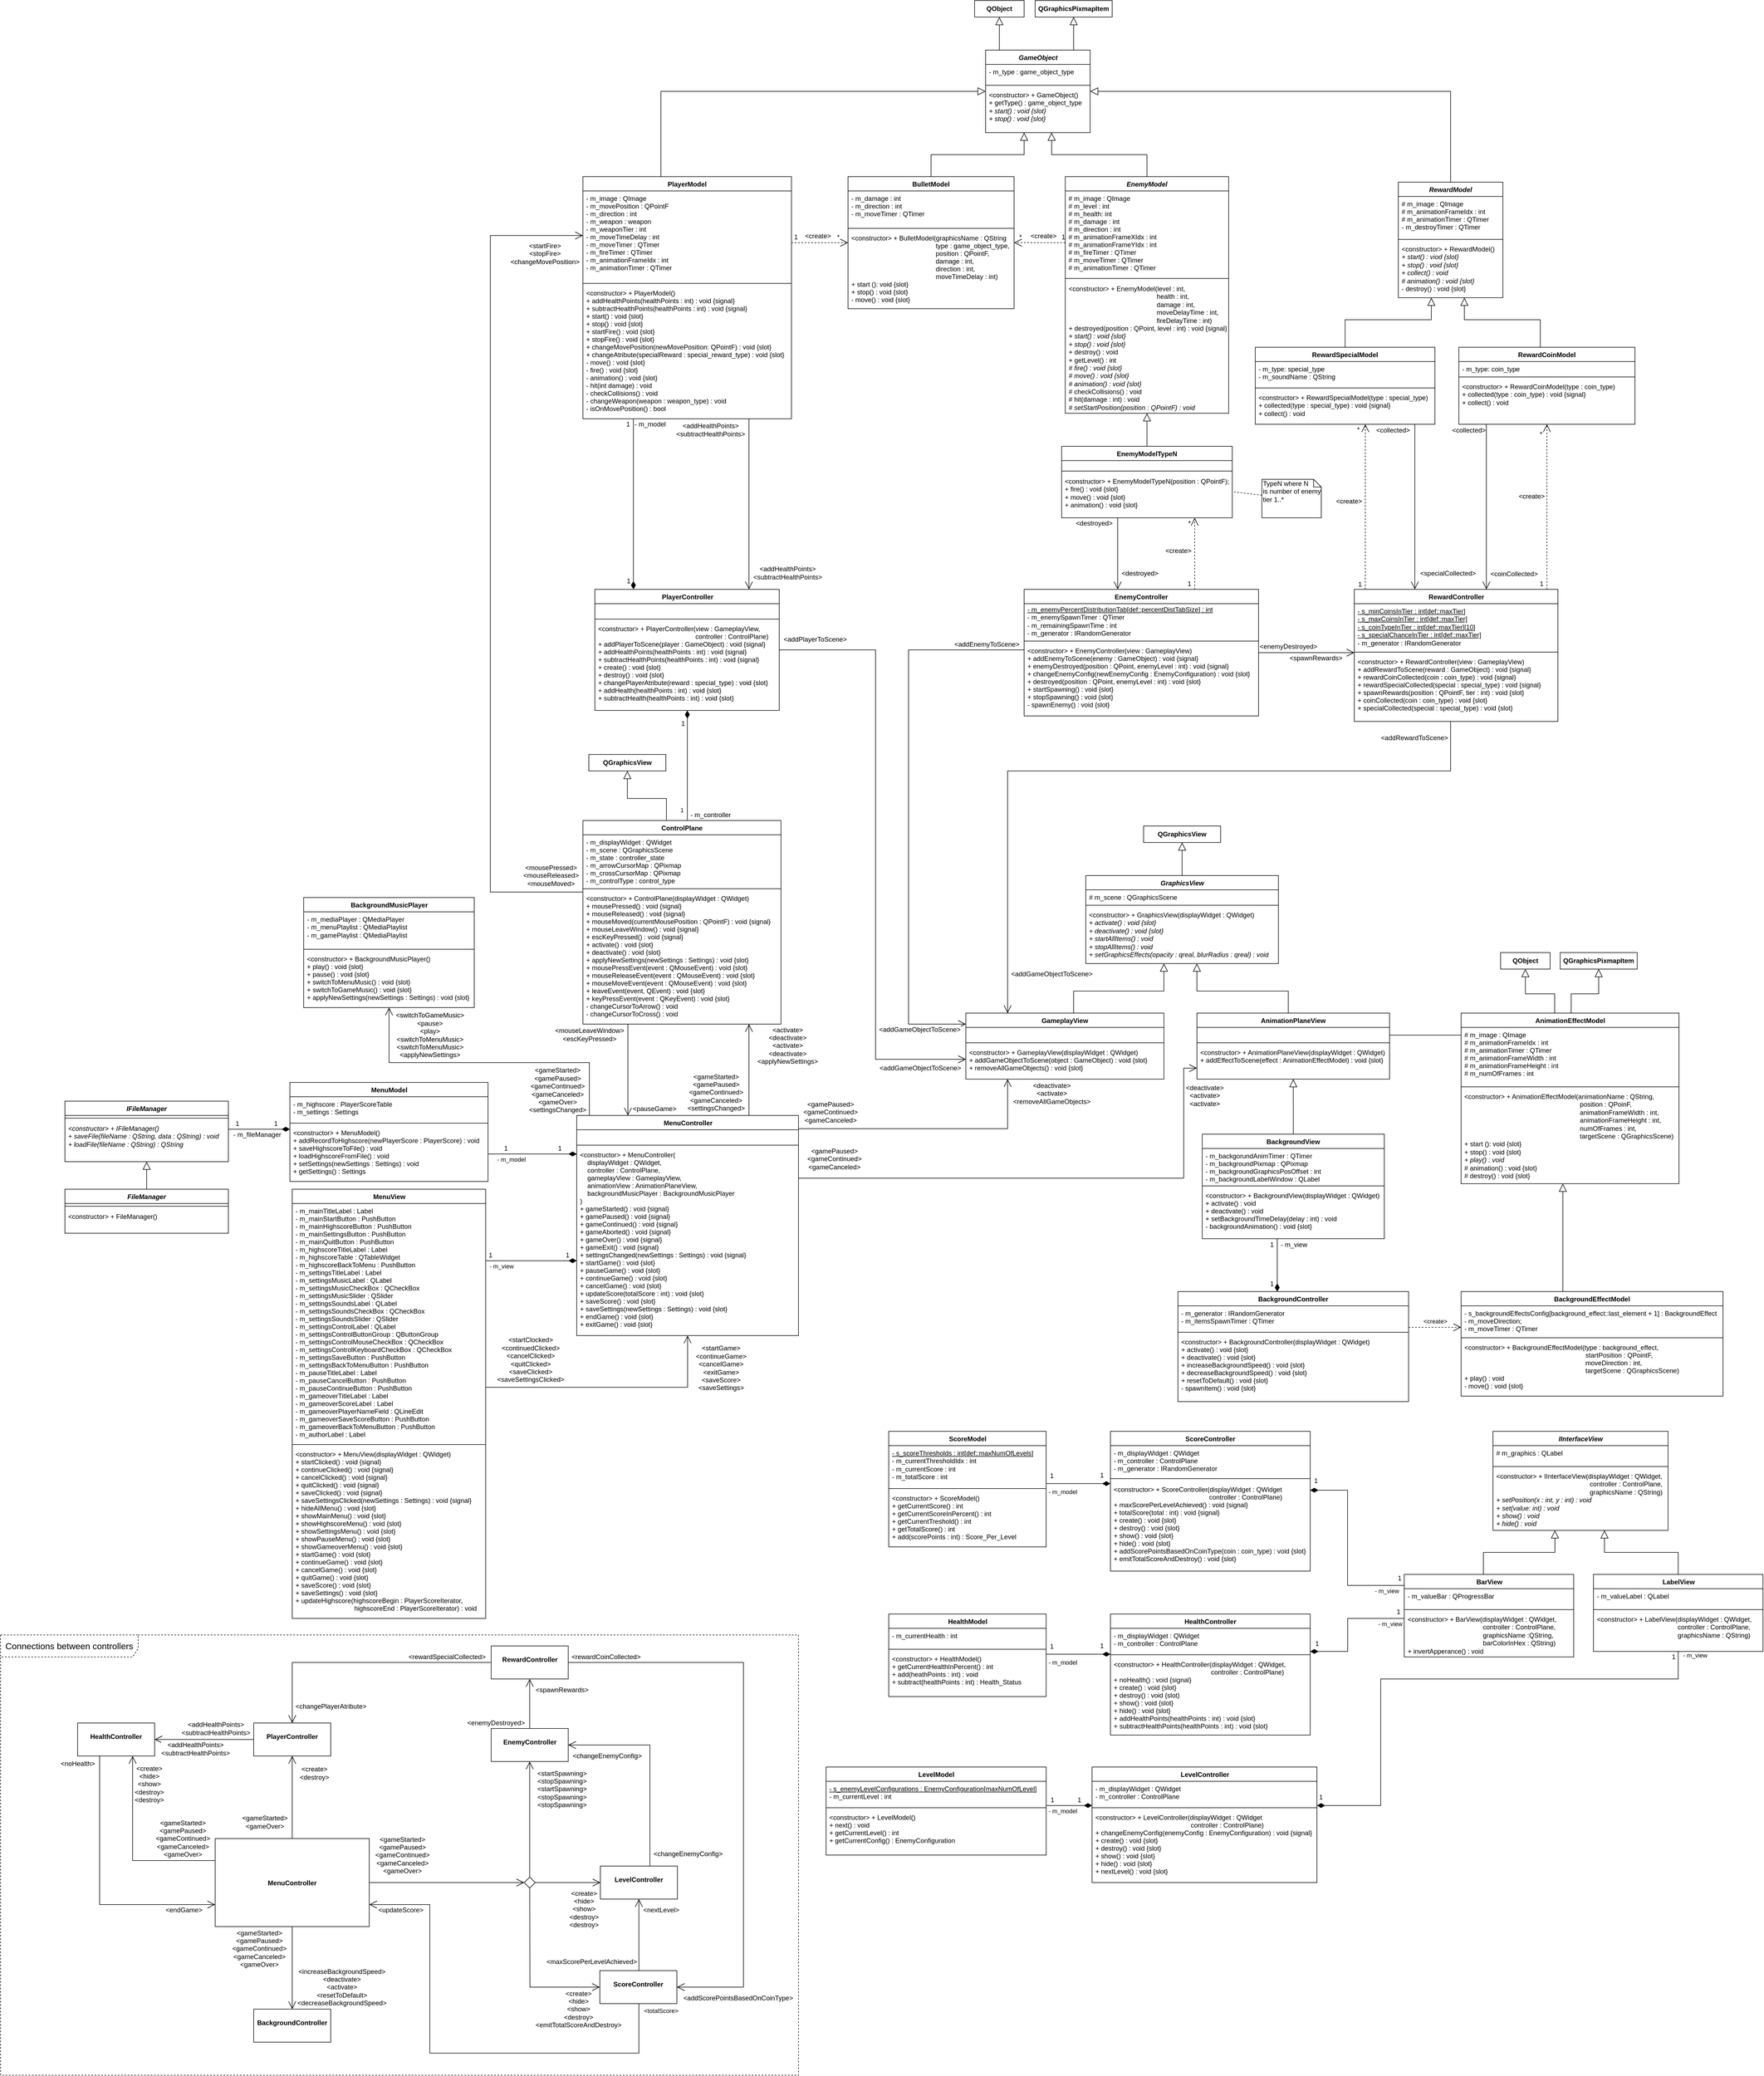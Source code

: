 <mxfile version="12.9.3" type="device"><diagram id="rdf63M3OtyRFx7oTaGS-" name="Page-1"><mxGraphModel dx="1420" dy="489" grid="1" gridSize="10" guides="1" tooltips="1" connect="1" arrows="1" fold="1" page="1" pageScale="1" pageWidth="827" pageHeight="1169" math="0" shadow="0"><root><mxCell id="0"/><mxCell id="1" parent="0"/><mxCell id="Wb1kD-x2qoTbPeLydoqk-16" value="BulletModel" style="swimlane;fontStyle=1;align=center;verticalAlign=top;childLayout=stackLayout;horizontal=1;startSize=26;horizontalStack=0;resizeParent=1;resizeParentMax=0;resizeLast=0;collapsible=1;marginBottom=0;" parent="1" vertex="1"><mxGeometry x="780" y="410" width="301.75" height="240" as="geometry"/></mxCell><mxCell id="Wb1kD-x2qoTbPeLydoqk-17" value="- m_damage : int&#10;- m_direction : int&#10;- m_moveTimer : QTimer&#10;" style="text;strokeColor=none;fillColor=none;align=left;verticalAlign=top;spacingLeft=4;spacingRight=4;overflow=hidden;rotatable=0;points=[[0,0.5],[1,0.5]];portConstraint=eastwest;" parent="Wb1kD-x2qoTbPeLydoqk-16" vertex="1"><mxGeometry y="26" width="301.75" height="64" as="geometry"/></mxCell><mxCell id="Wb1kD-x2qoTbPeLydoqk-18" value="" style="line;strokeWidth=1;fillColor=none;align=left;verticalAlign=middle;spacingTop=-1;spacingLeft=3;spacingRight=3;rotatable=0;labelPosition=right;points=[];portConstraint=eastwest;" parent="Wb1kD-x2qoTbPeLydoqk-16" vertex="1"><mxGeometry y="90" width="301.75" height="8" as="geometry"/></mxCell><mxCell id="Wb1kD-x2qoTbPeLydoqk-19" value="&lt;constructor&gt; + BulletModel(graphicsName : QString&#10;                                              type : game_object_type,&#10;                                              position : QPointF,&#10;                                              damage : int,&#10;                                              direction : int,&#10;                                              moveTimeDelay : int)&#10;+ start (): void {slot}&#10;+ stop() : void {slot}&#10;- move() : void {slot}" style="text;strokeColor=none;fillColor=none;align=left;verticalAlign=top;spacingLeft=4;spacingRight=4;overflow=hidden;rotatable=0;points=[[0,0.5],[1,0.5]];portConstraint=eastwest;" parent="Wb1kD-x2qoTbPeLydoqk-16" vertex="1"><mxGeometry y="98" width="301.75" height="142" as="geometry"/></mxCell><mxCell id="Wb1kD-x2qoTbPeLydoqk-3" value="GameObject" style="swimlane;fontStyle=3;align=center;verticalAlign=top;childLayout=stackLayout;horizontal=1;startSize=26;horizontalStack=0;resizeParent=1;resizeParentMax=0;resizeLast=0;collapsible=1;marginBottom=0;html=1;" parent="1" vertex="1"><mxGeometry x="1030" y="180" width="190" height="150" as="geometry"/></mxCell><mxCell id="Wb1kD-x2qoTbPeLydoqk-4" value="- m_type : game_object_type" style="text;strokeColor=none;fillColor=none;align=left;verticalAlign=top;spacingLeft=4;spacingRight=4;overflow=hidden;rotatable=0;points=[[0,0.5],[1,0.5]];portConstraint=eastwest;" parent="Wb1kD-x2qoTbPeLydoqk-3" vertex="1"><mxGeometry y="26" width="190" height="34" as="geometry"/></mxCell><mxCell id="Wb1kD-x2qoTbPeLydoqk-5" value="" style="line;strokeWidth=1;fillColor=none;align=left;verticalAlign=middle;spacingTop=-1;spacingLeft=3;spacingRight=3;rotatable=0;labelPosition=right;points=[];portConstraint=eastwest;" parent="Wb1kD-x2qoTbPeLydoqk-3" vertex="1"><mxGeometry y="60" width="190" height="8" as="geometry"/></mxCell><mxCell id="Wb1kD-x2qoTbPeLydoqk-6" value="&amp;lt;constructor&amp;gt; +&amp;nbsp;GameObject()&lt;br&gt;+ getType() : game_object_type&lt;br&gt;&lt;i&gt;+ start() : void&amp;nbsp;{slot}&lt;br&gt;+ stop() : void&amp;nbsp;{slot}&lt;/i&gt;" style="text;strokeColor=none;fillColor=none;align=left;verticalAlign=top;spacingLeft=4;spacingRight=4;overflow=hidden;rotatable=0;points=[[0,0.5],[1,0.5]];portConstraint=eastwest;fontStyle=0;html=1;" parent="Wb1kD-x2qoTbPeLydoqk-3" vertex="1"><mxGeometry y="68" width="190" height="82" as="geometry"/></mxCell><mxCell id="RfWn8QcHNPdyeDrvPXRZ-1" value="BackgroundMusicPlayer" style="swimlane;fontStyle=1;align=center;verticalAlign=top;childLayout=stackLayout;horizontal=1;startSize=26;horizontalStack=0;resizeParent=1;resizeParentMax=0;resizeLast=0;collapsible=1;marginBottom=0;html=1;" parent="1" vertex="1"><mxGeometry x="-209.22" y="1720" width="310" height="200" as="geometry"/></mxCell><mxCell id="RfWn8QcHNPdyeDrvPXRZ-2" value="- m_mediaPlayer : QMediaPlayer&lt;br&gt;- m_menuPlaylist : QMediaPlaylist&lt;br&gt;- m_gamePlaylist : QMediaPlaylist" style="text;strokeColor=none;fillColor=none;align=left;verticalAlign=top;spacingLeft=4;spacingRight=4;overflow=hidden;rotatable=0;points=[[0,0.5],[1,0.5]];portConstraint=eastwest;html=1;" parent="RfWn8QcHNPdyeDrvPXRZ-1" vertex="1"><mxGeometry y="26" width="310" height="64" as="geometry"/></mxCell><mxCell id="RfWn8QcHNPdyeDrvPXRZ-3" value="" style="line;strokeWidth=1;fillColor=none;align=left;verticalAlign=middle;spacingTop=-1;spacingLeft=3;spacingRight=3;rotatable=0;labelPosition=right;points=[];portConstraint=eastwest;" parent="RfWn8QcHNPdyeDrvPXRZ-1" vertex="1"><mxGeometry y="90" width="310" height="8" as="geometry"/></mxCell><mxCell id="RfWn8QcHNPdyeDrvPXRZ-4" value="&lt;constructor&gt; + BackgroundMusicPlayer()&#10;+ play() : void {slot}&#10;+ pause() : void {slot}&#10;+ switchToMenuMusic() : void {slot}&#10;+ switchToGameMusic() : void {slot}&#10;+ applyNewSettings(newSettings : Settings) : void {slot}&#10;" style="text;strokeColor=none;fillColor=none;align=left;verticalAlign=top;spacingLeft=4;spacingRight=4;overflow=hidden;rotatable=0;points=[[0,0.5],[1,0.5]];portConstraint=eastwest;" parent="RfWn8QcHNPdyeDrvPXRZ-1" vertex="1"><mxGeometry y="98" width="310" height="102" as="geometry"/></mxCell><mxCell id="ScNbOSzuT2WY8FpFoCRB-51" value="ControlPlane" style="swimlane;fontStyle=1;align=center;verticalAlign=top;childLayout=stackLayout;horizontal=1;startSize=26;horizontalStack=0;resizeParent=1;resizeParentMax=0;resizeLast=0;collapsible=1;marginBottom=0;" parent="1" vertex="1"><mxGeometry x="298.25" y="1580" width="360" height="370" as="geometry"/></mxCell><mxCell id="ScNbOSzuT2WY8FpFoCRB-52" value="- m_displayWidget : QWidget&#10;- m_scene : QGraphicsScene&#10;- m_state : controller_state&#10;- m_arrowCursorMap : QPixmap&#10;- m_crossCursorMap : QPixmap&#10;- m_controlType : control_type&#10;" style="text;strokeColor=none;fillColor=none;align=left;verticalAlign=top;spacingLeft=4;spacingRight=4;overflow=hidden;rotatable=0;points=[[0,0.5],[1,0.5]];portConstraint=eastwest;" parent="ScNbOSzuT2WY8FpFoCRB-51" vertex="1"><mxGeometry y="26" width="360" height="94" as="geometry"/></mxCell><mxCell id="ScNbOSzuT2WY8FpFoCRB-53" value="" style="line;strokeWidth=1;fillColor=none;align=left;verticalAlign=middle;spacingTop=-1;spacingLeft=3;spacingRight=3;rotatable=0;labelPosition=right;points=[];portConstraint=eastwest;" parent="ScNbOSzuT2WY8FpFoCRB-51" vertex="1"><mxGeometry y="120" width="360" height="8" as="geometry"/></mxCell><mxCell id="ScNbOSzuT2WY8FpFoCRB-54" value="&lt;constructor&gt; + ControlPlane(displayWidget : QWidget)&#10;+ mousePressed() : void {signal}&#10;+ mouseReleased() : void {signal}&#10;+ mouseMoved(currentMousePosition : QPointF) : void {signal}&#10;+ mouseLeaveWindow() : void {signal}&#10;+ escKeyPressed() : void {signal}&#10;+ activate() : void {slot}&#10;+ deactivate() : void {slot}&#10;+ applyNewSettings(newSettings : Settings) : void {slot}&#10;+ mousePressEvent(event : QMouseEvent) : void {slot}&#10;+ mouseReleaseEvent(event : QMouseEvent) : void {slot}&#10;+ mouseMoveEvent(event : QMouseEvent) : void {slot}&#10;+ leaveEvent(event, QEvent) : void {slot}&#10;+ keyPressEvent(event : QKeyEvent) : void {slot}&#10;- changeCursorToArrow() : void&#10;- changeCursorToCross() : void" style="text;strokeColor=none;fillColor=none;align=left;verticalAlign=top;spacingLeft=4;spacingRight=4;overflow=hidden;rotatable=0;points=[[0,0.5],[1,0.5]];portConstraint=eastwest;" parent="ScNbOSzuT2WY8FpFoCRB-51" vertex="1"><mxGeometry y="128" width="360" height="242" as="geometry"/></mxCell><mxCell id="Wb1kD-x2qoTbPeLydoqk-10" value="AnimationEffectModel" style="swimlane;fontStyle=1;align=center;verticalAlign=top;childLayout=stackLayout;horizontal=1;startSize=26;horizontalStack=0;resizeParent=1;resizeParentMax=0;resizeLast=0;collapsible=1;marginBottom=0;html=1;" parent="1" vertex="1"><mxGeometry x="1894.1" y="1930" width="395.9" height="310" as="geometry"/></mxCell><mxCell id="Wb1kD-x2qoTbPeLydoqk-11" value="# m_image : QImage&#10;# m_animationFrameIdx : int&#10;# m_animationTimer : QTimer&#10;# m_animationFrameWidth : int&#10;# m_animationFrameHeight : int&#10;# m_numOfFrames : int&#10;" style="text;strokeColor=none;fillColor=none;align=left;verticalAlign=top;spacingLeft=4;spacingRight=4;overflow=hidden;rotatable=0;points=[[0,0.5],[1,0.5]];portConstraint=eastwest;" parent="Wb1kD-x2qoTbPeLydoqk-10" vertex="1"><mxGeometry y="26" width="395.9" height="104" as="geometry"/></mxCell><mxCell id="Wb1kD-x2qoTbPeLydoqk-12" value="" style="line;strokeWidth=1;fillColor=none;align=left;verticalAlign=middle;spacingTop=-1;spacingLeft=3;spacingRight=3;rotatable=0;labelPosition=right;points=[];portConstraint=eastwest;" parent="Wb1kD-x2qoTbPeLydoqk-10" vertex="1"><mxGeometry y="130" width="395.9" height="8" as="geometry"/></mxCell><mxCell id="Wb1kD-x2qoTbPeLydoqk-13" value="&amp;lt;constructor&amp;gt; + AnimationEffectModel(animationName : QString,&lt;br&gt;&amp;nbsp; &amp;nbsp; &amp;nbsp; &amp;nbsp; &amp;nbsp; &amp;nbsp; &amp;nbsp; &amp;nbsp; &amp;nbsp; &amp;nbsp; &amp;nbsp; &amp;nbsp; &amp;nbsp; &amp;nbsp; &amp;nbsp; &amp;nbsp; &amp;nbsp; &amp;nbsp; &amp;nbsp; &amp;nbsp; &amp;nbsp; &amp;nbsp; &amp;nbsp; &amp;nbsp; &amp;nbsp; &amp;nbsp; &amp;nbsp; &amp;nbsp; &amp;nbsp; &amp;nbsp; &amp;nbsp; &amp;nbsp;position : QPoinF,&lt;br&gt;&amp;nbsp; &amp;nbsp; &amp;nbsp; &amp;nbsp; &amp;nbsp; &amp;nbsp; &amp;nbsp; &amp;nbsp; &amp;nbsp; &amp;nbsp; &amp;nbsp; &amp;nbsp; &amp;nbsp; &amp;nbsp; &amp;nbsp; &amp;nbsp; &amp;nbsp; &amp;nbsp; &amp;nbsp; &amp;nbsp; &amp;nbsp; &amp;nbsp; &amp;nbsp; &amp;nbsp; &amp;nbsp; &amp;nbsp; &amp;nbsp; &amp;nbsp; &amp;nbsp; &amp;nbsp; &amp;nbsp; &amp;nbsp;animationFrameWidth : int,&lt;br&gt;&amp;nbsp; &amp;nbsp; &amp;nbsp; &amp;nbsp; &amp;nbsp; &amp;nbsp; &amp;nbsp; &amp;nbsp; &amp;nbsp; &amp;nbsp; &amp;nbsp; &amp;nbsp; &amp;nbsp; &amp;nbsp; &amp;nbsp; &amp;nbsp; &amp;nbsp; &amp;nbsp; &amp;nbsp; &amp;nbsp; &amp;nbsp; &amp;nbsp; &amp;nbsp; &amp;nbsp; &amp;nbsp; &amp;nbsp; &amp;nbsp; &amp;nbsp; &amp;nbsp; &amp;nbsp; &amp;nbsp; &amp;nbsp;animationFrameHeight : int,&lt;br&gt;&amp;nbsp; &amp;nbsp; &amp;nbsp; &amp;nbsp; &amp;nbsp; &amp;nbsp; &amp;nbsp; &amp;nbsp; &amp;nbsp; &amp;nbsp; &amp;nbsp; &amp;nbsp; &amp;nbsp; &amp;nbsp; &amp;nbsp; &amp;nbsp; &amp;nbsp; &amp;nbsp; &amp;nbsp; &amp;nbsp; &amp;nbsp; &amp;nbsp; &amp;nbsp; &amp;nbsp; &amp;nbsp; &amp;nbsp; &amp;nbsp; &amp;nbsp; &amp;nbsp; &amp;nbsp; &amp;nbsp; &amp;nbsp;numOfFrames : int,&lt;br&gt;&amp;nbsp; &amp;nbsp; &amp;nbsp; &amp;nbsp; &amp;nbsp; &amp;nbsp; &amp;nbsp; &amp;nbsp; &amp;nbsp; &amp;nbsp; &amp;nbsp; &amp;nbsp; &amp;nbsp; &amp;nbsp; &amp;nbsp; &amp;nbsp; &amp;nbsp; &amp;nbsp; &amp;nbsp; &amp;nbsp; &amp;nbsp; &amp;nbsp; &amp;nbsp; &amp;nbsp; &amp;nbsp; &amp;nbsp; &amp;nbsp; &amp;nbsp; &amp;nbsp; &amp;nbsp; &amp;nbsp; &amp;nbsp;targetScene : QGraphicsScene)&lt;br&gt;+ start (): void&amp;nbsp;{slot}&lt;br&gt;+ stop() : void&amp;nbsp;{slot}&lt;br&gt;&lt;i&gt;+ play() : void&lt;/i&gt;&lt;br&gt;# animation() : void&amp;nbsp;{slot}&lt;br&gt;# destroy() : void&amp;nbsp;{slot}" style="text;strokeColor=none;fillColor=none;align=left;verticalAlign=top;spacingLeft=4;spacingRight=4;overflow=hidden;rotatable=0;points=[[0,0.5],[1,0.5]];portConstraint=eastwest;html=1;" parent="Wb1kD-x2qoTbPeLydoqk-10" vertex="1"><mxGeometry y="138" width="395.9" height="172" as="geometry"/></mxCell><mxCell id="Wb1kD-x2qoTbPeLydoqk-110" value="&lt;i&gt;GraphicsView&lt;/i&gt;" style="swimlane;fontStyle=1;align=center;verticalAlign=top;childLayout=stackLayout;horizontal=1;startSize=26;horizontalStack=0;resizeParent=1;resizeParentMax=0;resizeLast=0;collapsible=1;marginBottom=0;html=1;" parent="1" vertex="1"><mxGeometry x="1212.1" y="1680" width="350" height="160" as="geometry"/></mxCell><mxCell id="Wb1kD-x2qoTbPeLydoqk-111" value="# m_scene : QGraphicsScene" style="text;strokeColor=none;fillColor=none;align=left;verticalAlign=top;spacingLeft=4;spacingRight=4;overflow=hidden;rotatable=0;points=[[0,0.5],[1,0.5]];portConstraint=eastwest;" parent="Wb1kD-x2qoTbPeLydoqk-110" vertex="1"><mxGeometry y="26" width="350" height="24" as="geometry"/></mxCell><mxCell id="Wb1kD-x2qoTbPeLydoqk-112" value="" style="line;strokeWidth=1;fillColor=none;align=left;verticalAlign=middle;spacingTop=-1;spacingLeft=3;spacingRight=3;rotatable=0;labelPosition=right;points=[];portConstraint=eastwest;" parent="Wb1kD-x2qoTbPeLydoqk-110" vertex="1"><mxGeometry y="50" width="350" height="8" as="geometry"/></mxCell><mxCell id="Wb1kD-x2qoTbPeLydoqk-113" value="&lt;span style=&quot;font-style: normal&quot;&gt;&amp;lt;constructor&amp;gt; + GraphicsView(displayWidget : QWidget)&lt;/span&gt;&lt;br&gt;+ activate() : void {slot}&lt;br&gt;+ deactivate() : void {slot}&lt;br&gt;+ startAllItems() : void&lt;br&gt;+ stopAllItems() : void&lt;br&gt;+ setGraphicsEffects(opacity : qreal, blurRadius : qreal) : void" style="text;strokeColor=none;fillColor=none;align=left;verticalAlign=top;spacingLeft=4;spacingRight=4;overflow=hidden;rotatable=0;points=[[0,0.5],[1,0.5]];portConstraint=eastwest;fontStyle=2;html=1;" parent="Wb1kD-x2qoTbPeLydoqk-110" vertex="1"><mxGeometry y="58" width="350" height="102" as="geometry"/></mxCell><mxCell id="-pKcVOoOh9ARnvZhFjOW-37" style="edgeStyle=orthogonalEdgeStyle;rounded=0;orthogonalLoop=1;jettySize=auto;html=1;startArrow=diamondThin;startFill=1;endArrow=none;endFill=0;endSize=12;startSize=12;" parent="1" source="Wb1kD-x2qoTbPeLydoqk-126" target="Wb1kD-x2qoTbPeLydoqk-105" edge="1"><mxGeometry relative="1" as="geometry"><Array as="points"><mxPoint x="1560" y="2390"/><mxPoint x="1560" y="2390"/></Array></mxGeometry></mxCell><mxCell id="-pKcVOoOh9ARnvZhFjOW-38" value="1" style="text;html=1;align=center;verticalAlign=middle;resizable=0;points=[];labelBackgroundColor=#ffffff;" parent="-pKcVOoOh9ARnvZhFjOW-37" vertex="1" connectable="0"><mxGeometry x="0.196" y="-3" relative="1" as="geometry"><mxPoint x="-13" y="43.6" as="offset"/></mxGeometry></mxCell><mxCell id="-pKcVOoOh9ARnvZhFjOW-39" value="1" style="text;html=1;align=center;verticalAlign=middle;resizable=0;points=[];labelBackgroundColor=#ffffff;" parent="-pKcVOoOh9ARnvZhFjOW-37" vertex="1" connectable="0"><mxGeometry x="0.731" y="1" relative="1" as="geometry"><mxPoint x="-9" y="-2.53" as="offset"/></mxGeometry></mxCell><mxCell id="-pKcVOoOh9ARnvZhFjOW-40" value="- m_view" style="text;html=1;align=center;verticalAlign=middle;resizable=0;points=[];labelBackgroundColor=#ffffff;" parent="-pKcVOoOh9ARnvZhFjOW-37" vertex="1" connectable="0"><mxGeometry x="0.362" y="2" relative="1" as="geometry"><mxPoint x="32" y="-20.18" as="offset"/></mxGeometry></mxCell><mxCell id="Wb1kD-x2qoTbPeLydoqk-126" value="BackgroundController" style="swimlane;fontStyle=1;align=center;verticalAlign=top;childLayout=stackLayout;horizontal=1;startSize=26;horizontalStack=0;resizeParent=1;resizeParentMax=0;resizeLast=0;collapsible=1;marginBottom=0;" parent="1" vertex="1"><mxGeometry x="1379.55" y="2436.06" width="419.1" height="200" as="geometry"/></mxCell><mxCell id="Wb1kD-x2qoTbPeLydoqk-127" value="- m_generator : IRandomGenerator&#10;- m_itemsSpawnTimer : QTimer" style="text;strokeColor=none;fillColor=none;align=left;verticalAlign=top;spacingLeft=4;spacingRight=4;overflow=hidden;rotatable=0;points=[[0,0.5],[1,0.5]];portConstraint=eastwest;" parent="Wb1kD-x2qoTbPeLydoqk-126" vertex="1"><mxGeometry y="26" width="419.1" height="44" as="geometry"/></mxCell><mxCell id="Wb1kD-x2qoTbPeLydoqk-128" value="" style="line;strokeWidth=1;fillColor=none;align=left;verticalAlign=middle;spacingTop=-1;spacingLeft=3;spacingRight=3;rotatable=0;labelPosition=right;points=[];portConstraint=eastwest;" parent="Wb1kD-x2qoTbPeLydoqk-126" vertex="1"><mxGeometry y="70" width="419.1" height="8" as="geometry"/></mxCell><mxCell id="Wb1kD-x2qoTbPeLydoqk-129" value="&lt;constructor&gt; + BackgroundController(displayWidget : QWidget)&#10;+ activate() : void {slot}&#10;+ deactivate() : void {slot}&#10;+ increaseBackgroundSpeed() : void {slot}&#10;+ decreaseBackgroundSpeed() : void {slot}&#10;+ resetToDefault() : void {slot}&#10;- spawnItem() : void {slot}" style="text;strokeColor=none;fillColor=none;align=left;verticalAlign=top;spacingLeft=4;spacingRight=4;overflow=hidden;rotatable=0;points=[[0,0.5],[1,0.5]];portConstraint=eastwest;" parent="Wb1kD-x2qoTbPeLydoqk-126" vertex="1"><mxGeometry y="78" width="419.1" height="122" as="geometry"/></mxCell><mxCell id="Wb1kD-x2qoTbPeLydoqk-105" value="BackgroundView" style="swimlane;fontStyle=1;align=center;verticalAlign=top;childLayout=stackLayout;horizontal=1;startSize=26;horizontalStack=0;resizeParent=1;resizeParentMax=0;resizeLast=0;collapsible=1;marginBottom=0;" parent="1" vertex="1"><mxGeometry x="1423.65" y="2150" width="330.9" height="190" as="geometry"/></mxCell><mxCell id="Wb1kD-x2qoTbPeLydoqk-106" value="- m_backgorundAnimTimer : QTimer&#10;- m_backgroundPixmap : QPixmap&#10;- m_backgroundGraphicsPosOffset : int&#10;- m_backgroundLabelWindow : QLabel" style="text;strokeColor=none;fillColor=none;align=left;verticalAlign=top;spacingLeft=4;spacingRight=4;overflow=hidden;rotatable=0;points=[[0,0.5],[1,0.5]];portConstraint=eastwest;" parent="Wb1kD-x2qoTbPeLydoqk-105" vertex="1"><mxGeometry y="26" width="330.9" height="64" as="geometry"/></mxCell><mxCell id="Wb1kD-x2qoTbPeLydoqk-107" value="" style="line;strokeWidth=1;fillColor=none;align=left;verticalAlign=middle;spacingTop=-1;spacingLeft=3;spacingRight=3;rotatable=0;labelPosition=right;points=[];portConstraint=eastwest;" parent="Wb1kD-x2qoTbPeLydoqk-105" vertex="1"><mxGeometry y="90" width="330.9" height="8" as="geometry"/></mxCell><mxCell id="Wb1kD-x2qoTbPeLydoqk-108" value="&lt;constructor&gt; + BackgroundView(displayWidget : QWidget)&#10;+ activate() : void&#10;+ deactivate() : void&#10;+ setBackgroundTimeDelay(delay : int) : void&#10;- backgroundAnimation() : void {slot}" style="text;strokeColor=none;fillColor=none;align=left;verticalAlign=top;spacingLeft=4;spacingRight=4;overflow=hidden;rotatable=0;points=[[0,0.5],[1,0.5]];portConstraint=eastwest;" parent="Wb1kD-x2qoTbPeLydoqk-105" vertex="1"><mxGeometry y="98" width="330.9" height="92" as="geometry"/></mxCell><mxCell id="Wb1kD-x2qoTbPeLydoqk-137" value="BackgroundEffectModel" style="swimlane;fontStyle=1;align=center;verticalAlign=top;childLayout=stackLayout;horizontal=1;startSize=26;horizontalStack=0;resizeParent=1;resizeParentMax=0;resizeLast=0;collapsible=1;marginBottom=0;" parent="1" vertex="1"><mxGeometry x="1894.1" y="2436.06" width="475.9" height="190" as="geometry"/></mxCell><mxCell id="Wb1kD-x2qoTbPeLydoqk-138" value="- s_backgroundEffectsConfig[background_effect::last_element + 1] : BackgroundEffect&#10;- m_moveDirection;&#10;- m_moveTimer : QTimer" style="text;strokeColor=none;fillColor=none;align=left;verticalAlign=top;spacingLeft=4;spacingRight=4;overflow=hidden;rotatable=0;points=[[0,0.5],[1,0.5]];portConstraint=eastwest;" parent="Wb1kD-x2qoTbPeLydoqk-137" vertex="1"><mxGeometry y="26" width="475.9" height="54" as="geometry"/></mxCell><mxCell id="Wb1kD-x2qoTbPeLydoqk-139" value="" style="line;strokeWidth=1;fillColor=none;align=left;verticalAlign=middle;spacingTop=-1;spacingLeft=3;spacingRight=3;rotatable=0;labelPosition=right;points=[];portConstraint=eastwest;" parent="Wb1kD-x2qoTbPeLydoqk-137" vertex="1"><mxGeometry y="80" width="475.9" height="8" as="geometry"/></mxCell><mxCell id="Wb1kD-x2qoTbPeLydoqk-140" value="&lt;constructor&gt; + BackgroundEffectModel(type : background_effect,&#10;                                                                  startPosition : QPointF,&#10;                                                                  moveDirection : int,&#10;                                                                  targetScene : QGraphicsScene)&#10;+ play() : void&#10;- move() : void {slot}" style="text;strokeColor=none;fillColor=none;align=left;verticalAlign=top;spacingLeft=4;spacingRight=4;overflow=hidden;rotatable=0;points=[[0,0.5],[1,0.5]];portConstraint=eastwest;" parent="Wb1kD-x2qoTbPeLydoqk-137" vertex="1"><mxGeometry y="88" width="475.9" height="102" as="geometry"/></mxCell><mxCell id="sIfmjnQcor0lfxD9JPfl-2" value="MenuModel&lt;br&gt;" style="swimlane;fontStyle=1;align=center;verticalAlign=top;childLayout=stackLayout;horizontal=1;startSize=26;horizontalStack=0;resizeParent=1;resizeParentMax=0;resizeLast=0;collapsible=1;marginBottom=0;html=1;" parent="1" vertex="1"><mxGeometry x="-234.22" y="2056.06" width="360" height="180" as="geometry"/></mxCell><mxCell id="sIfmjnQcor0lfxD9JPfl-3" value="- m_highscore : PlayerScoreTable&#10;- m_settings : Settings" style="text;strokeColor=none;fillColor=none;align=left;verticalAlign=top;spacingLeft=4;spacingRight=4;overflow=hidden;rotatable=0;points=[[0,0.5],[1,0.5]];portConstraint=eastwest;" parent="sIfmjnQcor0lfxD9JPfl-2" vertex="1"><mxGeometry y="26" width="360" height="44" as="geometry"/></mxCell><mxCell id="sIfmjnQcor0lfxD9JPfl-4" value="" style="line;strokeWidth=1;fillColor=none;align=left;verticalAlign=middle;spacingTop=-1;spacingLeft=3;spacingRight=3;rotatable=0;labelPosition=right;points=[];portConstraint=eastwest;" parent="sIfmjnQcor0lfxD9JPfl-2" vertex="1"><mxGeometry y="70" width="360" height="8" as="geometry"/></mxCell><mxCell id="sIfmjnQcor0lfxD9JPfl-5" value="&lt;constructor&gt; + MenuModel()&#10;+ addRecordToHighscore(newPlayerScore : PlayerScore) : void&#10;+ saveHighscoreToFile() : void&#10;+ loadHighscoreFromFile() : void&#10;+ setSettings(newSettings : Settings) : void&#10;+ getSettings() : Settings&#10;" style="text;strokeColor=none;fillColor=none;align=left;verticalAlign=top;spacingLeft=4;spacingRight=4;overflow=hidden;rotatable=0;points=[[0,0.5],[1,0.5]];portConstraint=eastwest;" parent="sIfmjnQcor0lfxD9JPfl-2" vertex="1"><mxGeometry y="78" width="360" height="102" as="geometry"/></mxCell><mxCell id="Wb1kD-x2qoTbPeLydoqk-245" value="FileManager" style="swimlane;fontStyle=3;align=center;verticalAlign=top;childLayout=stackLayout;horizontal=1;startSize=26;horizontalStack=0;resizeParent=1;resizeParentMax=0;resizeLast=0;collapsible=1;marginBottom=0;" parent="1" vertex="1"><mxGeometry x="-643" y="2250" width="297" height="80" as="geometry"/></mxCell><mxCell id="Wb1kD-x2qoTbPeLydoqk-246" value="" style="line;strokeWidth=1;fillColor=none;align=left;verticalAlign=middle;spacingTop=-1;spacingLeft=3;spacingRight=3;rotatable=0;labelPosition=right;points=[];portConstraint=eastwest;" parent="Wb1kD-x2qoTbPeLydoqk-245" vertex="1"><mxGeometry y="26" width="297" height="10" as="geometry"/></mxCell><mxCell id="Wb1kD-x2qoTbPeLydoqk-247" value="&amp;lt;constructor&amp;gt; +&amp;nbsp;&lt;span style=&quot;text-align: center&quot;&gt;FileManager&lt;/span&gt;()" style="text;strokeColor=none;fillColor=none;align=left;verticalAlign=top;spacingLeft=4;spacingRight=4;overflow=hidden;rotatable=0;points=[[0,0.5],[1,0.5]];portConstraint=eastwest;html=1;" parent="Wb1kD-x2qoTbPeLydoqk-245" vertex="1"><mxGeometry y="36" width="297" height="44" as="geometry"/></mxCell><mxCell id="Wb1kD-x2qoTbPeLydoqk-242" value="IFileManager" style="swimlane;fontStyle=3;align=center;verticalAlign=top;childLayout=stackLayout;horizontal=1;startSize=26;horizontalStack=0;resizeParent=1;resizeParentMax=0;resizeLast=0;collapsible=1;marginBottom=0;" parent="1" vertex="1"><mxGeometry x="-643" y="2090" width="297" height="110" as="geometry"/></mxCell><mxCell id="Wb1kD-x2qoTbPeLydoqk-243" value="" style="line;strokeWidth=1;fillColor=none;align=left;verticalAlign=middle;spacingTop=-1;spacingLeft=3;spacingRight=3;rotatable=0;labelPosition=right;points=[];portConstraint=eastwest;" parent="Wb1kD-x2qoTbPeLydoqk-242" vertex="1"><mxGeometry y="26" width="297" height="10" as="geometry"/></mxCell><mxCell id="Wb1kD-x2qoTbPeLydoqk-244" value="&lt;i&gt;&amp;lt;constructor&amp;gt; + I&lt;span style=&quot;text-align: center&quot;&gt;FileManager&lt;/span&gt;()&lt;br&gt;+ saveFile(fileName : QString, data : QString) : void&lt;br&gt;+ loadFile(fileName : QString) : QString&lt;/i&gt;" style="text;strokeColor=none;fillColor=none;align=left;verticalAlign=top;spacingLeft=4;spacingRight=4;overflow=hidden;rotatable=0;points=[[0,0.5],[1,0.5]];portConstraint=eastwest;html=1;" parent="Wb1kD-x2qoTbPeLydoqk-242" vertex="1"><mxGeometry y="36" width="297" height="74" as="geometry"/></mxCell><mxCell id="3HPr0R4ng_Jdckf92-ai-1" value="MenuView" style="swimlane;fontStyle=1;align=center;verticalAlign=top;childLayout=stackLayout;horizontal=1;startSize=26;horizontalStack=0;resizeParent=1;resizeParentMax=0;resizeLast=0;collapsible=1;marginBottom=0;html=1;" parent="1" vertex="1"><mxGeometry x="-230" y="2250" width="351.56" height="780" as="geometry"/></mxCell><mxCell id="3HPr0R4ng_Jdckf92-ai-2" value="- m_mainTitleLabel : Label&#10;- m_mainStartButton : PushButton&#10;- m_mainHighscoreButton : PushButton&#10;- m_mainSettingsButton : PushButton&#10;- m_mainQuitButton : PushButton&#10;- m_highscoreTitleLabel : Label&#10;- m_highscoreTable : QTableWidget&#10;- m_highscoreBackToMenu : PushButton&#10;- m_settingsTitleLabel : Label&#10;- m_settingsMusicLabel : QLabel&#10;- m_settingsMusicCheckBox : QCheckBox&#10;- m_settingsMusicSlider : QSlider&#10;- m_settingsSoundsLabel : QLabel&#10;- m_settingsSoundsCheckBox : QCheckBox&#10;- m_settingsSoundsSlider : QSlider&#10;- m_settingsControlLabel : QLabel&#10;- m_settingsControlButtonGroup : QButtonGroup&#10;- m_settingsControlMouseCheckBox : QCheckBox&#10;- m_settingsControlKeyboardCheckBox : QCheckBox&#10;- m_settingsSaveButton : PushButton&#10;- m_settingsBackToMenuButton : PushButton&#10;- m_pauseTitleLabel : Label&#10;- m_pauseCancelButton : PushButton&#10;- m_pauseContinueButton : PushButton&#10;- m_gameoverTitleLabel : Label&#10;- m_gameoverScoreLabel : Label&#10;- m_gameoverPlayerNameField : QLineEdit&#10;- m_gameoverSaveScoreButton : PushButton&#10;- m_gameoverBackToMenuButton : PushButton&#10;- m_authorLabel : Label&#10;&#10;&#10;" style="text;strokeColor=none;fillColor=none;align=left;verticalAlign=top;spacingLeft=4;spacingRight=4;overflow=hidden;rotatable=0;points=[[0,0.5],[1,0.5]];portConstraint=eastwest;" parent="3HPr0R4ng_Jdckf92-ai-1" vertex="1"><mxGeometry y="26" width="351.56" height="434" as="geometry"/></mxCell><mxCell id="3HPr0R4ng_Jdckf92-ai-3" value="" style="line;strokeWidth=1;fillColor=none;align=left;verticalAlign=middle;spacingTop=-1;spacingLeft=3;spacingRight=3;rotatable=0;labelPosition=right;points=[];portConstraint=eastwest;" parent="3HPr0R4ng_Jdckf92-ai-1" vertex="1"><mxGeometry y="460" width="351.56" height="8" as="geometry"/></mxCell><mxCell id="3HPr0R4ng_Jdckf92-ai-4" value="&lt;constructor&gt; + MenuView(displayWidget : QWidget)&#10;+ startClicked() : void {signal}&#10;+ continueClicked() : void {signal}&#10;+ cancelClicked() : void {signal}&#10;+ quitClicked() : void {signal}&#10;+ saveClicked() : void {signal}&#10;+ saveSettingsClicked(newSettings : Settings) : void {signal}&#10;+ hideAllMenu() : void {slot}&#10;+ showMainMenu() : void {slot}&#10;+ showHighscoreMenu() : void {slot}&#10;+ showSettingsMenu() : void {slot}&#10;+ showPauseMenu() : void {slot}&#10;+ showGameoverMenu() : void {slot}&#10;+ startGame() : void {slot}&#10;+ continueGame() : void {slot}&#10;+ cancelGame() : void {slot}&#10;+ quitGame() : void {slot}&#10;+ saveScore() : void {slot}&#10;+ saveSettings() : void {slot}&#10;+ updateHighscore(highscoreBegin : PlayerScoreIterator,&#10;                                highscoreEnd : PlayerScoreIterator) : void&#10;" style="text;strokeColor=none;fillColor=none;align=left;verticalAlign=top;spacingLeft=4;spacingRight=4;overflow=hidden;rotatable=0;points=[[0,0.5],[1,0.5]];portConstraint=eastwest;" parent="3HPr0R4ng_Jdckf92-ai-1" vertex="1"><mxGeometry y="468" width="351.56" height="312" as="geometry"/></mxCell><mxCell id="ScNbOSzuT2WY8FpFoCRB-146" value="&lt;font style=&quot;font-size: 16px&quot;&gt;Connections between controllers&lt;/font&gt;" style="shape=umlFrame;whiteSpace=wrap;html=1;labelBackgroundColor=none;align=center;width=250;height=40;dashed=1;" parent="1" vertex="1"><mxGeometry x="-760" y="3060" width="1450" height="800" as="geometry"/></mxCell><mxCell id="ScNbOSzuT2WY8FpFoCRB-89" style="edgeStyle=orthogonalEdgeStyle;rounded=0;orthogonalLoop=1;jettySize=auto;html=1;startArrow=none;startFill=0;startSize=12;sourcePerimeterSpacing=0;endArrow=open;endFill=0;targetPerimeterSpacing=0;endSize=12;" parent="1" source="Wb1kD-x2qoTbPeLydoqk-43" target="Wb1kD-x2qoTbPeLydoqk-184" edge="1"><mxGeometry relative="1" as="geometry"><Array as="points"><mxPoint x="600" y="870"/><mxPoint x="600" y="870"/></Array></mxGeometry></mxCell><mxCell id="ScNbOSzuT2WY8FpFoCRB-90" value="&amp;lt;addHealthPoints&amp;gt;&lt;br&gt;&amp;lt;subtractHealthPoints&amp;gt;" style="text;html=1;align=center;verticalAlign=middle;resizable=0;points=[];labelBackgroundColor=#ffffff;" parent="ScNbOSzuT2WY8FpFoCRB-89" vertex="1" connectable="0"><mxGeometry x="-0.419" y="57" relative="1" as="geometry"><mxPoint x="-127" y="-70" as="offset"/></mxGeometry></mxCell><mxCell id="ScNbOSzuT2WY8FpFoCRB-91" value="&amp;lt;addHealthPoints&amp;gt;&lt;br&gt;&amp;lt;subtractHealthPoints&amp;gt;" style="text;html=1;align=center;verticalAlign=middle;resizable=0;points=[];labelBackgroundColor=#ffffff;" parent="ScNbOSzuT2WY8FpFoCRB-89" vertex="1" connectable="0"><mxGeometry x="0.804" y="-6" relative="1" as="geometry"><mxPoint x="76" as="offset"/></mxGeometry></mxCell><mxCell id="Wb1kD-x2qoTbPeLydoqk-1" style="rounded=0;orthogonalLoop=1;jettySize=auto;html=1;entryX=0.5;entryY=1;entryDx=0;entryDy=0;endArrow=block;endFill=0;endSize=12;edgeStyle=orthogonalEdgeStyle;" parent="1" source="Wb1kD-x2qoTbPeLydoqk-3" target="Wb1kD-x2qoTbPeLydoqk-7" edge="1"><mxGeometry relative="1" as="geometry"><Array as="points"><mxPoint x="1055" y="170"/><mxPoint x="1055" y="170"/></Array></mxGeometry></mxCell><mxCell id="Wb1kD-x2qoTbPeLydoqk-2" style="rounded=0;orthogonalLoop=1;jettySize=auto;html=1;entryX=0.5;entryY=1;entryDx=0;entryDy=0;endArrow=block;endFill=0;endSize=12;edgeStyle=orthogonalEdgeStyle;" parent="1" source="Wb1kD-x2qoTbPeLydoqk-3" target="Wb1kD-x2qoTbPeLydoqk-8" edge="1"><mxGeometry relative="1" as="geometry"><Array as="points"><mxPoint x="1190" y="180"/><mxPoint x="1190" y="180"/></Array></mxGeometry></mxCell><mxCell id="Wb1kD-x2qoTbPeLydoqk-7" value="&lt;b&gt;QObject&lt;/b&gt;" style="whiteSpace=wrap;html=1;" parent="1" vertex="1"><mxGeometry x="1010" y="90" width="90" height="30" as="geometry"/></mxCell><mxCell id="Wb1kD-x2qoTbPeLydoqk-8" value="&lt;b&gt;QGraphicsPixmapItem&lt;/b&gt;" style="whiteSpace=wrap;html=1;" parent="1" vertex="1"><mxGeometry x="1120" y="90" width="140" height="30" as="geometry"/></mxCell><mxCell id="Wb1kD-x2qoTbPeLydoqk-15" style="rounded=0;orthogonalLoop=1;jettySize=auto;html=1;endArrow=block;endFill=0;endSize=12;edgeStyle=elbowEdgeStyle;elbow=vertical;" parent="1" source="Wb1kD-x2qoTbPeLydoqk-16" target="Wb1kD-x2qoTbPeLydoqk-3" edge="1"><mxGeometry relative="1" as="geometry"><Array as="points"><mxPoint x="1100" y="370"/><mxPoint x="931" y="370"/><mxPoint x="1100" y="330"/><mxPoint x="1090" y="360"/><mxPoint x="1040" y="280"/></Array><mxPoint x="592" y="710" as="targetPoint"/></mxGeometry></mxCell><mxCell id="Wb1kD-x2qoTbPeLydoqk-35" style="rounded=0;jumpSize=6;orthogonalLoop=1;jettySize=auto;html=1;endSize=12;strokeWidth=1;endArrow=block;endFill=0;exitX=0.5;exitY=0;exitDx=0;exitDy=0;edgeStyle=elbowEdgeStyle;elbow=vertical;" parent="1" source="Wb1kD-x2qoTbPeLydoqk-21" target="Wb1kD-x2qoTbPeLydoqk-3" edge="1"><mxGeometry relative="1" as="geometry"><Array as="points"><mxPoint x="1150" y="370"/><mxPoint x="1150" y="330"/></Array><mxPoint x="827.1" y="532" as="sourcePoint"/><mxPoint x="787" y="440" as="targetPoint"/></mxGeometry></mxCell><mxCell id="Wb1kD-x2qoTbPeLydoqk-36" style="rounded=0;orthogonalLoop=1;jettySize=auto;html=1;endArrow=block;endFill=0;endSize=12;exitX=0.5;exitY=0;exitDx=0;exitDy=0;" parent="1" source="Wb1kD-x2qoTbPeLydoqk-120" target="Wb1kD-x2qoTbPeLydoqk-24" edge="1"><mxGeometry relative="1" as="geometry"><mxPoint x="1760.5" y="1050" as="sourcePoint"/><mxPoint x="2238.5" y="886" as="targetPoint"/></mxGeometry></mxCell><mxCell id="Wb1kD-x2qoTbPeLydoqk-90" style="edgeStyle=orthogonalEdgeStyle;rounded=0;orthogonalLoop=1;jettySize=auto;html=1;endSize=12;strokeWidth=1;endArrow=block;endFill=0;" parent="1" source="Wb1kD-x2qoTbPeLydoqk-85" target="Wb1kD-x2qoTbPeLydoqk-110" edge="1"><mxGeometry relative="1" as="geometry"><Array as="points"><mxPoint x="1190" y="1890"/><mxPoint x="1354" y="1890"/></Array></mxGeometry></mxCell><mxCell id="Wb1kD-x2qoTbPeLydoqk-103" style="edgeStyle=orthogonalEdgeStyle;rounded=0;orthogonalLoop=1;jettySize=auto;html=1;startArrow=none;startFill=0;endArrow=block;endFill=0;endSize=12;strokeWidth=1;" parent="1" source="Wb1kD-x2qoTbPeLydoqk-97" target="Wb1kD-x2qoTbPeLydoqk-110" edge="1"><mxGeometry relative="1" as="geometry"><Array as="points"><mxPoint x="1580" y="1890"/><mxPoint x="1414" y="1890"/></Array></mxGeometry></mxCell><mxCell id="Wb1kD-x2qoTbPeLydoqk-42" style="rounded=0;orthogonalLoop=1;jettySize=auto;html=1;endArrow=block;endFill=0;endSize=12;exitX=0.5;exitY=0;exitDx=0;exitDy=0;edgeStyle=elbowEdgeStyle;" parent="1" source="Wb1kD-x2qoTbPeLydoqk-43" target="Wb1kD-x2qoTbPeLydoqk-3" edge="1"><mxGeometry relative="1" as="geometry"><Array as="points"><mxPoint x="440" y="360"/></Array><mxPoint x="1444.667" y="870" as="targetPoint"/></mxGeometry></mxCell><mxCell id="Wb1kD-x2qoTbPeLydoqk-191" style="edgeStyle=orthogonalEdgeStyle;rounded=0;orthogonalLoop=1;jettySize=auto;html=1;startArrow=none;startFill=0;endArrow=diamondThin;endFill=1;endSize=12;strokeWidth=1;fontFamily=Helvetica;" parent="1" source="Wb1kD-x2qoTbPeLydoqk-43" target="Wb1kD-x2qoTbPeLydoqk-184" edge="1"><mxGeometry relative="1" as="geometry"><Array as="points"><mxPoint x="390" y="1020"/><mxPoint x="390" y="1020"/></Array></mxGeometry></mxCell><mxCell id="Wb1kD-x2qoTbPeLydoqk-192" value="&lt;span style=&quot;text-align: left&quot;&gt;- m_model&lt;/span&gt;" style="text;html=1;align=center;verticalAlign=middle;resizable=0;points=[];labelBackgroundColor=none;fontFamily=Helvetica;" parent="Wb1kD-x2qoTbPeLydoqk-191" vertex="1" connectable="0"><mxGeometry x="-0.969" y="-3" relative="1" as="geometry"><mxPoint x="33.0" y="5.17" as="offset"/></mxGeometry></mxCell><mxCell id="Wb1kD-x2qoTbPeLydoqk-193" value="1" style="text;html=1;align=center;verticalAlign=middle;resizable=0;points=[];labelBackgroundColor=none;fontFamily=Helvetica;" parent="Wb1kD-x2qoTbPeLydoqk-191" vertex="1" connectable="0"><mxGeometry x="-0.972" relative="1" as="geometry"><mxPoint x="-10.03" y="5.17" as="offset"/></mxGeometry></mxCell><mxCell id="Wb1kD-x2qoTbPeLydoqk-194" value="1" style="text;html=1;align=center;verticalAlign=middle;resizable=0;points=[];labelBackgroundColor=none;fontFamily=Helvetica;" parent="Wb1kD-x2qoTbPeLydoqk-191" vertex="1" connectable="0"><mxGeometry x="0.945" relative="1" as="geometry"><mxPoint x="-9.5" y="-6.57" as="offset"/></mxGeometry></mxCell><mxCell id="Wb1kD-x2qoTbPeLydoqk-48" style="rounded=0;orthogonalLoop=1;jettySize=auto;html=1;endArrow=block;endFill=0;endSize=12;exitX=0.5;exitY=0;exitDx=0;exitDy=0;edgeStyle=elbowEdgeStyle;" parent="1" source="Wb1kD-x2qoTbPeLydoqk-49" target="Wb1kD-x2qoTbPeLydoqk-3" edge="1"><mxGeometry relative="1" as="geometry"><Array as="points"><mxPoint x="1875" y="390"/><mxPoint x="1755" y="310"/><mxPoint x="1995" y="340"/></Array><mxPoint x="1275" y="236.0" as="targetPoint"/></mxGeometry></mxCell><mxCell id="Wb1kD-x2qoTbPeLydoqk-63" style="rounded=0;orthogonalLoop=1;jettySize=auto;html=1;endArrow=block;endFill=0;endSize=12;edgeStyle=orthogonalEdgeStyle;elbow=vertical;" parent="1" source="Wb1kD-x2qoTbPeLydoqk-64" target="Wb1kD-x2qoTbPeLydoqk-49" edge="1"><mxGeometry relative="1" as="geometry"><Array as="points"><mxPoint x="2038" y="670"/><mxPoint x="1900" y="670"/></Array><mxPoint x="2368" y="-174" as="targetPoint"/></mxGeometry></mxCell><mxCell id="Wb1kD-x2qoTbPeLydoqk-70" style="rounded=0;orthogonalLoop=1;jettySize=auto;html=1;endArrow=block;endFill=0;endSize=12;edgeStyle=orthogonalEdgeStyle;" parent="1" source="Wb1kD-x2qoTbPeLydoqk-71" target="Wb1kD-x2qoTbPeLydoqk-49" edge="1"><mxGeometry relative="1" as="geometry"><Array as="points"><mxPoint x="1683" y="670"/><mxPoint x="1840" y="670"/></Array><mxPoint x="2323" y="26" as="targetPoint"/></mxGeometry></mxCell><mxCell id="Wb1kD-x2qoTbPeLydoqk-232" style="edgeStyle=elbowEdgeStyle;rounded=0;orthogonalLoop=1;jettySize=auto;elbow=vertical;html=1;dashed=1;startArrow=none;startFill=0;endArrow=open;endFill=0;endSize=12;strokeWidth=1;fontFamily=Helvetica;" parent="1" source="Wb1kD-x2qoTbPeLydoqk-21" target="Wb1kD-x2qoTbPeLydoqk-16" edge="1"><mxGeometry relative="1" as="geometry"/></mxCell><mxCell id="Wb1kD-x2qoTbPeLydoqk-233" value="&amp;lt;create&amp;gt;" style="text;html=1;align=center;verticalAlign=middle;resizable=0;points=[];labelBackgroundColor=none;fontFamily=Helvetica;" parent="Wb1kD-x2qoTbPeLydoqk-232" vertex="1" connectable="0"><mxGeometry x="0.247" y="-2" relative="1" as="geometry"><mxPoint x="17.64" y="-10.1" as="offset"/></mxGeometry></mxCell><mxCell id="Wb1kD-x2qoTbPeLydoqk-234" value="1" style="text;html=1;align=center;verticalAlign=middle;resizable=0;points=[];labelBackgroundColor=none;fontFamily=Helvetica;" parent="Wb1kD-x2qoTbPeLydoqk-232" vertex="1" connectable="0"><mxGeometry y="42" relative="1" as="geometry"><mxPoint x="42" y="-52.1" as="offset"/></mxGeometry></mxCell><mxCell id="Wb1kD-x2qoTbPeLydoqk-235" value="*" style="text;html=1;align=center;verticalAlign=middle;resizable=0;points=[];labelBackgroundColor=none;fontFamily=Helvetica;" parent="Wb1kD-x2qoTbPeLydoqk-232" vertex="1" connectable="0"><mxGeometry x="0.772" y="-3" relative="1" as="geometry"><mxPoint y="-7.1" as="offset"/></mxGeometry></mxCell><mxCell id="ScNbOSzuT2WY8FpFoCRB-143" style="edgeStyle=orthogonalEdgeStyle;rounded=0;orthogonalLoop=1;jettySize=auto;html=1;startArrow=none;startFill=0;startSize=12;sourcePerimeterSpacing=0;endArrow=open;endFill=0;endSize=12;targetPerimeterSpacing=0;" parent="1" source="Wb1kD-x2qoTbPeLydoqk-120" target="Wb1kD-x2qoTbPeLydoqk-153" edge="1"><mxGeometry relative="1" as="geometry"><Array as="points"><mxPoint x="1270" y="1120"/><mxPoint x="1270" y="1120"/></Array></mxGeometry></mxCell><mxCell id="ScNbOSzuT2WY8FpFoCRB-144" value="&amp;lt;destroyed&amp;gt;" style="text;html=1;align=center;verticalAlign=middle;resizable=0;points=[];labelBackgroundColor=#ffffff;" parent="ScNbOSzuT2WY8FpFoCRB-143" vertex="1" connectable="0"><mxGeometry x="-0.19" relative="1" as="geometry"><mxPoint x="-43" y="-43" as="offset"/></mxGeometry></mxCell><mxCell id="ScNbOSzuT2WY8FpFoCRB-145" value="&lt;span style=&quot;text-align: left ; background-color: rgb(248 , 249 , 250)&quot;&gt;&amp;lt;destroyed&amp;gt;&lt;/span&gt;" style="text;html=1;align=center;verticalAlign=middle;resizable=0;points=[];labelBackgroundColor=#ffffff;" parent="ScNbOSzuT2WY8FpFoCRB-143" vertex="1" connectable="0"><mxGeometry x="0.682" y="3" relative="1" as="geometry"><mxPoint x="37" y="-9" as="offset"/></mxGeometry></mxCell><mxCell id="ScNbOSzuT2WY8FpFoCRB-129" style="edgeStyle=orthogonalEdgeStyle;rounded=0;orthogonalLoop=1;jettySize=auto;html=1;startArrow=none;startFill=0;startSize=12;sourcePerimeterSpacing=0;endArrow=open;endFill=0;endSize=12;targetPerimeterSpacing=0;" parent="1" source="Wb1kD-x2qoTbPeLydoqk-71" target="Wb1kD-x2qoTbPeLydoqk-202" edge="1"><mxGeometry relative="1" as="geometry"><Array as="points"><mxPoint x="1810" y="1030"/><mxPoint x="1810" y="1030"/></Array></mxGeometry></mxCell><mxCell id="ScNbOSzuT2WY8FpFoCRB-130" value="&amp;lt;collected&amp;gt;" style="text;html=1;align=center;verticalAlign=middle;resizable=0;points=[];labelBackgroundColor=#ffffff;" parent="ScNbOSzuT2WY8FpFoCRB-129" vertex="1" connectable="0"><mxGeometry x="-0.699" y="3" relative="1" as="geometry"><mxPoint x="-43.06" y="-34.71" as="offset"/></mxGeometry></mxCell><mxCell id="ScNbOSzuT2WY8FpFoCRB-133" value="&amp;lt;specialCollected&amp;gt;" style="text;html=1;align=center;verticalAlign=middle;resizable=0;points=[];labelBackgroundColor=#ffffff;" parent="ScNbOSzuT2WY8FpFoCRB-129" vertex="1" connectable="0"><mxGeometry x="0.674" y="-2" relative="1" as="geometry"><mxPoint x="62" y="19.41" as="offset"/></mxGeometry></mxCell><mxCell id="ScNbOSzuT2WY8FpFoCRB-128" style="edgeStyle=orthogonalEdgeStyle;rounded=0;orthogonalLoop=1;jettySize=auto;html=1;startArrow=none;startFill=0;startSize=12;sourcePerimeterSpacing=0;endArrow=open;endFill=0;endSize=12;targetPerimeterSpacing=0;" parent="1" source="Wb1kD-x2qoTbPeLydoqk-64" target="Wb1kD-x2qoTbPeLydoqk-202" edge="1"><mxGeometry relative="1" as="geometry"><Array as="points"><mxPoint x="1940" y="970"/><mxPoint x="1940" y="970"/></Array></mxGeometry></mxCell><mxCell id="ScNbOSzuT2WY8FpFoCRB-131" value="&amp;lt;collected&amp;gt;" style="text;html=1;align=center;verticalAlign=middle;resizable=0;points=[];labelBackgroundColor=#ffffff;" parent="ScNbOSzuT2WY8FpFoCRB-128" vertex="1" connectable="0"><mxGeometry x="-0.752" y="2" relative="1" as="geometry"><mxPoint x="-34" y="-26.47" as="offset"/></mxGeometry></mxCell><mxCell id="ScNbOSzuT2WY8FpFoCRB-132" value="&amp;lt;coinCollected&amp;gt;" style="text;html=1;align=center;verticalAlign=middle;resizable=0;points=[];labelBackgroundColor=#ffffff;" parent="ScNbOSzuT2WY8FpFoCRB-128" vertex="1" connectable="0"><mxGeometry x="0.761" y="1" relative="1" as="geometry"><mxPoint x="49" y="7.65" as="offset"/></mxGeometry></mxCell><mxCell id="Wb1kD-x2qoTbPeLydoqk-228" style="edgeStyle=elbowEdgeStyle;rounded=0;orthogonalLoop=1;jettySize=auto;elbow=vertical;html=1;startArrow=none;startFill=0;endArrow=open;endFill=0;endSize=12;strokeWidth=1;fontFamily=Helvetica;dashed=1;" parent="1" source="Wb1kD-x2qoTbPeLydoqk-43" target="Wb1kD-x2qoTbPeLydoqk-16" edge="1"><mxGeometry relative="1" as="geometry"/></mxCell><mxCell id="Wb1kD-x2qoTbPeLydoqk-229" value="&amp;lt;create&amp;gt;" style="text;html=1;align=center;verticalAlign=middle;resizable=0;points=[];labelBackgroundColor=none;fontFamily=Helvetica;" parent="Wb1kD-x2qoTbPeLydoqk-228" vertex="1" connectable="0"><mxGeometry y="-16" relative="1" as="geometry"><mxPoint x="-4.43" y="-28.29" as="offset"/></mxGeometry></mxCell><mxCell id="Wb1kD-x2qoTbPeLydoqk-230" value="1" style="text;html=1;align=center;verticalAlign=middle;resizable=0;points=[];labelBackgroundColor=none;fontFamily=Helvetica;" parent="Wb1kD-x2qoTbPeLydoqk-228" vertex="1" connectable="0"><mxGeometry x="-0.844" y="2" relative="1" as="geometry"><mxPoint x="-0.57" y="-8.29" as="offset"/></mxGeometry></mxCell><mxCell id="Wb1kD-x2qoTbPeLydoqk-231" value="*" style="text;html=1;align=center;verticalAlign=middle;resizable=0;points=[];labelBackgroundColor=none;fontFamily=Helvetica;" parent="Wb1kD-x2qoTbPeLydoqk-228" vertex="1" connectable="0"><mxGeometry x="0.587" y="1" relative="1" as="geometry"><mxPoint x="2.72" y="-9.29" as="offset"/></mxGeometry></mxCell><mxCell id="ScNbOSzuT2WY8FpFoCRB-11" value="&lt;font style=&quot;font-size: 12px&quot;&gt;&amp;lt;spawnRewards&amp;gt;&lt;/font&gt;" style="edgeStyle=orthogonalEdgeStyle;rounded=0;orthogonalLoop=1;jettySize=auto;html=1;startArrow=none;startFill=0;startSize=12;sourcePerimeterSpacing=0;endArrow=open;endFill=0;targetPerimeterSpacing=0;endSize=12;" parent="1" source="Wb1kD-x2qoTbPeLydoqk-153" target="Wb1kD-x2qoTbPeLydoqk-202" edge="1"><mxGeometry x="0.195" y="-10" relative="1" as="geometry"><Array as="points"><mxPoint x="1620" y="1275"/><mxPoint x="1620" y="1275"/></Array><mxPoint as="offset"/></mxGeometry></mxCell><mxCell id="ScNbOSzuT2WY8FpFoCRB-12" value="&amp;lt;enemyDestroyed&amp;gt;" style="text;html=1;align=center;verticalAlign=middle;resizable=0;points=[];labelBackgroundColor=#ffffff;" parent="ScNbOSzuT2WY8FpFoCRB-11" vertex="1" connectable="0"><mxGeometry x="-0.214" y="6" relative="1" as="geometry"><mxPoint x="-14.57" y="-5" as="offset"/></mxGeometry></mxCell><mxCell id="ScNbOSzuT2WY8FpFoCRB-17" style="edgeStyle=orthogonalEdgeStyle;rounded=0;orthogonalLoop=1;jettySize=auto;html=1;startArrow=none;startFill=0;startSize=12;sourcePerimeterSpacing=0;endArrow=open;endFill=0;targetPerimeterSpacing=0;endSize=12;" parent="1" source="Wb1kD-x2qoTbPeLydoqk-202" target="Wb1kD-x2qoTbPeLydoqk-85" edge="1"><mxGeometry relative="1" as="geometry"><Array as="points"><mxPoint x="1875" y="1490"/><mxPoint x="1070" y="1490"/></Array></mxGeometry></mxCell><mxCell id="ScNbOSzuT2WY8FpFoCRB-18" value="&amp;lt;addGameObjectToScene&amp;gt;" style="text;html=1;align=center;verticalAlign=middle;resizable=0;points=[];labelBackgroundColor=#ffffff;" parent="ScNbOSzuT2WY8FpFoCRB-17" vertex="1" connectable="0"><mxGeometry x="0.878" relative="1" as="geometry"><mxPoint x="80" y="10" as="offset"/></mxGeometry></mxCell><mxCell id="ScNbOSzuT2WY8FpFoCRB-19" value="&amp;lt;addRewardToScene&amp;gt;" style="text;html=1;align=center;verticalAlign=middle;resizable=0;points=[];labelBackgroundColor=#ffffff;" parent="ScNbOSzuT2WY8FpFoCRB-17" vertex="1" connectable="0"><mxGeometry x="-0.768" y="-4" relative="1" as="geometry"><mxPoint x="-0.94" y="-56.06" as="offset"/></mxGeometry></mxCell><mxCell id="Wb1kD-x2qoTbPeLydoqk-89" value="&lt;b&gt;QGraphicsView&lt;/b&gt;" style="whiteSpace=wrap;html=1;" parent="1" vertex="1"><mxGeometry x="1317.1" y="1590" width="140" height="30" as="geometry"/></mxCell><mxCell id="Wb1kD-x2qoTbPeLydoqk-94" style="edgeStyle=orthogonalEdgeStyle;rounded=0;orthogonalLoop=1;jettySize=auto;html=1;entryX=0.5;entryY=1;entryDx=0;entryDy=0;endArrow=block;endFill=0;endSize=12;strokeWidth=1;" parent="1" source="Wb1kD-x2qoTbPeLydoqk-10" target="Wb1kD-x2qoTbPeLydoqk-92" edge="1"><mxGeometry relative="1" as="geometry"><Array as="points"><mxPoint x="2064.1" y="1895"/><mxPoint x="2011.1" y="1895"/></Array></mxGeometry></mxCell><mxCell id="Wb1kD-x2qoTbPeLydoqk-95" style="edgeStyle=orthogonalEdgeStyle;rounded=0;orthogonalLoop=1;jettySize=auto;html=1;entryX=0.5;entryY=1;entryDx=0;entryDy=0;startArrow=none;startFill=0;endArrow=block;endFill=0;endSize=12;strokeWidth=1;" parent="1" source="Wb1kD-x2qoTbPeLydoqk-10" target="Wb1kD-x2qoTbPeLydoqk-93" edge="1"><mxGeometry relative="1" as="geometry"><Array as="points"><mxPoint x="2094.1" y="1895"/><mxPoint x="2144.1" y="1895"/></Array></mxGeometry></mxCell><mxCell id="Wb1kD-x2qoTbPeLydoqk-92" value="&lt;b&gt;QObject&lt;/b&gt;" style="whiteSpace=wrap;html=1;" parent="1" vertex="1"><mxGeometry x="1965.85" y="1820.0" width="90" height="30" as="geometry"/></mxCell><mxCell id="Wb1kD-x2qoTbPeLydoqk-93" value="&lt;b&gt;QGraphicsPixmapItem&lt;/b&gt;" style="whiteSpace=wrap;html=1;" parent="1" vertex="1"><mxGeometry x="2074.1" y="1820.0" width="140" height="30" as="geometry"/></mxCell><mxCell id="Wb1kD-x2qoTbPeLydoqk-114" style="edgeStyle=orthogonalEdgeStyle;rounded=0;orthogonalLoop=1;jettySize=auto;html=1;entryX=0.5;entryY=1;entryDx=0;entryDy=0;startArrow=none;startFill=0;endArrow=block;endFill=0;endSize=12;strokeWidth=1;" parent="1" source="Wb1kD-x2qoTbPeLydoqk-110" target="Wb1kD-x2qoTbPeLydoqk-89" edge="1"><mxGeometry relative="1" as="geometry"/></mxCell><mxCell id="Wb1kD-x2qoTbPeLydoqk-116" style="edgeStyle=orthogonalEdgeStyle;rounded=0;orthogonalLoop=1;jettySize=auto;html=1;startArrow=none;startFill=0;endArrow=block;endFill=0;endSize=12;strokeWidth=1;" parent="1" source="Wb1kD-x2qoTbPeLydoqk-105" target="Wb1kD-x2qoTbPeLydoqk-97" edge="1"><mxGeometry relative="1" as="geometry"><Array as="points"/></mxGeometry></mxCell><mxCell id="Wb1kD-x2qoTbPeLydoqk-117" style="edgeStyle=orthogonalEdgeStyle;rounded=0;orthogonalLoop=1;jettySize=auto;html=1;startArrow=none;startFill=0;endArrow=none;endFill=0;endSize=12;strokeWidth=1;" parent="1" source="Wb1kD-x2qoTbPeLydoqk-97" target="Wb1kD-x2qoTbPeLydoqk-10" edge="1"><mxGeometry relative="1" as="geometry"><mxPoint x="1784.1" y="2042.5" as="sourcePoint"/><Array as="points"><mxPoint x="1800" y="1970"/><mxPoint x="1800" y="1970"/></Array></mxGeometry></mxCell><mxCell id="Wb1kD-x2qoTbPeLydoqk-135" value="&amp;lt;create&amp;gt;" style="edgeStyle=orthogonalEdgeStyle;rounded=0;orthogonalLoop=1;jettySize=auto;html=1;startArrow=none;startFill=0;endArrow=open;endFill=0;endSize=12;strokeWidth=1;dashed=1;labelBackgroundColor=none;" parent="1" source="Wb1kD-x2qoTbPeLydoqk-126" target="Wb1kD-x2qoTbPeLydoqk-137" edge="1"><mxGeometry x="0.017" y="11" relative="1" as="geometry"><Array as="points"><mxPoint x="1820" y="2501"/><mxPoint x="1820" y="2501"/></Array><mxPoint as="offset"/></mxGeometry></mxCell><mxCell id="Wb1kD-x2qoTbPeLydoqk-151" style="edgeStyle=orthogonalEdgeStyle;rounded=0;orthogonalLoop=1;jettySize=auto;html=1;startArrow=none;startFill=0;endArrow=block;endFill=0;endSize=12;strokeWidth=1;" parent="1" source="Wb1kD-x2qoTbPeLydoqk-137" target="Wb1kD-x2qoTbPeLydoqk-10" edge="1"><mxGeometry relative="1" as="geometry"><Array as="points"><mxPoint x="2079" y="2360"/><mxPoint x="2079" y="2360"/></Array></mxGeometry></mxCell><mxCell id="Wb1kD-x2qoTbPeLydoqk-158" style="edgeStyle=orthogonalEdgeStyle;rounded=0;orthogonalLoop=1;jettySize=auto;html=1;startArrow=none;startFill=0;endArrow=open;endFill=0;endSize=12;strokeWidth=1;fontFamily=Helvetica;dashed=1;" parent="1" source="Wb1kD-x2qoTbPeLydoqk-153" target="Wb1kD-x2qoTbPeLydoqk-120" edge="1"><mxGeometry relative="1" as="geometry"><Array as="points"><mxPoint x="1410" y="1070"/><mxPoint x="1410" y="1070"/></Array></mxGeometry></mxCell><mxCell id="Wb1kD-x2qoTbPeLydoqk-171" value="*" style="text;html=1;align=center;verticalAlign=middle;resizable=0;points=[];labelBackgroundColor=none;fontFamily=Helvetica;" parent="Wb1kD-x2qoTbPeLydoqk-158" vertex="1" connectable="0"><mxGeometry x="0.483" relative="1" as="geometry"><mxPoint x="-10.03" y="-23.45" as="offset"/></mxGeometry></mxCell><mxCell id="Wb1kD-x2qoTbPeLydoqk-172" value="1" style="text;html=1;align=center;verticalAlign=middle;resizable=0;points=[];labelBackgroundColor=none;fontFamily=Helvetica;" parent="Wb1kD-x2qoTbPeLydoqk-158" vertex="1" connectable="0"><mxGeometry x="-0.854" y="2" relative="1" as="geometry"><mxPoint x="-8.03" y="-0.34" as="offset"/></mxGeometry></mxCell><mxCell id="Wb1kD-x2qoTbPeLydoqk-199" value="&lt;span style=&quot;&quot;&gt;&amp;lt;create&amp;gt;&lt;/span&gt;" style="text;html=1;align=center;verticalAlign=middle;resizable=0;points=[];labelBackgroundColor=none;fontFamily=Helvetica;" parent="Wb1kD-x2qoTbPeLydoqk-158" vertex="1" connectable="0"><mxGeometry x="-0.135" y="-1" relative="1" as="geometry"><mxPoint x="-31.03" y="-14.14" as="offset"/></mxGeometry></mxCell><mxCell id="RpmjSOCMln3aThNPDyqW-1" style="edgeStyle=orthogonalEdgeStyle;rounded=0;orthogonalLoop=1;jettySize=auto;html=1;endArrow=diamondThin;endFill=1;endSize=12;" parent="1" source="Wb1kD-x2qoTbPeLydoqk-242" target="sIfmjnQcor0lfxD9JPfl-2" edge="1"><mxGeometry relative="1" as="geometry"><Array as="points"><mxPoint x="-310" y="2141"/><mxPoint x="-310" y="2141"/></Array></mxGeometry></mxCell><mxCell id="RpmjSOCMln3aThNPDyqW-2" value="- m_fileManager" style="text;html=1;align=center;verticalAlign=middle;resizable=0;points=[];labelBackgroundColor=none;" parent="RpmjSOCMln3aThNPDyqW-1" vertex="1" connectable="0"><mxGeometry x="0.303" y="-14" relative="1" as="geometry"><mxPoint x="-21" y="-4" as="offset"/></mxGeometry></mxCell><mxCell id="RpmjSOCMln3aThNPDyqW-3" value="1" style="text;html=1;align=center;verticalAlign=middle;resizable=0;points=[];labelBackgroundColor=none;" parent="RpmjSOCMln3aThNPDyqW-1" vertex="1" connectable="0"><mxGeometry x="0.303" y="6" relative="1" as="geometry"><mxPoint x="13" y="-4" as="offset"/></mxGeometry></mxCell><mxCell id="RpmjSOCMln3aThNPDyqW-4" value="1" style="text;html=1;align=center;verticalAlign=middle;resizable=0;points=[];labelBackgroundColor=none;" parent="RpmjSOCMln3aThNPDyqW-1" vertex="1" connectable="0"><mxGeometry x="0.37" y="2" relative="1" as="geometry"><mxPoint x="-60.33" y="-8" as="offset"/></mxGeometry></mxCell><mxCell id="Wb1kD-x2qoTbPeLydoqk-198" style="edgeStyle=orthogonalEdgeStyle;rounded=0;orthogonalLoop=1;jettySize=auto;html=1;startArrow=none;startFill=0;endArrow=open;endFill=0;endSize=12;strokeWidth=1;fontFamily=Helvetica;startSize=12;" parent="1" source="Wb1kD-x2qoTbPeLydoqk-184" target="Wb1kD-x2qoTbPeLydoqk-88" edge="1"><mxGeometry relative="1" as="geometry"><Array as="points"><mxPoint x="830" y="1270"/><mxPoint x="830" y="2014"/></Array></mxGeometry></mxCell><mxCell id="ScNbOSzuT2WY8FpFoCRB-13" value="&amp;lt;addPlayerToScene&amp;gt;" style="text;html=1;align=center;verticalAlign=middle;resizable=0;points=[];labelBackgroundColor=#ffffff;" parent="Wb1kD-x2qoTbPeLydoqk-198" vertex="1" connectable="0"><mxGeometry x="0.277" y="-275" relative="1" as="geometry"><mxPoint x="165" y="-536" as="offset"/></mxGeometry></mxCell><mxCell id="ScNbOSzuT2WY8FpFoCRB-14" value="&amp;lt;addGameObjectToScene&amp;gt;" style="text;html=1;align=center;verticalAlign=middle;resizable=0;points=[];labelBackgroundColor=#ffffff;" parent="Wb1kD-x2qoTbPeLydoqk-198" vertex="1" connectable="0"><mxGeometry x="0.884" y="1" relative="1" as="geometry"><mxPoint x="-21" y="17" as="offset"/></mxGeometry></mxCell><mxCell id="Wb1kD-x2qoTbPeLydoqk-207" style="edgeStyle=orthogonalEdgeStyle;rounded=0;orthogonalLoop=1;jettySize=auto;html=1;startArrow=none;startFill=0;endArrow=open;endFill=0;endSize=12;strokeWidth=1;fontFamily=Helvetica;dashed=1;" parent="1" source="Wb1kD-x2qoTbPeLydoqk-202" target="Wb1kD-x2qoTbPeLydoqk-71" edge="1"><mxGeometry relative="1" as="geometry"><Array as="points"><mxPoint x="1720" y="1050"/><mxPoint x="1720" y="1050"/></Array></mxGeometry></mxCell><mxCell id="Wb1kD-x2qoTbPeLydoqk-208" value="1" style="text;html=1;align=center;verticalAlign=middle;resizable=0;points=[];labelBackgroundColor=none;fontFamily=Helvetica;" parent="Wb1kD-x2qoTbPeLydoqk-207" vertex="1" connectable="0"><mxGeometry x="-0.807" y="1" relative="1" as="geometry"><mxPoint x="-9.03" y="19.41" as="offset"/></mxGeometry></mxCell><mxCell id="Wb1kD-x2qoTbPeLydoqk-209" value="*" style="text;html=1;align=center;verticalAlign=middle;resizable=0;points=[];labelBackgroundColor=none;fontFamily=Helvetica;" parent="Wb1kD-x2qoTbPeLydoqk-207" vertex="1" connectable="0"><mxGeometry x="0.778" y="-1" relative="1" as="geometry"><mxPoint x="-14.06" y="-23.41" as="offset"/></mxGeometry></mxCell><mxCell id="Wb1kD-x2qoTbPeLydoqk-211" value="&amp;lt;create&amp;gt;" style="text;html=1;align=center;verticalAlign=middle;resizable=0;points=[];labelBackgroundColor=none;fontFamily=Helvetica;" parent="Wb1kD-x2qoTbPeLydoqk-207" vertex="1" connectable="0"><mxGeometry x="0.085" y="-2" relative="1" as="geometry"><mxPoint x="-32.06" y="2.35" as="offset"/></mxGeometry></mxCell><mxCell id="Wb1kD-x2qoTbPeLydoqk-212" style="edgeStyle=orthogonalEdgeStyle;rounded=0;orthogonalLoop=1;jettySize=auto;html=1;dashed=1;startArrow=none;startFill=0;endArrow=open;endFill=0;endSize=12;strokeWidth=1;fontFamily=Helvetica;" parent="1" source="Wb1kD-x2qoTbPeLydoqk-202" target="Wb1kD-x2qoTbPeLydoqk-64" edge="1"><mxGeometry relative="1" as="geometry"><Array as="points"><mxPoint x="2050" y="1100"/><mxPoint x="2050" y="1100"/></Array></mxGeometry></mxCell><mxCell id="Wb1kD-x2qoTbPeLydoqk-213" value="1" style="text;html=1;align=center;verticalAlign=middle;resizable=0;points=[];labelBackgroundColor=none;fontFamily=Helvetica;" parent="Wb1kD-x2qoTbPeLydoqk-212" vertex="1" connectable="0"><mxGeometry x="-0.81" y="-2" relative="1" as="geometry"><mxPoint x="-12.03" y="18.24" as="offset"/></mxGeometry></mxCell><mxCell id="Wb1kD-x2qoTbPeLydoqk-214" value="*" style="text;html=1;align=center;verticalAlign=middle;resizable=0;points=[];labelBackgroundColor=none;fontFamily=Helvetica;" parent="Wb1kD-x2qoTbPeLydoqk-212" vertex="1" connectable="0"><mxGeometry x="0.86" y="-3" relative="1" as="geometry"><mxPoint x="-14.6" y="-2.91" as="offset"/></mxGeometry></mxCell><mxCell id="Wb1kD-x2qoTbPeLydoqk-215" value="&amp;lt;create&amp;gt;" style="text;html=1;align=center;verticalAlign=middle;resizable=0;points=[];labelBackgroundColor=none;fontFamily=Helvetica;" parent="Wb1kD-x2qoTbPeLydoqk-212" vertex="1" connectable="0"><mxGeometry x="0.15" y="-2" relative="1" as="geometry"><mxPoint x="-30.06" y="2.94" as="offset"/></mxGeometry></mxCell><mxCell id="Wb1kD-x2qoTbPeLydoqk-226" style="edgeStyle=orthogonalEdgeStyle;rounded=0;orthogonalLoop=1;jettySize=auto;html=1;startArrow=none;startFill=0;endArrow=open;endFill=0;endSize=12;strokeWidth=1;fontFamily=Helvetica;targetPerimeterSpacing=0;sourcePerimeterSpacing=0;startSize=12;" parent="1" source="Wb1kD-x2qoTbPeLydoqk-153" target="Wb1kD-x2qoTbPeLydoqk-85" edge="1"><mxGeometry relative="1" as="geometry"><Array as="points"><mxPoint x="890" y="1270"/><mxPoint x="890" y="1950"/></Array></mxGeometry></mxCell><mxCell id="ScNbOSzuT2WY8FpFoCRB-15" value="&amp;lt;addGameObjectToScene&amp;gt;" style="text;html=1;align=center;verticalAlign=middle;resizable=0;points=[];labelBackgroundColor=#ffffff;" parent="Wb1kD-x2qoTbPeLydoqk-226" vertex="1" connectable="0"><mxGeometry x="0.817" y="3" relative="1" as="geometry"><mxPoint x="7.0" y="13" as="offset"/></mxGeometry></mxCell><mxCell id="ScNbOSzuT2WY8FpFoCRB-16" value="&amp;lt;addEnemyToScene&amp;gt;" style="text;html=1;align=center;verticalAlign=middle;resizable=0;points=[];labelBackgroundColor=#ffffff;" parent="Wb1kD-x2qoTbPeLydoqk-226" vertex="1" connectable="0"><mxGeometry x="-0.835" y="1" relative="1" as="geometry"><mxPoint x="13.42" y="-11" as="offset"/></mxGeometry></mxCell><mxCell id="Wb1kD-x2qoTbPeLydoqk-249" style="edgeStyle=orthogonalEdgeStyle;rounded=0;jumpSize=6;orthogonalLoop=1;jettySize=auto;html=1;endSize=12;strokeWidth=1;endArrow=block;endFill=0;" parent="1" source="Wb1kD-x2qoTbPeLydoqk-245" target="Wb1kD-x2qoTbPeLydoqk-242" edge="1"><mxGeometry relative="1" as="geometry"><Array as="points"/><mxPoint x="-322.9" y="2542" as="sourcePoint"/><mxPoint x="-363.0" y="2450.0" as="targetPoint"/></mxGeometry></mxCell><mxCell id="fFYYSi8T-7tnkPgJb8uB-45" value="- m_view" style="edgeStyle=orthogonalEdgeStyle;rounded=0;orthogonalLoop=1;jettySize=auto;html=1;labelBackgroundColor=none;endArrow=diamondThin;endFill=1;endSize=12;" parent="1" source="3HPr0R4ng_Jdckf92-ai-1" target="Wb1kD-x2qoTbPeLydoqk-262" edge="1"><mxGeometry x="-0.656" y="-10" relative="1" as="geometry"><Array as="points"><mxPoint x="240" y="2380"/><mxPoint x="240" y="2380"/></Array><mxPoint as="offset"/></mxGeometry></mxCell><mxCell id="fFYYSi8T-7tnkPgJb8uB-46" value="1" style="text;html=1;align=center;verticalAlign=middle;resizable=0;points=[];labelBackgroundColor=#ffffff;" parent="fFYYSi8T-7tnkPgJb8uB-45" vertex="1" connectable="0"><mxGeometry x="-0.833" y="-1" relative="1" as="geometry"><mxPoint x="-5.56" y="-11" as="offset"/></mxGeometry></mxCell><mxCell id="fFYYSi8T-7tnkPgJb8uB-47" value="1" style="text;html=1;align=center;verticalAlign=middle;resizable=0;points=[];labelBackgroundColor=#ffffff;" parent="fFYYSi8T-7tnkPgJb8uB-45" vertex="1" connectable="0"><mxGeometry x="0.935" y="-2" relative="1" as="geometry"><mxPoint x="-11.56" y="-12" as="offset"/></mxGeometry></mxCell><mxCell id="fFYYSi8T-7tnkPgJb8uB-21" value="- m_model" style="edgeStyle=orthogonalEdgeStyle;rounded=0;orthogonalLoop=1;jettySize=auto;html=1;endArrow=diamondThin;endFill=1;endSize=12;labelBackgroundColor=none;" parent="1" source="sIfmjnQcor0lfxD9JPfl-30" target="sIfmjnQcor0lfxD9JPfl-24" edge="1"><mxGeometry x="-0.012" y="-32" relative="1" as="geometry"><Array as="points"><mxPoint x="1197.75" y="2785"/><mxPoint x="1197.75" y="2785"/></Array><mxPoint x="-28" y="-17" as="offset"/></mxGeometry></mxCell><mxCell id="fFYYSi8T-7tnkPgJb8uB-23" value="1" style="text;html=1;align=center;verticalAlign=middle;resizable=0;points=[];labelBackgroundColor=none;" parent="fFYYSi8T-7tnkPgJb8uB-21" vertex="1" connectable="0"><mxGeometry x="0.117" relative="1" as="geometry"><mxPoint x="35.48" y="-15" as="offset"/></mxGeometry></mxCell><mxCell id="fFYYSi8T-7tnkPgJb8uB-24" value="1" style="text;html=1;align=center;verticalAlign=middle;resizable=0;points=[];labelBackgroundColor=none;" parent="fFYYSi8T-7tnkPgJb8uB-21" vertex="1" connectable="0"><mxGeometry x="0.438" y="2" relative="1" as="geometry"><mxPoint x="-74.14" y="-12" as="offset"/></mxGeometry></mxCell><mxCell id="fFYYSi8T-7tnkPgJb8uB-42" value="- m_model" style="edgeStyle=orthogonalEdgeStyle;rounded=0;orthogonalLoop=1;jettySize=auto;html=1;labelBackgroundColor=none;endArrow=diamondThin;endFill=1;endSize=12;" parent="1" source="sIfmjnQcor0lfxD9JPfl-2" target="Wb1kD-x2qoTbPeLydoqk-262" edge="1"><mxGeometry x="-0.477" y="-10" relative="1" as="geometry"><Array as="points"><mxPoint x="217" y="2186.06"/><mxPoint x="217" y="2186.06"/></Array><mxPoint as="offset"/></mxGeometry></mxCell><mxCell id="fFYYSi8T-7tnkPgJb8uB-43" value="1" style="text;html=1;align=center;verticalAlign=middle;resizable=0;points=[];labelBackgroundColor=#ffffff;" parent="fFYYSi8T-7tnkPgJb8uB-42" vertex="1" connectable="0"><mxGeometry x="0.1" y="-41" relative="1" as="geometry"><mxPoint x="41.44" y="-51" as="offset"/></mxGeometry></mxCell><mxCell id="fFYYSi8T-7tnkPgJb8uB-44" value="1" style="text;html=1;align=center;verticalAlign=middle;resizable=0;points=[];labelBackgroundColor=none;" parent="fFYYSi8T-7tnkPgJb8uB-42" vertex="1" connectable="0"><mxGeometry x="0.33" relative="1" as="geometry"><mxPoint x="-74.56" y="-10" as="offset"/></mxGeometry></mxCell><mxCell id="fFYYSi8T-7tnkPgJb8uB-19" style="edgeStyle=orthogonalEdgeStyle;rounded=0;orthogonalLoop=1;jettySize=auto;html=1;endArrow=block;endFill=0;endSize=12;" parent="1" source="fFYYSi8T-7tnkPgJb8uB-7" target="fFYYSi8T-7tnkPgJb8uB-1" edge="1"><mxGeometry relative="1" as="geometry"><Array as="points"><mxPoint x="2288.59" y="2910"/><mxPoint x="2154.59" y="2910"/></Array></mxGeometry></mxCell><mxCell id="fFYYSi8T-7tnkPgJb8uB-38" value="- m_view" style="edgeStyle=orthogonalEdgeStyle;rounded=0;orthogonalLoop=1;jettySize=auto;html=1;labelBackgroundColor=none;endArrow=diamondThin;endFill=1;endSize=12;" parent="1" source="fFYYSi8T-7tnkPgJb8uB-7" target="sIfmjnQcor0lfxD9JPfl-9" edge="1"><mxGeometry x="-0.985" y="30" relative="1" as="geometry"><mxPoint as="offset"/><Array as="points"><mxPoint x="2289" y="3140"/><mxPoint x="1748" y="3140"/><mxPoint x="1748" y="3370"/></Array></mxGeometry></mxCell><mxCell id="fFYYSi8T-7tnkPgJb8uB-40" value="1" style="text;html=1;align=center;verticalAlign=middle;resizable=0;points=[];labelBackgroundColor=#ffffff;" parent="fFYYSi8T-7tnkPgJb8uB-38" vertex="1" connectable="0"><mxGeometry x="-0.816" relative="1" as="geometry"><mxPoint x="27.4" y="-40" as="offset"/></mxGeometry></mxCell><mxCell id="fFYYSi8T-7tnkPgJb8uB-41" value="1" style="text;html=1;align=center;verticalAlign=middle;resizable=0;points=[];labelBackgroundColor=#ffffff;" parent="fFYYSi8T-7tnkPgJb8uB-38" vertex="1" connectable="0"><mxGeometry x="0.984" y="4" relative="1" as="geometry"><mxPoint x="-0.47" y="-19" as="offset"/></mxGeometry></mxCell><mxCell id="fFYYSi8T-7tnkPgJb8uB-20" style="edgeStyle=orthogonalEdgeStyle;rounded=0;orthogonalLoop=1;jettySize=auto;html=1;endArrow=block;endFill=0;endSize=12;" parent="1" source="fFYYSi8T-7tnkPgJb8uB-15" target="fFYYSi8T-7tnkPgJb8uB-1" edge="1"><mxGeometry relative="1" as="geometry"><Array as="points"><mxPoint x="1934.59" y="2910"/><mxPoint x="2064.59" y="2910"/></Array></mxGeometry></mxCell><mxCell id="fFYYSi8T-7tnkPgJb8uB-25" value="- m_view" style="edgeStyle=orthogonalEdgeStyle;rounded=0;orthogonalLoop=1;jettySize=auto;html=1;labelBackgroundColor=none;endArrow=diamondThin;endFill=1;endSize=12;" parent="1" source="fFYYSi8T-7tnkPgJb8uB-15" target="sIfmjnQcor0lfxD9JPfl-24" edge="1"><mxGeometry x="-0.814" y="10" relative="1" as="geometry"><Array as="points"><mxPoint x="1687.75" y="2970"/><mxPoint x="1687.75" y="2797"/></Array><mxPoint as="offset"/></mxGeometry></mxCell><mxCell id="fFYYSi8T-7tnkPgJb8uB-27" value="1" style="text;html=1;align=center;verticalAlign=middle;resizable=0;points=[];labelBackgroundColor=#ffffff;" parent="fFYYSi8T-7tnkPgJb8uB-25" vertex="1" connectable="0"><mxGeometry x="-0.592" y="1" relative="1" as="geometry"><mxPoint x="-371.78" y="59" as="offset"/></mxGeometry></mxCell><mxCell id="fFYYSi8T-7tnkPgJb8uB-28" value="1" style="text;html=1;align=center;verticalAlign=middle;resizable=0;points=[];labelBackgroundColor=#ffffff;" parent="fFYYSi8T-7tnkPgJb8uB-25" vertex="1" connectable="0"><mxGeometry x="0.169" y="2" relative="1" as="geometry"><mxPoint x="-53.68" y="204.06" as="offset"/></mxGeometry></mxCell><mxCell id="ScNbOSzuT2WY8FpFoCRB-24" value="1" style="text;html=1;align=center;verticalAlign=middle;resizable=0;points=[];labelBackgroundColor=#ffffff;" parent="fFYYSi8T-7tnkPgJb8uB-25" vertex="1" connectable="0"><mxGeometry x="-0.914" y="3" relative="1" as="geometry"><mxPoint x="6.06" y="-16" as="offset"/></mxGeometry></mxCell><mxCell id="dZSqDxpHByfCH1eMSONn-15" value="- m_view" style="edgeStyle=orthogonalEdgeStyle;rounded=0;orthogonalLoop=1;jettySize=auto;html=1;endArrow=diamondThin;endFill=1;endSize=12;" parent="1" source="fFYYSi8T-7tnkPgJb8uB-15" target="dZSqDxpHByfCH1eMSONn-7" edge="1"><mxGeometry x="-0.774" y="10" relative="1" as="geometry"><Array as="points"><mxPoint x="1688" y="3030"/><mxPoint x="1688" y="3090"/></Array><mxPoint as="offset"/></mxGeometry></mxCell><mxCell id="dZSqDxpHByfCH1eMSONn-16" value="1" style="text;html=1;align=center;verticalAlign=middle;resizable=0;points=[];labelBackgroundColor=#ffffff;" parent="dZSqDxpHByfCH1eMSONn-15" vertex="1" connectable="0"><mxGeometry x="-0.471" relative="1" as="geometry"><mxPoint x="50.14" y="-12" as="offset"/></mxGeometry></mxCell><mxCell id="dZSqDxpHByfCH1eMSONn-17" value="1" style="text;html=1;align=center;verticalAlign=middle;resizable=0;points=[];labelBackgroundColor=#ffffff;" parent="dZSqDxpHByfCH1eMSONn-15" vertex="1" connectable="0"><mxGeometry x="0.541" y="2" relative="1" as="geometry"><mxPoint x="-42.69" y="-312" as="offset"/></mxGeometry></mxCell><mxCell id="fFYYSi8T-7tnkPgJb8uB-33" value="- m_model" style="edgeStyle=orthogonalEdgeStyle;rounded=0;orthogonalLoop=1;jettySize=auto;html=1;labelBackgroundColor=none;endArrow=diamondThin;endFill=1;endSize=12;" parent="1" source="sIfmjnQcor0lfxD9JPfl-15" target="sIfmjnQcor0lfxD9JPfl-9" edge="1"><mxGeometry x="-0.28" y="-10" relative="1" as="geometry"><Array as="points"><mxPoint x="1162.1" y="3370"/><mxPoint x="1162.1" y="3370"/></Array><mxPoint as="offset"/></mxGeometry></mxCell><mxCell id="fFYYSi8T-7tnkPgJb8uB-34" value="1" style="text;html=1;align=center;verticalAlign=middle;resizable=0;points=[];labelBackgroundColor=#ffffff;" parent="fFYYSi8T-7tnkPgJb8uB-33" vertex="1" connectable="0"><mxGeometry x="0.267" y="10" relative="1" as="geometry"><mxPoint x="6.9" as="offset"/></mxGeometry></mxCell><mxCell id="fFYYSi8T-7tnkPgJb8uB-35" value="1" style="text;html=1;align=center;verticalAlign=middle;resizable=0;points=[];labelBackgroundColor=#ffffff;" parent="fFYYSi8T-7tnkPgJb8uB-33" vertex="1" connectable="0"><mxGeometry x="0.328" y="4" relative="1" as="geometry"><mxPoint x="-45.17" y="-6" as="offset"/></mxGeometry></mxCell><mxCell id="dZSqDxpHByfCH1eMSONn-3" value="- m_model" style="edgeStyle=orthogonalEdgeStyle;rounded=0;orthogonalLoop=1;jettySize=auto;html=1;endArrow=diamondThin;endFill=1;endSize=12;labelBackgroundColor=none;" parent="1" source="dZSqDxpHByfCH1eMSONn-11" target="dZSqDxpHByfCH1eMSONn-7" edge="1"><mxGeometry x="0.33" y="-50" relative="1" as="geometry"><Array as="points"><mxPoint x="1217.78" y="3095"/><mxPoint x="1217.78" y="3095"/></Array><mxPoint x="-48" y="-35" as="offset"/></mxGeometry></mxCell><mxCell id="dZSqDxpHByfCH1eMSONn-4" value="1" style="text;html=1;align=center;verticalAlign=middle;resizable=0;points=[];labelBackgroundColor=none;" parent="dZSqDxpHByfCH1eMSONn-3" vertex="1" connectable="0"><mxGeometry x="0.117" relative="1" as="geometry"><mxPoint x="35.48" y="-15" as="offset"/></mxGeometry></mxCell><mxCell id="dZSqDxpHByfCH1eMSONn-5" value="1" style="text;html=1;align=center;verticalAlign=middle;resizable=0;points=[];labelBackgroundColor=none;" parent="dZSqDxpHByfCH1eMSONn-3" vertex="1" connectable="0"><mxGeometry x="0.438" y="2" relative="1" as="geometry"><mxPoint x="-74.14" y="-12" as="offset"/></mxGeometry></mxCell><mxCell id="ScNbOSzuT2WY8FpFoCRB-55" value="1" style="edgeStyle=orthogonalEdgeStyle;rounded=0;orthogonalLoop=1;jettySize=auto;html=1;startArrow=none;startFill=0;startSize=12;sourcePerimeterSpacing=0;endArrow=diamondThin;endFill=1;targetPerimeterSpacing=0;endSize=12;" parent="1" source="ScNbOSzuT2WY8FpFoCRB-51" target="Wb1kD-x2qoTbPeLydoqk-184" edge="1"><mxGeometry x="-0.809" y="10" relative="1" as="geometry"><Array as="points"><mxPoint x="488" y="1530"/><mxPoint x="488" y="1530"/></Array><mxPoint as="offset"/></mxGeometry></mxCell><mxCell id="-pKcVOoOh9ARnvZhFjOW-35" value="- m_controller" style="text;html=1;align=center;verticalAlign=middle;resizable=0;points=[];labelBackgroundColor=#ffffff;" parent="ScNbOSzuT2WY8FpFoCRB-55" vertex="1" connectable="0"><mxGeometry x="0.904" y="2" relative="1" as="geometry"><mxPoint x="44" y="180" as="offset"/></mxGeometry></mxCell><mxCell id="-pKcVOoOh9ARnvZhFjOW-36" value="1" style="text;html=1;align=center;verticalAlign=middle;resizable=0;points=[];labelBackgroundColor=#ffffff;" parent="ScNbOSzuT2WY8FpFoCRB-55" vertex="1" connectable="0"><mxGeometry x="0.352" y="-3" relative="1" as="geometry"><mxPoint x="-11" y="-41.6" as="offset"/></mxGeometry></mxCell><mxCell id="ScNbOSzuT2WY8FpFoCRB-70" style="edgeStyle=elbowEdgeStyle;rounded=0;orthogonalLoop=1;jettySize=auto;html=1;startArrow=none;startFill=0;startSize=12;sourcePerimeterSpacing=0;endArrow=open;endFill=0;targetPerimeterSpacing=0;endSize=12;" parent="1" source="Wb1kD-x2qoTbPeLydoqk-262" target="Wb1kD-x2qoTbPeLydoqk-85" edge="1"><mxGeometry relative="1" as="geometry"><Array as="points"><mxPoint x="1070" y="2140"/><mxPoint x="1070" y="2170"/><mxPoint x="1110" y="2100"/></Array></mxGeometry></mxCell><mxCell id="ScNbOSzuT2WY8FpFoCRB-71" value="&amp;lt;gamePaused&amp;gt;&lt;br&gt;&amp;lt;gameContinued&amp;gt;&lt;br&gt;&amp;lt;gameCanceled&amp;gt;" style="text;html=1;align=center;verticalAlign=middle;resizable=0;points=[];labelBackgroundColor=#ffffff;" parent="ScNbOSzuT2WY8FpFoCRB-70" vertex="1" connectable="0"><mxGeometry x="-0.723" relative="1" as="geometry"><mxPoint x="-7.06" y="-30" as="offset"/></mxGeometry></mxCell><mxCell id="ScNbOSzuT2WY8FpFoCRB-72" value="&amp;lt;deactivate&amp;gt;&lt;br&gt;&amp;lt;activate&amp;gt;&lt;br&gt;&amp;lt;removeAllGameObjects&amp;gt;" style="text;html=1;align=center;verticalAlign=middle;resizable=0;points=[];labelBackgroundColor=#ffffff;" parent="ScNbOSzuT2WY8FpFoCRB-70" vertex="1" connectable="0"><mxGeometry x="0.914" y="2" relative="1" as="geometry"><mxPoint x="82" y="5.88" as="offset"/></mxGeometry></mxCell><mxCell id="ScNbOSzuT2WY8FpFoCRB-76" style="edgeStyle=elbowEdgeStyle;rounded=0;orthogonalLoop=1;jettySize=auto;elbow=vertical;html=1;startArrow=none;startFill=0;startSize=12;sourcePerimeterSpacing=0;endArrow=open;endFill=0;targetPerimeterSpacing=0;endSize=12;" parent="1" source="3HPr0R4ng_Jdckf92-ai-1" target="Wb1kD-x2qoTbPeLydoqk-262" edge="1"><mxGeometry relative="1" as="geometry"><Array as="points"><mxPoint x="260" y="2610"/><mxPoint x="350" y="2580"/><mxPoint x="469" y="2660"/></Array></mxGeometry></mxCell><mxCell id="ScNbOSzuT2WY8FpFoCRB-77" value="&amp;lt;startClocked&amp;gt;&lt;br&gt;&amp;lt;continuedClicked&amp;gt;&lt;br&gt;&amp;lt;cancelClicked&amp;gt;&lt;br&gt;&amp;lt;quitClicked&amp;gt;&lt;br&gt;&amp;lt;saveClicked&amp;gt;&lt;br&gt;&amp;lt;saveSettingsClicked&amp;gt;" style="text;html=1;align=center;verticalAlign=middle;resizable=0;points=[];labelBackgroundColor=none;" parent="ScNbOSzuT2WY8FpFoCRB-76" vertex="1" connectable="0"><mxGeometry x="-0.833" y="-5" relative="1" as="geometry"><mxPoint x="42.55" y="-55" as="offset"/></mxGeometry></mxCell><mxCell id="ScNbOSzuT2WY8FpFoCRB-78" value="&amp;lt;startGame&amp;gt;&lt;br&gt;&amp;lt;continueGame&amp;gt;&lt;br&gt;&amp;lt;cancelGame&amp;gt;&lt;br&gt;&amp;lt;exitGame&amp;gt;&lt;br&gt;&amp;lt;saveScore&amp;gt;&lt;br&gt;&amp;lt;saveSettings&amp;gt;" style="text;html=1;align=center;verticalAlign=middle;resizable=0;points=[];labelBackgroundColor=#ffffff;" parent="ScNbOSzuT2WY8FpFoCRB-76" vertex="1" connectable="0"><mxGeometry x="0.926" relative="1" as="geometry"><mxPoint x="60" y="41.61" as="offset"/></mxGeometry></mxCell><mxCell id="ScNbOSzuT2WY8FpFoCRB-56" style="edgeStyle=orthogonalEdgeStyle;rounded=0;orthogonalLoop=1;jettySize=auto;html=1;startArrow=none;startFill=0;startSize=12;sourcePerimeterSpacing=0;endArrow=open;endFill=0;targetPerimeterSpacing=0;endSize=12;" parent="1" source="ScNbOSzuT2WY8FpFoCRB-54" target="Wb1kD-x2qoTbPeLydoqk-262" edge="1"><mxGeometry relative="1" as="geometry"><Array as="points"><mxPoint x="380" y="1980"/><mxPoint x="380" y="1980"/></Array></mxGeometry></mxCell><mxCell id="ScNbOSzuT2WY8FpFoCRB-57" value="&amp;lt;mouseLeaveWindow&amp;gt;&lt;br&gt;&amp;lt;escKeyPressed&amp;gt;" style="text;html=1;align=center;verticalAlign=middle;resizable=0;points=[];labelBackgroundColor=#ffffff;" parent="ScNbOSzuT2WY8FpFoCRB-56" vertex="1" connectable="0"><mxGeometry x="-0.748" y="1" relative="1" as="geometry"><mxPoint x="-71" y="-2.5" as="offset"/></mxGeometry></mxCell><mxCell id="ScNbOSzuT2WY8FpFoCRB-58" value="&amp;lt;pauseGame&amp;gt;" style="text;html=1;align=center;verticalAlign=middle;resizable=0;points=[];labelBackgroundColor=#ffffff;" parent="ScNbOSzuT2WY8FpFoCRB-56" vertex="1" connectable="0"><mxGeometry x="0.759" y="1" relative="1" as="geometry"><mxPoint x="47" y="7.5" as="offset"/></mxGeometry></mxCell><mxCell id="ScNbOSzuT2WY8FpFoCRB-59" style="edgeStyle=orthogonalEdgeStyle;rounded=0;orthogonalLoop=1;jettySize=auto;html=1;startArrow=none;startFill=0;startSize=12;sourcePerimeterSpacing=0;endArrow=open;endFill=0;targetPerimeterSpacing=0;endSize=12;" parent="1" source="ScNbOSzuT2WY8FpFoCRB-54" target="Wb1kD-x2qoTbPeLydoqk-44" edge="1"><mxGeometry relative="1" as="geometry"><Array as="points"><mxPoint x="130" y="1710"/><mxPoint x="130" y="517"/></Array></mxGeometry></mxCell><mxCell id="ScNbOSzuT2WY8FpFoCRB-60" value="&amp;lt;mousePressed&amp;gt;&lt;br&gt;&amp;lt;mouseReleased&amp;gt;&lt;br&gt;&amp;lt;mouseMoved&amp;gt;" style="text;html=1;align=center;verticalAlign=middle;resizable=0;points=[];labelBackgroundColor=#ffffff;" parent="ScNbOSzuT2WY8FpFoCRB-59" vertex="1" connectable="0"><mxGeometry x="-0.913" y="-2" relative="1" as="geometry"><mxPoint x="7.63" y="-28.06" as="offset"/></mxGeometry></mxCell><mxCell id="ScNbOSzuT2WY8FpFoCRB-61" value="&amp;lt;startFire&amp;gt;&lt;br&gt;&amp;lt;stopFire&amp;gt;&lt;br&gt;&amp;lt;changeMovePosition&amp;gt;" style="text;html=1;align=center;verticalAlign=middle;resizable=0;points=[];labelBackgroundColor=#ffffff;" parent="ScNbOSzuT2WY8FpFoCRB-59" vertex="1" connectable="0"><mxGeometry x="0.923" y="4" relative="1" as="geometry"><mxPoint x="-10.46" y="37" as="offset"/></mxGeometry></mxCell><mxCell id="ScNbOSzuT2WY8FpFoCRB-86" style="edgeStyle=orthogonalEdgeStyle;rounded=0;orthogonalLoop=1;jettySize=auto;html=1;startArrow=none;startFill=0;startSize=12;sourcePerimeterSpacing=0;endArrow=open;endFill=0;targetPerimeterSpacing=0;endSize=12;" parent="1" source="ScNbOSzuT2WY8FpFoCRB-84" target="ScNbOSzuT2WY8FpFoCRB-85" edge="1"><mxGeometry relative="1" as="geometry"/></mxCell><mxCell id="ScNbOSzuT2WY8FpFoCRB-87" value="&amp;lt;gameStarted&amp;gt;&lt;br&gt;&amp;lt;gameOver&amp;gt;" style="text;html=1;align=center;verticalAlign=middle;resizable=0;points=[];labelBackgroundColor=#ffffff;" parent="ScNbOSzuT2WY8FpFoCRB-86" vertex="1" connectable="0"><mxGeometry x="-0.796" y="-3" relative="1" as="geometry"><mxPoint x="-53" y="-14.71" as="offset"/></mxGeometry></mxCell><mxCell id="ScNbOSzuT2WY8FpFoCRB-88" value="&amp;lt;create&amp;gt;&lt;br&gt;&amp;lt;destroy&amp;gt;" style="text;html=1;align=center;verticalAlign=middle;resizable=0;points=[];labelBackgroundColor=#ffffff;" parent="ScNbOSzuT2WY8FpFoCRB-86" vertex="1" connectable="0"><mxGeometry x="0.78" y="1" relative="1" as="geometry"><mxPoint x="41" y="14.12" as="offset"/></mxGeometry></mxCell><mxCell id="ScNbOSzuT2WY8FpFoCRB-99" style="edgeStyle=orthogonalEdgeStyle;rounded=0;orthogonalLoop=1;jettySize=auto;html=1;startArrow=none;startFill=0;startSize=12;sourcePerimeterSpacing=0;endArrow=open;endFill=0;endSize=12;targetPerimeterSpacing=0;exitX=0;exitY=0.25;exitDx=0;exitDy=0;" parent="1" source="ScNbOSzuT2WY8FpFoCRB-84" target="ScNbOSzuT2WY8FpFoCRB-92" edge="1"><mxGeometry relative="1" as="geometry"><Array as="points"><mxPoint x="-520" y="3470"/></Array></mxGeometry></mxCell><mxCell id="ScNbOSzuT2WY8FpFoCRB-103" value="&amp;lt;gameStarted&amp;gt;&lt;br&gt;&amp;lt;gamePaused&amp;gt;&lt;br&gt;&amp;lt;gameContinued&amp;gt;&lt;br&gt;&amp;lt;gameCanceled&amp;gt;&lt;br&gt;&amp;lt;gameOver&amp;gt;" style="text;html=1;align=center;verticalAlign=middle;resizable=0;points=[];labelBackgroundColor=#ffffff;" parent="ScNbOSzuT2WY8FpFoCRB-99" vertex="1" connectable="0"><mxGeometry x="-0.692" y="-4" relative="1" as="geometry"><mxPoint x="-7.06" y="-36.02" as="offset"/></mxGeometry></mxCell><mxCell id="ScNbOSzuT2WY8FpFoCRB-104" value="&amp;lt;create&amp;gt;&lt;br&gt;&amp;lt;hide&amp;gt;&lt;br&gt;&amp;lt;show&amp;gt;&lt;br&gt;&amp;lt;destroy&amp;gt;&lt;br&gt;&amp;lt;destroy&amp;gt;" style="text;html=1;align=center;verticalAlign=middle;resizable=0;points=[];labelBackgroundColor=#ffffff;" parent="ScNbOSzuT2WY8FpFoCRB-99" vertex="1" connectable="0"><mxGeometry x="0.777" y="4" relative="1" as="geometry"><mxPoint x="33.94" y="12.35" as="offset"/></mxGeometry></mxCell><mxCell id="-pKcVOoOh9ARnvZhFjOW-19" style="edgeStyle=orthogonalEdgeStyle;rounded=0;orthogonalLoop=1;jettySize=auto;html=1;entryX=0;entryY=0.5;entryDx=0;entryDy=0;endArrow=open;endFill=0;endSize=12;" parent="1" source="ScNbOSzuT2WY8FpFoCRB-84" target="-pKcVOoOh9ARnvZhFjOW-1" edge="1"><mxGeometry relative="1" as="geometry"/></mxCell><mxCell id="-pKcVOoOh9ARnvZhFjOW-20" value="&amp;lt;gameStarted&amp;gt;&lt;br&gt;&amp;lt;gamePaused&amp;gt;&lt;br&gt;&amp;lt;gameContinued&amp;gt;&lt;br&gt;&amp;lt;gameCanceled&amp;gt;&lt;br&gt;&amp;lt;gameOver&amp;gt;" style="text;html=1;align=center;verticalAlign=middle;resizable=0;points=[];labelBackgroundColor=#ffffff;" parent="-pKcVOoOh9ARnvZhFjOW-19" vertex="1" connectable="0"><mxGeometry x="0.35" relative="1" as="geometry"><mxPoint x="-130.29" y="-50" as="offset"/></mxGeometry></mxCell><mxCell id="-pKcVOoOh9ARnvZhFjOW-28" style="edgeStyle=orthogonalEdgeStyle;rounded=0;orthogonalLoop=1;jettySize=auto;html=1;entryX=0.5;entryY=0;entryDx=0;entryDy=0;endArrow=open;endFill=0;endSize=12;" parent="1" source="ScNbOSzuT2WY8FpFoCRB-84" target="-pKcVOoOh9ARnvZhFjOW-27" edge="1"><mxGeometry relative="1" as="geometry"/></mxCell><mxCell id="-pKcVOoOh9ARnvZhFjOW-29" value="&amp;lt;gameStarted&amp;gt;&lt;br&gt;&amp;lt;gamePaused&amp;gt;&lt;br&gt;&amp;lt;gameContinued&amp;gt;&lt;br&gt;&amp;lt;gameCanceled&amp;gt;&lt;br&gt;&amp;lt;gameOver&amp;gt;" style="text;html=1;align=center;verticalAlign=middle;resizable=0;points=[];labelBackgroundColor=#ffffff;" parent="-pKcVOoOh9ARnvZhFjOW-28" vertex="1" connectable="0"><mxGeometry x="-0.259" y="3" relative="1" as="geometry"><mxPoint x="-63" y="-15.83" as="offset"/></mxGeometry></mxCell><mxCell id="-pKcVOoOh9ARnvZhFjOW-31" value="&amp;lt;increaseBackgroundSpeed&amp;gt;&lt;br&gt;&amp;lt;deactivate&amp;gt;&lt;br&gt;&amp;lt;activate&amp;gt;&lt;br&gt;&amp;lt;resetToDefault&amp;gt;&lt;br&gt;&amp;lt;decreaseBackgroundSpeed&amp;gt;" style="text;html=1;align=center;verticalAlign=middle;resizable=0;points=[];labelBackgroundColor=#ffffff;" parent="-pKcVOoOh9ARnvZhFjOW-28" vertex="1" connectable="0"><mxGeometry x="0.323" y="4" relative="1" as="geometry"><mxPoint x="86" y="10.83" as="offset"/></mxGeometry></mxCell><mxCell id="ScNbOSzuT2WY8FpFoCRB-84" value="&lt;p style=&quot;margin: 4px 0px 0px&quot;&gt;&lt;br&gt;&lt;b&gt;&lt;br&gt;&lt;/b&gt;&lt;/p&gt;&lt;p style=&quot;margin: 4px 0px 0px&quot;&gt;&lt;b&gt;&lt;br&gt;&lt;/b&gt;&lt;/p&gt;&lt;p style=&quot;margin: 4px 0px 0px&quot;&gt;&lt;b&gt;&lt;br&gt;&lt;/b&gt;&lt;/p&gt;&lt;p style=&quot;margin: 4px 0px 0px&quot;&gt;&lt;b&gt;MenuController&lt;/b&gt;&lt;/p&gt;" style="verticalAlign=bottom;align=center;overflow=fill;fontSize=12;fontFamily=Helvetica;html=1;labelBackgroundColor=none;" parent="1" vertex="1"><mxGeometry x="-370" y="3430" width="280" height="160" as="geometry"/></mxCell><mxCell id="ScNbOSzuT2WY8FpFoCRB-93" style="edgeStyle=orthogonalEdgeStyle;rounded=0;orthogonalLoop=1;jettySize=auto;html=1;startArrow=none;startFill=0;startSize=12;sourcePerimeterSpacing=0;endArrow=open;endFill=0;endSize=12;targetPerimeterSpacing=0;" parent="1" source="ScNbOSzuT2WY8FpFoCRB-85" target="ScNbOSzuT2WY8FpFoCRB-92" edge="1"><mxGeometry relative="1" as="geometry"/></mxCell><mxCell id="ScNbOSzuT2WY8FpFoCRB-94" value="&amp;lt;addHealthPoints&amp;gt;&lt;br&gt;&amp;lt;subtractHealthPoints&amp;gt;" style="text;html=1;align=center;verticalAlign=middle;resizable=0;points=[];labelBackgroundColor=#ffffff;" parent="ScNbOSzuT2WY8FpFoCRB-93" vertex="1" connectable="0"><mxGeometry x="-0.182" y="3" relative="1" as="geometry"><mxPoint x="4" y="-23" as="offset"/></mxGeometry></mxCell><mxCell id="ScNbOSzuT2WY8FpFoCRB-85" value="&lt;p style=&quot;margin: 0px ; margin-top: 4px ; text-align: center&quot;&gt;&lt;br&gt;&lt;b&gt;PlayerController&lt;/b&gt;&lt;/p&gt;" style="verticalAlign=middle;align=left;overflow=fill;fontSize=12;fontFamily=Helvetica;html=1;labelBackgroundColor=none;" parent="1" vertex="1"><mxGeometry x="-300" y="3220" width="140" height="60" as="geometry"/></mxCell><mxCell id="ScNbOSzuT2WY8FpFoCRB-96" style="edgeStyle=orthogonalEdgeStyle;rounded=0;orthogonalLoop=1;jettySize=auto;html=1;startArrow=none;startFill=0;startSize=12;sourcePerimeterSpacing=0;endArrow=open;endFill=0;endSize=12;targetPerimeterSpacing=0;" parent="1" source="ScNbOSzuT2WY8FpFoCRB-92" target="ScNbOSzuT2WY8FpFoCRB-84" edge="1"><mxGeometry relative="1" as="geometry"><Array as="points"><mxPoint x="-580" y="3550"/></Array></mxGeometry></mxCell><mxCell id="ScNbOSzuT2WY8FpFoCRB-97" value="&amp;lt;endGame&amp;gt;" style="text;html=1;align=center;verticalAlign=middle;resizable=0;points=[];labelBackgroundColor=#ffffff;" parent="ScNbOSzuT2WY8FpFoCRB-96" vertex="1" connectable="0"><mxGeometry x="0.629" y="-1" relative="1" as="geometry"><mxPoint x="31.67" y="9" as="offset"/></mxGeometry></mxCell><mxCell id="ScNbOSzuT2WY8FpFoCRB-98" value="&amp;lt;noHealth&amp;gt;" style="text;html=1;align=center;verticalAlign=middle;resizable=0;points=[];labelBackgroundColor=#ffffff;" parent="ScNbOSzuT2WY8FpFoCRB-96" vertex="1" connectable="0"><mxGeometry x="-0.844" y="5" relative="1" as="geometry"><mxPoint x="-45.06" y="-24.12" as="offset"/></mxGeometry></mxCell><mxCell id="ScNbOSzuT2WY8FpFoCRB-92" value="&lt;p style=&quot;margin: 0px ; margin-top: 4px ; text-align: center&quot;&gt;&lt;br&gt;&lt;b&gt;HealthController&lt;/b&gt;&lt;/p&gt;" style="verticalAlign=top;align=left;overflow=fill;fontSize=12;fontFamily=Helvetica;html=1;labelBackgroundColor=none;" parent="1" vertex="1"><mxGeometry x="-620" y="3220" width="140" height="60" as="geometry"/></mxCell><mxCell id="ScNbOSzuT2WY8FpFoCRB-95" value="&amp;lt;addHealthPoints&amp;gt;&lt;br&gt;&amp;lt;subtractHealthPoints&amp;gt;" style="text;html=1;align=center;verticalAlign=middle;resizable=0;points=[];labelBackgroundColor=#ffffff;" parent="1" vertex="1" connectable="0"><mxGeometry x="-410" y="3290" as="geometry"><mxPoint x="4" y="-23" as="offset"/></mxGeometry></mxCell><mxCell id="ScNbOSzuT2WY8FpFoCRB-140" style="edgeStyle=orthogonalEdgeStyle;rounded=0;orthogonalLoop=1;jettySize=auto;html=1;startArrow=none;startFill=0;startSize=12;sourcePerimeterSpacing=0;endArrow=open;endFill=0;endSize=12;targetPerimeterSpacing=0;" parent="1" source="ScNbOSzuT2WY8FpFoCRB-105" target="ScNbOSzuT2WY8FpFoCRB-115" edge="1"><mxGeometry relative="1" as="geometry"/></mxCell><mxCell id="ScNbOSzuT2WY8FpFoCRB-141" value="&amp;lt;enemyDestroyed&amp;gt;" style="text;html=1;align=center;verticalAlign=middle;resizable=0;points=[];labelBackgroundColor=#ffffff;" parent="ScNbOSzuT2WY8FpFoCRB-140" vertex="1" connectable="0"><mxGeometry x="-0.756" y="1" relative="1" as="geometry"><mxPoint x="-60.56" y="1" as="offset"/></mxGeometry></mxCell><mxCell id="ScNbOSzuT2WY8FpFoCRB-142" value="&amp;lt;spawnRewards&amp;gt;" style="text;html=1;align=center;verticalAlign=middle;resizable=0;points=[];labelBackgroundColor=#ffffff;" parent="ScNbOSzuT2WY8FpFoCRB-140" vertex="1" connectable="0"><mxGeometry x="0.222" y="-3" relative="1" as="geometry"><mxPoint x="55.44" y="-15" as="offset"/></mxGeometry></mxCell><mxCell id="ScNbOSzuT2WY8FpFoCRB-105" value="&lt;p style=&quot;margin: 0px ; margin-top: 4px ; text-align: center&quot;&gt;&lt;br&gt;&lt;b&gt;EnemyController&lt;/b&gt;&lt;/p&gt;" style="verticalAlign=top;align=left;overflow=fill;fontSize=12;fontFamily=Helvetica;html=1;labelBackgroundColor=none;" parent="1" vertex="1"><mxGeometry x="131.56" y="3230" width="140" height="60" as="geometry"/></mxCell><mxCell id="ScNbOSzuT2WY8FpFoCRB-137" style="edgeStyle=orthogonalEdgeStyle;rounded=0;orthogonalLoop=1;jettySize=auto;html=1;entryX=1;entryY=0.5;entryDx=0;entryDy=0;startArrow=none;startFill=0;startSize=12;sourcePerimeterSpacing=0;endArrow=open;endFill=0;endSize=12;targetPerimeterSpacing=0;" parent="1" source="ScNbOSzuT2WY8FpFoCRB-111" target="ScNbOSzuT2WY8FpFoCRB-105" edge="1"><mxGeometry relative="1" as="geometry"><Array as="points"><mxPoint x="420" y="3260"/></Array></mxGeometry></mxCell><mxCell id="ScNbOSzuT2WY8FpFoCRB-138" value="&amp;lt;&lt;span style=&quot;text-align: left ; background-color: rgb(248 , 249 , 250)&quot;&gt;changeEnemyConfig&amp;gt;&lt;/span&gt;" style="text;html=1;align=center;verticalAlign=middle;resizable=0;points=[];labelBackgroundColor=#ffffff;" parent="ScNbOSzuT2WY8FpFoCRB-137" vertex="1" connectable="0"><mxGeometry x="-0.755" y="2" relative="1" as="geometry"><mxPoint x="71" y="23" as="offset"/></mxGeometry></mxCell><mxCell id="ScNbOSzuT2WY8FpFoCRB-139" value="&lt;span style=&quot;text-align: left ; background-color: rgb(248 , 249 , 250)&quot;&gt;&amp;lt;changeEnemyConfig&amp;gt;&lt;/span&gt;" style="text;html=1;align=center;verticalAlign=middle;resizable=0;points=[];labelBackgroundColor=#ffffff;" parent="ScNbOSzuT2WY8FpFoCRB-137" vertex="1" connectable="0"><mxGeometry x="0.822" y="-4" relative="1" as="geometry"><mxPoint x="37" y="24" as="offset"/></mxGeometry></mxCell><mxCell id="ScNbOSzuT2WY8FpFoCRB-111" value="&lt;p style=&quot;margin: 0px ; margin-top: 4px ; text-align: center&quot;&gt;&lt;br&gt;&lt;b&gt;LevelController&lt;/b&gt;&lt;/p&gt;" style="verticalAlign=top;align=left;overflow=fill;fontSize=12;fontFamily=Helvetica;html=1;labelBackgroundColor=none;" parent="1" vertex="1"><mxGeometry x="330" y="3480" width="140" height="60" as="geometry"/></mxCell><mxCell id="ScNbOSzuT2WY8FpFoCRB-118" value="&amp;lt;totalScore&amp;gt;" style="edgeStyle=orthogonalEdgeStyle;rounded=0;orthogonalLoop=1;jettySize=auto;html=1;startArrow=none;startFill=0;startSize=12;sourcePerimeterSpacing=0;endArrow=open;endFill=0;endSize=12;targetPerimeterSpacing=0;" parent="1" source="ScNbOSzuT2WY8FpFoCRB-114" target="ScNbOSzuT2WY8FpFoCRB-84" edge="1"><mxGeometry x="-0.973" y="40" relative="1" as="geometry"><Array as="points"><mxPoint x="400" y="3820"/><mxPoint x="20" y="3820"/><mxPoint x="20" y="3550"/></Array><mxPoint y="1" as="offset"/></mxGeometry></mxCell><mxCell id="ScNbOSzuT2WY8FpFoCRB-119" value="&amp;lt;updateScore&amp;gt;" style="text;html=1;align=center;verticalAlign=middle;resizable=0;points=[];labelBackgroundColor=#ffffff;" parent="ScNbOSzuT2WY8FpFoCRB-118" vertex="1" connectable="0"><mxGeometry x="0.87" relative="1" as="geometry"><mxPoint x="1.65" y="9.94" as="offset"/></mxGeometry></mxCell><mxCell id="ScNbOSzuT2WY8FpFoCRB-122" style="edgeStyle=orthogonalEdgeStyle;rounded=0;orthogonalLoop=1;jettySize=auto;html=1;startArrow=none;startFill=0;startSize=12;sourcePerimeterSpacing=0;endArrow=open;endFill=0;endSize=12;targetPerimeterSpacing=0;" parent="1" source="ScNbOSzuT2WY8FpFoCRB-114" target="ScNbOSzuT2WY8FpFoCRB-111" edge="1"><mxGeometry relative="1" as="geometry"><Array as="points"><mxPoint x="400" y="3630"/><mxPoint x="400" y="3630"/></Array></mxGeometry></mxCell><mxCell id="ScNbOSzuT2WY8FpFoCRB-114" value="&lt;p style=&quot;margin: 0px ; margin-top: 4px ; text-align: center&quot;&gt;&lt;br&gt;&lt;b&gt;ScoreController&lt;/b&gt;&lt;/p&gt;" style="verticalAlign=top;align=left;overflow=fill;fontSize=12;fontFamily=Helvetica;html=1;labelBackgroundColor=none;" parent="1" vertex="1"><mxGeometry x="329" y="3670" width="140" height="60" as="geometry"/></mxCell><mxCell id="ScNbOSzuT2WY8FpFoCRB-125" style="edgeStyle=orthogonalEdgeStyle;rounded=0;orthogonalLoop=1;jettySize=auto;html=1;entryX=1;entryY=0.5;entryDx=0;entryDy=0;startArrow=none;startFill=0;startSize=12;sourcePerimeterSpacing=0;endArrow=open;endFill=0;endSize=12;targetPerimeterSpacing=0;" parent="1" source="ScNbOSzuT2WY8FpFoCRB-115" target="ScNbOSzuT2WY8FpFoCRB-114" edge="1"><mxGeometry relative="1" as="geometry"><Array as="points"><mxPoint x="590" y="3110"/><mxPoint x="590" y="3700"/></Array></mxGeometry></mxCell><mxCell id="ScNbOSzuT2WY8FpFoCRB-126" value="&amp;lt;&lt;span style=&quot;text-align: left ; background-color: rgb(248 , 249 , 250)&quot;&gt;addScorePointsBasedOnCoinType&lt;/span&gt;&amp;gt;" style="text;html=1;align=center;verticalAlign=middle;resizable=0;points=[];labelBackgroundColor=#ffffff;" parent="ScNbOSzuT2WY8FpFoCRB-125" vertex="1" connectable="0"><mxGeometry x="0.935" y="4" relative="1" as="geometry"><mxPoint x="77.56" y="16" as="offset"/></mxGeometry></mxCell><mxCell id="ScNbOSzuT2WY8FpFoCRB-127" value="&amp;lt;rewardCoinCollected&amp;gt;" style="text;html=1;align=center;verticalAlign=middle;resizable=0;points=[];labelBackgroundColor=#ffffff;" parent="ScNbOSzuT2WY8FpFoCRB-125" vertex="1" connectable="0"><mxGeometry x="-0.866" y="-1" relative="1" as="geometry"><mxPoint x="-0.56" y="-11.06" as="offset"/></mxGeometry></mxCell><mxCell id="ScNbOSzuT2WY8FpFoCRB-134" style="edgeStyle=orthogonalEdgeStyle;rounded=0;orthogonalLoop=1;jettySize=auto;html=1;entryX=0.5;entryY=0;entryDx=0;entryDy=0;startArrow=none;startFill=0;startSize=12;sourcePerimeterSpacing=0;endArrow=open;endFill=0;endSize=12;targetPerimeterSpacing=0;" parent="1" source="ScNbOSzuT2WY8FpFoCRB-115" target="ScNbOSzuT2WY8FpFoCRB-85" edge="1"><mxGeometry relative="1" as="geometry"/></mxCell><mxCell id="ScNbOSzuT2WY8FpFoCRB-135" value="&amp;lt;rewardSpecialCollected&amp;gt;" style="text;html=1;align=center;verticalAlign=middle;resizable=0;points=[];labelBackgroundColor=#ffffff;" parent="ScNbOSzuT2WY8FpFoCRB-134" vertex="1" connectable="0"><mxGeometry x="-0.569" y="-1" relative="1" as="geometry"><mxPoint x="20.44" y="-9" as="offset"/></mxGeometry></mxCell><mxCell id="ScNbOSzuT2WY8FpFoCRB-136" value="&lt;span style=&quot;text-align: left;&quot;&gt;&amp;lt;changePlayerAtribute&amp;gt;&lt;/span&gt;" style="text;html=1;align=center;verticalAlign=middle;resizable=0;points=[];labelBackgroundColor=none;" parent="ScNbOSzuT2WY8FpFoCRB-134" vertex="1" connectable="0"><mxGeometry x="0.856" y="4" relative="1" as="geometry"><mxPoint x="66" y="3.56" as="offset"/></mxGeometry></mxCell><mxCell id="ScNbOSzuT2WY8FpFoCRB-115" value="&lt;p style=&quot;margin: 0px ; margin-top: 4px ; text-align: center&quot;&gt;&lt;br&gt;&lt;b&gt;RewardController&lt;/b&gt;&lt;/p&gt;" style="verticalAlign=top;align=left;overflow=fill;fontSize=12;fontFamily=Helvetica;html=1;labelBackgroundColor=none;" parent="1" vertex="1"><mxGeometry x="131.56" y="3080" width="140" height="60" as="geometry"/></mxCell><mxCell id="ScNbOSzuT2WY8FpFoCRB-123" value="&amp;lt;maxScorePerLevelAchieved&amp;gt;" style="text;html=1;" parent="1" vertex="1"><mxGeometry x="230" y="3640" width="180" height="30" as="geometry"/></mxCell><mxCell id="ScNbOSzuT2WY8FpFoCRB-124" value="&amp;lt;nextLevel&amp;gt;" style="text;html=1;align=center;verticalAlign=middle;resizable=0;points=[];autosize=1;" parent="1" vertex="1"><mxGeometry x="400" y="3550" width="80" height="20" as="geometry"/></mxCell><mxCell id="Wb1kD-x2qoTbPeLydoqk-153" value="EnemyController" style="swimlane;fontStyle=1;align=center;verticalAlign=top;childLayout=stackLayout;horizontal=1;startSize=26;horizontalStack=0;resizeParent=1;resizeParentMax=0;resizeLast=0;collapsible=1;marginBottom=0;" parent="1" vertex="1"><mxGeometry x="1100" y="1160" width="426" height="230" as="geometry"/></mxCell><mxCell id="Wb1kD-x2qoTbPeLydoqk-154" value="&lt;u&gt;-&amp;nbsp;m_enemyPercentDistributionTab[def::percentDistTabSize]&amp;nbsp;: int&lt;/u&gt;&lt;br&gt;- m_enemySpawnTimer : QTimer&lt;br&gt;&lt;div&gt;&lt;span style=&quot;line-height: 100%&quot;&gt;- m_remainingSpawnTime : int&lt;/span&gt;&lt;/div&gt;- m_generator : IRandomGenerator" style="text;strokeColor=none;fillColor=none;align=left;verticalAlign=middle;spacingLeft=4;spacingRight=4;overflow=hidden;rotatable=0;points=[[0,0.5],[1,0.5]];portConstraint=eastwest;fontStyle=0;fontFamily=Helvetica;html=1;" parent="Wb1kD-x2qoTbPeLydoqk-153" vertex="1"><mxGeometry y="26" width="426" height="64" as="geometry"/></mxCell><mxCell id="Wb1kD-x2qoTbPeLydoqk-155" value="" style="line;strokeWidth=1;fillColor=none;align=left;verticalAlign=middle;spacingTop=-1;spacingLeft=3;spacingRight=3;rotatable=0;labelPosition=right;points=[];portConstraint=eastwest;" parent="Wb1kD-x2qoTbPeLydoqk-153" vertex="1"><mxGeometry y="90" width="426" height="8" as="geometry"/></mxCell><mxCell id="Wb1kD-x2qoTbPeLydoqk-156" value="&lt;constructor&gt; + EnemyController(view : GameplayView)&#10;+ addEnemyToScene(enemy : GameObject) : void {signal}&#10;+ enemyDestroyed(position : QPoint, enemyLevel : int) : void {signal}&#10;+ changeEnemyConfig(newEnemyConfig : EnemyConfiguration) : void {slot}&#10;+ destroyed(position : QPoint, enemyLevel : int) : void {slot}&#10;+ startSpawning() : void {slot}&#10;+ stopSpawning() : void {slot}&#10;- spawnEnemy() : void {slot}&#10;" style="text;strokeColor=none;fillColor=none;align=left;verticalAlign=top;spacingLeft=4;spacingRight=4;overflow=hidden;rotatable=0;points=[[0,0.5],[1,0.5]];portConstraint=eastwest;" parent="Wb1kD-x2qoTbPeLydoqk-153" vertex="1"><mxGeometry y="98" width="426" height="132" as="geometry"/></mxCell><mxCell id="Wb1kD-x2qoTbPeLydoqk-97" value="AnimationPlaneView" style="swimlane;fontStyle=1;align=center;verticalAlign=top;childLayout=stackLayout;horizontal=1;startSize=26;horizontalStack=0;resizeParent=1;resizeParentMax=0;resizeLast=0;collapsible=1;marginBottom=0;" parent="1" vertex="1"><mxGeometry x="1414.1" y="1930" width="350" height="120" as="geometry"/></mxCell><mxCell id="Wb1kD-x2qoTbPeLydoqk-98" value=" " style="text;strokeColor=none;fillColor=none;align=left;verticalAlign=top;spacingLeft=4;spacingRight=4;overflow=hidden;rotatable=0;points=[[0,0.5],[1,0.5]];portConstraint=eastwest;" parent="Wb1kD-x2qoTbPeLydoqk-97" vertex="1"><mxGeometry y="26" width="350" height="24" as="geometry"/></mxCell><mxCell id="Wb1kD-x2qoTbPeLydoqk-99" value="" style="line;strokeWidth=1;fillColor=none;align=left;verticalAlign=middle;spacingTop=-1;spacingLeft=3;spacingRight=3;rotatable=0;labelPosition=right;points=[];portConstraint=eastwest;" parent="Wb1kD-x2qoTbPeLydoqk-97" vertex="1"><mxGeometry y="50" width="350" height="8" as="geometry"/></mxCell><mxCell id="Wb1kD-x2qoTbPeLydoqk-100" value="&lt;constructor&gt; + AnimationPlaneView(displayWidget : QWidget)&#10;+ addEffectToScene(effect : AnimationEffectModel) : void {slot}&#10;" style="text;strokeColor=none;fillColor=none;align=left;verticalAlign=top;spacingLeft=4;spacingRight=4;overflow=hidden;rotatable=0;points=[[0,0.5],[1,0.5]];portConstraint=eastwest;" parent="Wb1kD-x2qoTbPeLydoqk-97" vertex="1"><mxGeometry y="58" width="350" height="62" as="geometry"/></mxCell><mxCell id="Wb1kD-x2qoTbPeLydoqk-85" value="GameplayView" style="swimlane;fontStyle=1;align=center;verticalAlign=top;childLayout=stackLayout;horizontal=1;startSize=26;horizontalStack=0;resizeParent=1;resizeParentMax=0;resizeLast=0;collapsible=1;marginBottom=0;" parent="1" vertex="1"><mxGeometry x="994.1" y="1930" width="360" height="120" as="geometry"/></mxCell><mxCell id="Wb1kD-x2qoTbPeLydoqk-86" value=" " style="text;strokeColor=none;fillColor=none;align=left;verticalAlign=top;spacingLeft=4;spacingRight=4;overflow=hidden;rotatable=0;points=[[0,0.5],[1,0.5]];portConstraint=eastwest;" parent="Wb1kD-x2qoTbPeLydoqk-85" vertex="1"><mxGeometry y="26" width="360" height="24" as="geometry"/></mxCell><mxCell id="Wb1kD-x2qoTbPeLydoqk-87" value="" style="line;strokeWidth=1;fillColor=none;align=left;verticalAlign=middle;spacingTop=-1;spacingLeft=3;spacingRight=3;rotatable=0;labelPosition=right;points=[];portConstraint=eastwest;" parent="Wb1kD-x2qoTbPeLydoqk-85" vertex="1"><mxGeometry y="50" width="360" height="8" as="geometry"/></mxCell><mxCell id="Wb1kD-x2qoTbPeLydoqk-88" value="&lt;constructor&gt; + GameplayView(displayWidget : QWidget)&#10;+ addGameObjectToScene(object : GameObject) : void {slot}&#10;+ removeAllGameObjects() : void {slot}&#10;" style="text;strokeColor=none;fillColor=none;align=left;verticalAlign=top;spacingLeft=4;spacingRight=4;overflow=hidden;rotatable=0;points=[[0,0.5],[1,0.5]];portConstraint=eastwest;" parent="Wb1kD-x2qoTbPeLydoqk-85" vertex="1"><mxGeometry y="58" width="360" height="62" as="geometry"/></mxCell><mxCell id="Wb1kD-x2qoTbPeLydoqk-43" value="PlayerModel" style="swimlane;fontStyle=1;align=center;verticalAlign=top;childLayout=stackLayout;horizontal=1;startSize=26;horizontalStack=0;resizeParent=1;resizeParentMax=0;resizeLast=0;collapsible=1;marginBottom=0;" parent="1" vertex="1"><mxGeometry x="298.25" y="410" width="379" height="440" as="geometry"/></mxCell><mxCell id="Wb1kD-x2qoTbPeLydoqk-44" value="- m_image : QImage&#10;- m_movePosition : QPointF&#10;- m_direction : int&#10;- m_weapon : weapon&#10;- m_weaponTier : int&#10;- m_moveTimeDelay : int&#10;- m_moveTimer : QTimer&#10;- m_fireTimer : QTimer&#10;- m_animationFrameIdx : int&#10;- m_animationTimer : QTimer" style="text;strokeColor=none;fillColor=none;align=left;verticalAlign=top;spacingLeft=4;spacingRight=4;overflow=hidden;rotatable=0;points=[[0,0.5],[1,0.5]];portConstraint=eastwest;" parent="Wb1kD-x2qoTbPeLydoqk-43" vertex="1"><mxGeometry y="26" width="379" height="164" as="geometry"/></mxCell><mxCell id="Wb1kD-x2qoTbPeLydoqk-45" value="" style="line;strokeWidth=1;fillColor=none;align=left;verticalAlign=middle;spacingTop=-1;spacingLeft=3;spacingRight=3;rotatable=0;labelPosition=right;points=[];portConstraint=eastwest;" parent="Wb1kD-x2qoTbPeLydoqk-43" vertex="1"><mxGeometry y="190" width="379" height="8" as="geometry"/></mxCell><mxCell id="Wb1kD-x2qoTbPeLydoqk-46" value="&lt;constructor&gt; + PlayerModel()&#10;+ addHealthPoints(healthPoints : int) : void {signal}&#10;+ subtractHealthPoints(healthPoints : int) : void {signal}&#10;+ start() : void {slot}&#10;+ stop() : void {slot}&#10;+ startFire() : void {slot}&#10;+ stopFire() : void {slot}&#10;+ changeMovePosition(newMovePosition: QPointF) : void {slot}&#10;+ changeAtribute(specialReward : special_reward_type) : void {slot}&#10;- move() : void {slot}&#10;- fire() : void {slot}&#10;- animation() : void {slot}&#10;- hit(int damage) : void&#10;- checkCollisions() : void&#10;- changeWeapon(weapon : weapon_type) : void&#10;- isOnMovePosition() : bool&#10;&#10;" style="text;strokeColor=none;fillColor=none;align=left;verticalAlign=top;spacingLeft=4;spacingRight=4;overflow=hidden;rotatable=0;points=[[0,0.5],[1,0.5]];portConstraint=eastwest;" parent="Wb1kD-x2qoTbPeLydoqk-43" vertex="1"><mxGeometry y="198" width="379" height="242" as="geometry"/></mxCell><mxCell id="Wb1kD-x2qoTbPeLydoqk-21" value="EnemyModel" style="swimlane;fontStyle=3;align=center;verticalAlign=top;childLayout=stackLayout;horizontal=1;startSize=26;horizontalStack=0;resizeParent=1;resizeParentMax=0;resizeLast=0;collapsible=1;marginBottom=0;" parent="1" vertex="1"><mxGeometry x="1174.75" y="410" width="297" height="430" as="geometry"/></mxCell><mxCell id="Wb1kD-x2qoTbPeLydoqk-22" value="# m_image : QImage&#10;# m_level : int&#10;# m_health: int&#10;# m_damage : int&#10;# m_direction : int&#10;# m_animationFrameXIdx : int&#10;# m_animationFrameYIdx : int&#10;# m_fireTimer : QTimer&#10;# m_moveTimer : QTimer&#10;# m_animationTimer : QTimer" style="text;strokeColor=none;fillColor=none;align=left;verticalAlign=top;spacingLeft=4;spacingRight=4;overflow=hidden;rotatable=0;points=[[0,0.5],[1,0.5]];portConstraint=eastwest;" parent="Wb1kD-x2qoTbPeLydoqk-21" vertex="1"><mxGeometry y="26" width="297" height="154" as="geometry"/></mxCell><mxCell id="Wb1kD-x2qoTbPeLydoqk-23" value="" style="line;strokeWidth=1;fillColor=none;align=left;verticalAlign=middle;spacingTop=-1;spacingLeft=3;spacingRight=3;rotatable=0;labelPosition=right;points=[];portConstraint=eastwest;" parent="Wb1kD-x2qoTbPeLydoqk-21" vertex="1"><mxGeometry y="180" width="297" height="10" as="geometry"/></mxCell><mxCell id="Wb1kD-x2qoTbPeLydoqk-24" value="&amp;lt;constructor&amp;gt; +&amp;nbsp;&lt;span style=&quot;text-align: center&quot;&gt;EnemyModel&lt;/span&gt;(level : int,&lt;br&gt;&amp;nbsp; &amp;nbsp; &amp;nbsp; &amp;nbsp; &amp;nbsp; &amp;nbsp; &amp;nbsp; &amp;nbsp; &amp;nbsp; &amp;nbsp; &amp;nbsp; &amp;nbsp; &amp;nbsp; &amp;nbsp; &amp;nbsp; &amp;nbsp; &amp;nbsp; &amp;nbsp; &amp;nbsp; &amp;nbsp; &amp;nbsp; &amp;nbsp; &amp;nbsp; &amp;nbsp;&amp;nbsp;health : int,&lt;br&gt;&amp;nbsp; &amp;nbsp; &amp;nbsp; &amp;nbsp; &amp;nbsp; &amp;nbsp; &amp;nbsp; &amp;nbsp; &amp;nbsp; &amp;nbsp; &amp;nbsp; &amp;nbsp; &amp;nbsp; &amp;nbsp; &amp;nbsp; &amp;nbsp; &amp;nbsp; &amp;nbsp; &amp;nbsp; &amp;nbsp; &amp;nbsp; &amp;nbsp; &amp;nbsp; &amp;nbsp; damage : int,&lt;br&gt;&amp;nbsp; &amp;nbsp; &amp;nbsp; &amp;nbsp; &amp;nbsp; &amp;nbsp; &amp;nbsp; &amp;nbsp; &amp;nbsp; &amp;nbsp; &amp;nbsp; &amp;nbsp; &amp;nbsp; &amp;nbsp; &amp;nbsp; &amp;nbsp; &amp;nbsp; &amp;nbsp; &amp;nbsp; &amp;nbsp; &amp;nbsp; &amp;nbsp; &amp;nbsp; &amp;nbsp; moveDelayTime : int,&lt;br&gt;&amp;nbsp; &amp;nbsp; &amp;nbsp; &amp;nbsp; &amp;nbsp; &amp;nbsp; &amp;nbsp; &amp;nbsp; &amp;nbsp; &amp;nbsp; &amp;nbsp; &amp;nbsp; &amp;nbsp; &amp;nbsp; &amp;nbsp; &amp;nbsp; &amp;nbsp; &amp;nbsp; &amp;nbsp; &amp;nbsp; &amp;nbsp; &amp;nbsp; &amp;nbsp; &amp;nbsp; fireDelayTime&amp;nbsp;: int)&lt;br&gt;+ destroyed(position : QPoint, level : int) : void&amp;nbsp;{signal}&lt;br&gt;&lt;i&gt;+ start() : void&amp;nbsp;{slot}&lt;br&gt;+ stop() : void&amp;nbsp;{slot}&lt;br&gt;&lt;/i&gt;+ destroy() : void&lt;br&gt;+ getLevel() : int&lt;br&gt;&lt;i&gt;# fire() : void&amp;nbsp;{slot}&lt;br&gt;# move() : void&amp;nbsp;{slot}&lt;br&gt;# animation() : void&amp;nbsp;{slot}&lt;br&gt;&lt;/i&gt;# checkCollisions() : void&lt;br&gt;# hit(damage : int) : void&lt;br&gt;&lt;i&gt;# setStartPosition(position : QPointF) : void&lt;br&gt;&lt;/i&gt;" style="text;strokeColor=none;fillColor=none;align=left;verticalAlign=top;spacingLeft=4;spacingRight=4;overflow=hidden;rotatable=0;points=[[0,0.5],[1,0.5]];portConstraint=eastwest;html=1;" parent="Wb1kD-x2qoTbPeLydoqk-21" vertex="1"><mxGeometry y="190" width="297" height="240" as="geometry"/></mxCell><mxCell id="Wb1kD-x2qoTbPeLydoqk-49" value="RewardModel" style="swimlane;fontStyle=3;align=center;verticalAlign=top;childLayout=stackLayout;horizontal=1;startSize=26;horizontalStack=0;resizeParent=1;resizeParentMax=0;resizeLast=0;collapsible=1;marginBottom=0;" parent="1" vertex="1"><mxGeometry x="1780" y="420" width="190" height="210" as="geometry"/></mxCell><mxCell id="Wb1kD-x2qoTbPeLydoqk-50" value="# m_image : QImage&#10;# m_animationFrameIdx : int&#10;# m_animationTimer : QTimer&#10;- m_destroyTimer : QTimer&#10;" style="text;strokeColor=none;fillColor=none;align=left;verticalAlign=top;spacingLeft=4;spacingRight=4;overflow=hidden;rotatable=0;points=[[0,0.5],[1,0.5]];portConstraint=eastwest;" parent="Wb1kD-x2qoTbPeLydoqk-49" vertex="1"><mxGeometry y="26" width="190" height="74" as="geometry"/></mxCell><mxCell id="Wb1kD-x2qoTbPeLydoqk-51" value="" style="line;strokeWidth=1;fillColor=none;align=left;verticalAlign=middle;spacingTop=-1;spacingLeft=3;spacingRight=3;rotatable=0;labelPosition=right;points=[];portConstraint=eastwest;" parent="Wb1kD-x2qoTbPeLydoqk-49" vertex="1"><mxGeometry y="100" width="190" height="8" as="geometry"/></mxCell><mxCell id="Wb1kD-x2qoTbPeLydoqk-52" value="&amp;lt;constructor&amp;gt; + RewardModel()&lt;br&gt;&lt;i&gt;+ start() : viod {slot}&lt;br&gt;+ stop() : void&lt;/i&gt;&lt;i&gt;&amp;nbsp;{slot}&lt;/i&gt;&lt;i&gt;&lt;br&gt;&lt;/i&gt;+&amp;nbsp;&lt;i&gt;collect() : void&lt;/i&gt;&lt;br&gt;&lt;i&gt;# animation() : void&lt;/i&gt;&lt;i&gt;&amp;nbsp;{slot}&lt;br&gt;&lt;/i&gt;- destroy() : void&amp;nbsp;{slot}&lt;i&gt;&lt;br&gt;&lt;/i&gt;" style="text;strokeColor=none;fillColor=none;align=left;verticalAlign=top;spacingLeft=4;spacingRight=4;overflow=hidden;rotatable=0;points=[[0,0.5],[1,0.5]];portConstraint=eastwest;html=1;" parent="Wb1kD-x2qoTbPeLydoqk-49" vertex="1"><mxGeometry y="108" width="190" height="102" as="geometry"/></mxCell><mxCell id="Wb1kD-x2qoTbPeLydoqk-120" value="EnemyModelTypeN" style="swimlane;fontStyle=1;align=center;verticalAlign=top;childLayout=stackLayout;horizontal=1;startSize=26;horizontalStack=0;resizeParent=1;resizeParentMax=0;resizeLast=0;collapsible=1;marginBottom=0;" parent="1" vertex="1"><mxGeometry x="1168.25" y="900" width="310" height="130" as="geometry"/></mxCell><mxCell id="Wb1kD-x2qoTbPeLydoqk-121" value=" " style="text;strokeColor=none;fillColor=none;align=left;verticalAlign=top;spacingLeft=4;spacingRight=4;overflow=hidden;rotatable=0;points=[[0,0.5],[1,0.5]];portConstraint=eastwest;" parent="Wb1kD-x2qoTbPeLydoqk-120" vertex="1"><mxGeometry y="26" width="310" height="14" as="geometry"/></mxCell><mxCell id="Wb1kD-x2qoTbPeLydoqk-122" value="" style="line;strokeWidth=1;fillColor=none;align=left;verticalAlign=middle;spacingTop=-1;spacingLeft=3;spacingRight=3;rotatable=0;labelPosition=right;points=[];portConstraint=eastwest;" parent="Wb1kD-x2qoTbPeLydoqk-120" vertex="1"><mxGeometry y="40" width="310" height="10" as="geometry"/></mxCell><mxCell id="Wb1kD-x2qoTbPeLydoqk-123" value="&amp;lt;constructor&amp;gt; +&amp;nbsp;EnemyModelTypeN(position : QPointF);&lt;br style=&quot;padding: 0px ; margin: 0px&quot;&gt;+ fire() : void&amp;nbsp;{slot}&lt;br style=&quot;padding: 0px ; margin: 0px&quot;&gt;+ move() : void&amp;nbsp;{slot}&lt;br style=&quot;padding: 0px ; margin: 0px&quot;&gt;+ animation() : void&amp;nbsp;{slot}&lt;div style=&quot;padding: 0px ; margin: 0px&quot;&gt;&lt;br style=&quot;padding: 0px ; margin: 0px&quot;&gt;&lt;/div&gt;" style="text;strokeColor=none;fillColor=none;align=left;verticalAlign=top;spacingLeft=4;spacingRight=4;overflow=hidden;rotatable=0;points=[[0,0.5],[1,0.5]];portConstraint=eastwest;html=1;" parent="Wb1kD-x2qoTbPeLydoqk-120" vertex="1"><mxGeometry y="50" width="310" height="80" as="geometry"/></mxCell><mxCell id="Wb1kD-x2qoTbPeLydoqk-71" value="RewardSpecialModel" style="swimlane;fontStyle=1;align=center;verticalAlign=top;childLayout=stackLayout;horizontal=1;startSize=26;horizontalStack=0;resizeParent=1;resizeParentMax=0;resizeLast=0;collapsible=1;marginBottom=0;" parent="1" vertex="1"><mxGeometry x="1520" y="720" width="326.5" height="140" as="geometry"/></mxCell><mxCell id="Wb1kD-x2qoTbPeLydoqk-72" value="- m_type: special_type&#10;- m_soundName : QString" style="text;strokeColor=none;fillColor=none;align=left;verticalAlign=top;spacingLeft=4;spacingRight=4;overflow=hidden;rotatable=0;points=[[0,0.5],[1,0.5]];portConstraint=eastwest;" parent="Wb1kD-x2qoTbPeLydoqk-71" vertex="1"><mxGeometry y="26" width="326.5" height="44" as="geometry"/></mxCell><mxCell id="Wb1kD-x2qoTbPeLydoqk-73" value="" style="line;strokeWidth=1;fillColor=none;align=left;verticalAlign=middle;spacingTop=-1;spacingLeft=3;spacingRight=3;rotatable=0;labelPosition=right;points=[];portConstraint=eastwest;" parent="Wb1kD-x2qoTbPeLydoqk-71" vertex="1"><mxGeometry y="70" width="326.5" height="8" as="geometry"/></mxCell><mxCell id="Wb1kD-x2qoTbPeLydoqk-74" value="&amp;lt;constructor&amp;gt; + RewardSpecialModel(type : special_type)&lt;br&gt;+ collected(type : special_type) : void&amp;nbsp;{signal}&lt;br&gt;+ collect() : void" style="text;strokeColor=none;fillColor=none;align=left;verticalAlign=top;spacingLeft=4;spacingRight=4;overflow=hidden;rotatable=0;points=[[0,0.5],[1,0.5]];portConstraint=eastwest;html=1;" parent="Wb1kD-x2qoTbPeLydoqk-71" vertex="1"><mxGeometry y="78" width="326.5" height="62" as="geometry"/></mxCell><mxCell id="Wb1kD-x2qoTbPeLydoqk-64" value="RewardCoinModel" style="swimlane;fontStyle=1;align=center;verticalAlign=top;childLayout=stackLayout;horizontal=1;startSize=26;horizontalStack=0;resizeParent=1;resizeParentMax=0;resizeLast=0;collapsible=1;marginBottom=0;" parent="1" vertex="1"><mxGeometry x="1890" y="720" width="320" height="140" as="geometry"/></mxCell><mxCell id="Wb1kD-x2qoTbPeLydoqk-65" value="- m_type: coin_type&#10;" style="text;strokeColor=none;fillColor=none;align=left;verticalAlign=top;spacingLeft=4;spacingRight=4;overflow=hidden;rotatable=0;points=[[0,0.5],[1,0.5]];portConstraint=eastwest;" parent="Wb1kD-x2qoTbPeLydoqk-64" vertex="1"><mxGeometry y="26" width="320" height="24" as="geometry"/></mxCell><mxCell id="Wb1kD-x2qoTbPeLydoqk-66" value="" style="line;strokeWidth=1;fillColor=none;align=left;verticalAlign=middle;spacingTop=-1;spacingLeft=3;spacingRight=3;rotatable=0;labelPosition=right;points=[];portConstraint=eastwest;" parent="Wb1kD-x2qoTbPeLydoqk-64" vertex="1"><mxGeometry y="50" width="320" height="8" as="geometry"/></mxCell><mxCell id="Wb1kD-x2qoTbPeLydoqk-67" value="&amp;lt;constructor&amp;gt; + RewardCoinModel(type : coin_type)&lt;br&gt;+ collected(type : coin_type) : void&amp;nbsp;{signal}&lt;br&gt;+ collect() : void" style="text;strokeColor=none;fillColor=none;align=left;verticalAlign=top;spacingLeft=4;spacingRight=4;overflow=hidden;rotatable=0;points=[[0,0.5],[1,0.5]];portConstraint=eastwest;html=1;" parent="Wb1kD-x2qoTbPeLydoqk-64" vertex="1"><mxGeometry y="58" width="320" height="82" as="geometry"/></mxCell><mxCell id="Wb1kD-x2qoTbPeLydoqk-184" value="PlayerController&lt;br&gt;" style="swimlane;fontStyle=1;align=center;verticalAlign=top;childLayout=stackLayout;horizontal=1;startSize=26;horizontalStack=0;resizeParent=1;resizeParentMax=0;resizeLast=0;collapsible=1;marginBottom=0;html=1;" parent="1" vertex="1"><mxGeometry x="320" y="1160" width="335" height="220" as="geometry"/></mxCell><mxCell id="Wb1kD-x2qoTbPeLydoqk-185" value=" " style="text;strokeColor=none;fillColor=none;align=left;verticalAlign=top;spacingLeft=4;spacingRight=4;overflow=hidden;rotatable=0;points=[[0,0.5],[1,0.5]];portConstraint=eastwest;" parent="Wb1kD-x2qoTbPeLydoqk-184" vertex="1"><mxGeometry y="26" width="335" height="24" as="geometry"/></mxCell><mxCell id="Wb1kD-x2qoTbPeLydoqk-186" value="" style="line;strokeWidth=1;fillColor=none;align=left;verticalAlign=middle;spacingTop=-1;spacingLeft=3;spacingRight=3;rotatable=0;labelPosition=right;points=[];portConstraint=eastwest;" parent="Wb1kD-x2qoTbPeLydoqk-184" vertex="1"><mxGeometry y="50" width="335" height="8" as="geometry"/></mxCell><mxCell id="Wb1kD-x2qoTbPeLydoqk-187" value="&lt;constructor&gt; + PlayerController(view : GameplayView,&#10;                                                     controller : ControlPlane)&#10;+ addPlayerToScene(player : GameObject) : void {signal}&#10;+ addHealthPoints(healthPoints : int) : void {signal}&#10;+ subtractHealthPoints(healthPoints : int) : void {signal}&#10;+ create() : void {slot}&#10;+ destroy() : void {slot}&#10;+ changePlayerAtribute(reward : special_type) : void {slot}&#10;+ addHealth(healthPoints : int) : void {slot}&#10;+ subtractHealth(healthPoints : int) : void {slot}" style="text;strokeColor=none;fillColor=none;align=left;verticalAlign=top;spacingLeft=4;spacingRight=4;overflow=hidden;rotatable=0;points=[[0,0.5],[1,0.5]];portConstraint=eastwest;" parent="Wb1kD-x2qoTbPeLydoqk-184" vertex="1"><mxGeometry y="58" width="335" height="162" as="geometry"/></mxCell><mxCell id="Wb1kD-x2qoTbPeLydoqk-202" value="Reward&lt;span&gt;Controller&lt;/span&gt;" style="swimlane;fontStyle=1;align=center;verticalAlign=top;childLayout=stackLayout;horizontal=1;startSize=26;horizontalStack=0;resizeParent=1;resizeParentMax=0;resizeLast=0;collapsible=1;marginBottom=0;html=1;" parent="1" vertex="1"><mxGeometry x="1700" y="1160" width="370" height="240" as="geometry"/></mxCell><mxCell id="Wb1kD-x2qoTbPeLydoqk-203" value="&lt;u&gt;- s_minCoinsInTier : int[def::maxTier]&lt;/u&gt;&lt;br&gt;&lt;u&gt;- s_maxCoinsInTier : int[def::maxTier]&lt;/u&gt;&lt;br&gt;&lt;u&gt;- s_coinTypeInTier : int[def::maxTier][10]&lt;/u&gt;&lt;br&gt;&lt;u&gt;- s_specialChanceInTier : int[def::maxTier]&lt;/u&gt;&lt;br&gt;- m_generator : IRandomGenerator" style="text;strokeColor=none;fillColor=none;align=left;verticalAlign=top;spacingLeft=4;spacingRight=4;overflow=hidden;rotatable=0;points=[[0,0.5],[1,0.5]];portConstraint=eastwest;html=1;" parent="Wb1kD-x2qoTbPeLydoqk-202" vertex="1"><mxGeometry y="26" width="370" height="84" as="geometry"/></mxCell><mxCell id="Wb1kD-x2qoTbPeLydoqk-204" value="" style="line;strokeWidth=1;fillColor=none;align=left;verticalAlign=middle;spacingTop=-1;spacingLeft=3;spacingRight=3;rotatable=0;labelPosition=right;points=[];portConstraint=eastwest;" parent="Wb1kD-x2qoTbPeLydoqk-202" vertex="1"><mxGeometry y="110" width="370" height="8" as="geometry"/></mxCell><mxCell id="Wb1kD-x2qoTbPeLydoqk-205" value="&lt;constructor&gt; + RewardController(view : GameplayView)&#10;+ addRewardToScene(reward : GameObject) : void {signal}&#10;+ rewardCoinCollected(coin : coin_type) : void {signal}&#10;+ rewardSpecialCollected(special : special_type) : void {signal}&#10;+ spawnRewards(position : QPointF, tier : int) : void {slot}&#10;+ coinCollected(coin : coin_type) : void {slot}&#10;+ specialCollected(special : special_type) : void {slot}&#10;&#10;" style="text;strokeColor=none;fillColor=none;align=left;verticalAlign=top;spacingLeft=4;spacingRight=4;overflow=hidden;rotatable=0;points=[[0,0.5],[1,0.5]];portConstraint=eastwest;" parent="Wb1kD-x2qoTbPeLydoqk-202" vertex="1"><mxGeometry y="118" width="370" height="122" as="geometry"/></mxCell><mxCell id="dp832k3HC6EsRsON3GAK-2" style="edgeStyle=orthogonalEdgeStyle;rounded=0;orthogonalLoop=1;jettySize=auto;html=1;endArrow=block;endFill=0;endSize=12;" parent="1" source="ScNbOSzuT2WY8FpFoCRB-51" target="dp832k3HC6EsRsON3GAK-1" edge="1"><mxGeometry relative="1" as="geometry"><Array as="points"><mxPoint x="450" y="1540"/><mxPoint x="379" y="1540"/></Array></mxGeometry></mxCell><mxCell id="-pKcVOoOh9ARnvZhFjOW-21" style="edgeStyle=orthogonalEdgeStyle;rounded=0;orthogonalLoop=1;jettySize=auto;html=1;endArrow=open;endFill=0;endSize=12;" parent="1" source="Wb1kD-x2qoTbPeLydoqk-262" target="Wb1kD-x2qoTbPeLydoqk-97" edge="1"><mxGeometry relative="1" as="geometry"><Array as="points"><mxPoint x="1390" y="2230"/><mxPoint x="1390" y="2030"/></Array></mxGeometry></mxCell><mxCell id="-pKcVOoOh9ARnvZhFjOW-25" value="&amp;lt;deactivate&amp;gt;&lt;br&gt;&amp;lt;activate&amp;gt;&lt;br&gt;&amp;lt;activate&amp;gt;" style="text;html=1;align=center;verticalAlign=middle;resizable=0;points=[];labelBackgroundColor=#ffffff;" parent="-pKcVOoOh9ARnvZhFjOW-21" vertex="1" connectable="0"><mxGeometry x="0.742" y="-3" relative="1" as="geometry"><mxPoint x="34.67" y="-45" as="offset"/></mxGeometry></mxCell><mxCell id="neoL37bjRose7INxRxPy-1" style="edgeStyle=orthogonalEdgeStyle;rounded=0;orthogonalLoop=1;jettySize=auto;html=1;endArrow=open;endFill=0;endSize=12;" parent="1" source="Wb1kD-x2qoTbPeLydoqk-262" target="ScNbOSzuT2WY8FpFoCRB-51" edge="1"><mxGeometry relative="1" as="geometry"><Array as="points"><mxPoint x="600" y="2010"/><mxPoint x="600" y="2010"/></Array></mxGeometry></mxCell><mxCell id="neoL37bjRose7INxRxPy-2" value="&amp;lt;gameStarted&amp;gt;&lt;br&gt;&amp;lt;gamePaused&amp;gt;&lt;br&gt;&amp;lt;gameContinued&amp;gt;&lt;br&gt;&amp;lt;gameCanceled&amp;gt;&lt;br&gt;&amp;lt;settingsChanged&amp;gt;" style="text;html=1;align=center;verticalAlign=middle;resizable=0;points=[];labelBackgroundColor=#ffffff;" parent="neoL37bjRose7INxRxPy-1" vertex="1" connectable="0"><mxGeometry x="-0.216" y="-3" relative="1" as="geometry"><mxPoint x="-63.03" y="23.08" as="offset"/></mxGeometry></mxCell><mxCell id="neoL37bjRose7INxRxPy-3" value="&amp;lt;activate&amp;gt;&lt;br&gt;&amp;lt;deactivate&amp;gt;&lt;br&gt;&amp;lt;activate&amp;gt;&lt;br&gt;&amp;lt;deactivate&amp;gt;&lt;br&gt;&amp;lt;applyNewSettings&amp;gt;" style="text;html=1;align=center;verticalAlign=middle;resizable=0;points=[];labelBackgroundColor=#ffffff;" parent="neoL37bjRose7INxRxPy-1" vertex="1" connectable="0"><mxGeometry x="0.732" y="1" relative="1" as="geometry"><mxPoint x="70.97" y="16.51" as="offset"/></mxGeometry></mxCell><mxCell id="RfWn8QcHNPdyeDrvPXRZ-5" style="edgeStyle=orthogonalEdgeStyle;rounded=0;orthogonalLoop=1;jettySize=auto;html=1;endArrow=open;endFill=0;endSize=12;" parent="1" source="Wb1kD-x2qoTbPeLydoqk-262" target="RfWn8QcHNPdyeDrvPXRZ-1" edge="1"><mxGeometry relative="1" as="geometry"><Array as="points"><mxPoint x="310" y="2020"/><mxPoint x="-54" y="2020"/></Array></mxGeometry></mxCell><mxCell id="RfWn8QcHNPdyeDrvPXRZ-6" value="&amp;lt;gameStarted&amp;gt;&lt;br&gt;&amp;lt;gamePaused&amp;gt;&lt;br&gt;&amp;lt;gameContinued&amp;gt;&lt;br&gt;&amp;lt;gameCanceled&amp;gt;&lt;br&gt;&amp;lt;gameOver&amp;gt;&lt;br&gt;&amp;lt;settingsChanged&amp;gt;" style="text;html=1;align=center;verticalAlign=middle;resizable=0;points=[];labelBackgroundColor=#ffffff;" parent="RfWn8QcHNPdyeDrvPXRZ-5" vertex="1" connectable="0"><mxGeometry x="-0.758" y="4" relative="1" as="geometry"><mxPoint x="-54.5" y="22.18" as="offset"/></mxGeometry></mxCell><mxCell id="RfWn8QcHNPdyeDrvPXRZ-7" value="&amp;lt;&lt;span style=&quot;text-align: left ; background-color: rgb(248 , 249 , 250)&quot;&gt;switchToGameMusic&lt;/span&gt;&amp;gt;&lt;br&gt;&amp;lt;pause&amp;gt;&lt;br&gt;&amp;lt;play&amp;gt;&lt;br&gt;&amp;lt;&lt;span style=&quot;text-align: left ; background-color: rgb(248 , 249 , 250)&quot;&gt;switchToMenuMusic&lt;/span&gt;&amp;gt;&lt;br&gt;&amp;lt;&lt;span style=&quot;text-align: left ; background-color: rgb(248 , 249 , 250)&quot;&gt;switchToMenuMusic&lt;/span&gt;&amp;gt;&lt;br&gt;&amp;lt;applyNewSettings&amp;gt;" style="text;html=1;align=center;verticalAlign=middle;resizable=0;points=[];labelBackgroundColor=#ffffff;" parent="RfWn8QcHNPdyeDrvPXRZ-5" vertex="1" connectable="0"><mxGeometry x="0.878" y="-5" relative="1" as="geometry"><mxPoint x="68.97" y="15.65" as="offset"/></mxGeometry></mxCell><mxCell id="Wb1kD-x2qoTbPeLydoqk-262" value="MenuController&lt;br&gt;" style="swimlane;fontStyle=1;align=center;verticalAlign=top;childLayout=stackLayout;horizontal=1;startSize=26;horizontalStack=0;resizeParent=1;resizeParentMax=0;resizeLast=0;collapsible=1;marginBottom=0;html=1;" parent="1" vertex="1"><mxGeometry x="287" y="2116.06" width="403" height="400" as="geometry"/></mxCell><mxCell id="Wb1kD-x2qoTbPeLydoqk-263" value=" " style="text;strokeColor=none;fillColor=none;align=left;verticalAlign=top;spacingLeft=4;spacingRight=4;overflow=hidden;rotatable=0;points=[[0,0.5],[1,0.5]];portConstraint=eastwest;" parent="Wb1kD-x2qoTbPeLydoqk-262" vertex="1"><mxGeometry y="26" width="403" height="24" as="geometry"/></mxCell><mxCell id="Wb1kD-x2qoTbPeLydoqk-264" value="" style="line;strokeWidth=1;fillColor=none;align=left;verticalAlign=middle;spacingTop=-1;spacingLeft=3;spacingRight=3;rotatable=0;labelPosition=right;points=[];portConstraint=eastwest;" parent="Wb1kD-x2qoTbPeLydoqk-262" vertex="1"><mxGeometry y="50" width="403" height="8" as="geometry"/></mxCell><mxCell id="Wb1kD-x2qoTbPeLydoqk-265" value="&lt;constructor&gt; + MenuController(&#10;    displayWidget : QWidget,&#10;    controller : ControlPlane,&#10;    gameplayView : GameplayView,&#10;    animationView : AnimationPlaneView,&#10;    backgroundMusicPlayer : BackgroundMusicPlayer&#10;)&#10;+ gameStarted() : void {signal}&#10;+ gamePaused() : void {signal}&#10;+ gameContinued() : void {signal}&#10;+ gameAborted() : void {signal}&#10;+ gameOver() : void {signal}&#10;+ gameExit() : void {signal}&#10;+ settingsChanged(newSettings : Settings) : void {signal}&#10;+ startGame() : void {slot}&#10;+ pauseGame() : void {slot}&#10;+ continueGame() : void {slot}&#10;+ cancelGame() : void {slot}&#10;+ updateScore(totalScore : int) : void {slot}&#10;+ saveScore() : void {slot}&#10;+ saveSettings(newSettings : Settings) : void {slot}&#10;+ endGame() : void {slot}&#10;+ exitGame() : void {slot}" style="text;strokeColor=none;fillColor=none;align=left;verticalAlign=top;spacingLeft=4;spacingRight=4;overflow=hidden;rotatable=0;points=[[0,0.5],[1,0.5]];portConstraint=eastwest;" parent="Wb1kD-x2qoTbPeLydoqk-262" vertex="1"><mxGeometry y="58" width="403" height="342" as="geometry"/></mxCell><mxCell id="-pKcVOoOh9ARnvZhFjOW-11" style="edgeStyle=orthogonalEdgeStyle;rounded=0;orthogonalLoop=1;jettySize=auto;html=1;entryX=0;entryY=0.5;entryDx=0;entryDy=0;endArrow=open;endFill=0;endSize=12;exitX=0.5;exitY=1;exitDx=0;exitDy=0;" parent="1" source="-pKcVOoOh9ARnvZhFjOW-1" target="ScNbOSzuT2WY8FpFoCRB-114" edge="1"><mxGeometry relative="1" as="geometry"><Array as="points"><mxPoint x="202" y="3510"/><mxPoint x="202" y="3700"/></Array></mxGeometry></mxCell><mxCell id="-pKcVOoOh9ARnvZhFjOW-12" value="&lt;span style=&quot;&quot;&gt;&amp;lt;create&amp;gt;&lt;/span&gt;&lt;br style=&quot;&quot;&gt;&lt;span style=&quot;&quot;&gt;&amp;lt;hide&amp;gt;&lt;/span&gt;&lt;br style=&quot;&quot;&gt;&lt;span style=&quot;&quot;&gt;&amp;lt;show&amp;gt;&lt;/span&gt;&lt;br style=&quot;&quot;&gt;&lt;span style=&quot;&quot;&gt;&amp;lt;destroy&amp;gt;&lt;/span&gt;&lt;br style=&quot;&quot;&gt;&lt;span style=&quot;&quot;&gt;&amp;lt;emitTotalScoreAndDestroy&amp;gt;&lt;/span&gt;" style="text;html=1;align=center;verticalAlign=middle;resizable=0;points=[];labelBackgroundColor=none;" parent="-pKcVOoOh9ARnvZhFjOW-11" vertex="1" connectable="0"><mxGeometry x="0.682" y="2" relative="1" as="geometry"><mxPoint x="13.14" y="42" as="offset"/></mxGeometry></mxCell><mxCell id="-pKcVOoOh9ARnvZhFjOW-15" style="edgeStyle=orthogonalEdgeStyle;rounded=0;orthogonalLoop=1;jettySize=auto;html=1;entryX=0.5;entryY=1;entryDx=0;entryDy=0;endArrow=open;endFill=0;endSize=12;" parent="1" source="-pKcVOoOh9ARnvZhFjOW-1" target="ScNbOSzuT2WY8FpFoCRB-105" edge="1"><mxGeometry relative="1" as="geometry"/></mxCell><mxCell id="-pKcVOoOh9ARnvZhFjOW-16" value="&amp;lt;startSpawning&amp;gt;&lt;br&gt;&amp;lt;stopSpawning&amp;gt;&lt;br&gt;&amp;lt;startSpawning&amp;gt;&lt;br&gt;&amp;lt;stopSpawning&amp;gt;&lt;br&gt;&amp;lt;stopSpawning&amp;gt;" style="text;html=1;align=center;verticalAlign=middle;resizable=0;points=[];labelBackgroundColor=#ffffff;" parent="-pKcVOoOh9ARnvZhFjOW-15" vertex="1" connectable="0"><mxGeometry x="0.646" y="1" relative="1" as="geometry"><mxPoint x="59.44" y="13.1" as="offset"/></mxGeometry></mxCell><mxCell id="-pKcVOoOh9ARnvZhFjOW-17" style="edgeStyle=orthogonalEdgeStyle;rounded=0;orthogonalLoop=1;jettySize=auto;html=1;entryX=0;entryY=0.5;entryDx=0;entryDy=0;endArrow=open;endFill=0;endSize=12;" parent="1" source="-pKcVOoOh9ARnvZhFjOW-1" target="ScNbOSzuT2WY8FpFoCRB-111" edge="1"><mxGeometry relative="1" as="geometry"/></mxCell><mxCell id="-pKcVOoOh9ARnvZhFjOW-18" value="&amp;lt;create&amp;gt;&lt;br&gt;&amp;lt;hide&amp;gt;&lt;br&gt;&amp;lt;show&amp;gt;&lt;br&gt;&amp;lt;destroy&amp;gt;&lt;br&gt;&amp;lt;destroy&amp;gt;" style="text;html=1;align=center;verticalAlign=middle;resizable=0;points=[];labelBackgroundColor=#ffffff;" parent="-pKcVOoOh9ARnvZhFjOW-17" vertex="1" connectable="0"><mxGeometry x="0.322" y="1" relative="1" as="geometry"><mxPoint x="9.82" y="49" as="offset"/></mxGeometry></mxCell><mxCell id="-pKcVOoOh9ARnvZhFjOW-1" value="" style="rhombus;whiteSpace=wrap;html=1;gradientColor=none;" parent="1" vertex="1"><mxGeometry x="191.56" y="3500" width="20" height="20" as="geometry"/></mxCell><mxCell id="-pKcVOoOh9ARnvZhFjOW-22" value="&lt;span style=&quot;background-color: rgb(255 , 255 , 255)&quot;&gt;&amp;lt;gamePaused&amp;gt;&lt;/span&gt;&lt;br&gt;&lt;span style=&quot;background-color: rgb(255 , 255 , 255)&quot;&gt;&amp;lt;gameContinued&amp;gt;&lt;/span&gt;&lt;br&gt;&lt;span style=&quot;background-color: rgb(255 , 255 , 255)&quot;&gt;&amp;lt;gameCanceled&amp;gt;&lt;/span&gt;" style="text;html=1;align=center;verticalAlign=middle;resizable=0;points=[];autosize=1;" parent="1" vertex="1"><mxGeometry x="700" y="2170" width="110" height="50" as="geometry"/></mxCell><mxCell id="-pKcVOoOh9ARnvZhFjOW-27" value="&lt;p style=&quot;margin: 0px ; margin-top: 4px ; text-align: center&quot;&gt;&lt;br&gt;&lt;b&gt;BackgroundController&lt;/b&gt;&lt;/p&gt;" style="verticalAlign=top;align=left;overflow=fill;fontSize=12;fontFamily=Helvetica;html=1;labelBackgroundColor=none;" parent="1" vertex="1"><mxGeometry x="-300" y="3740" width="140" height="60" as="geometry"/></mxCell><mxCell id="fFYYSi8T-7tnkPgJb8uB-15" value="&lt;span style=&quot;font-style: normal&quot;&gt;BarView&lt;/span&gt;" style="swimlane;fontStyle=3;align=center;verticalAlign=top;childLayout=stackLayout;horizontal=1;startSize=26;horizontalStack=0;resizeParent=1;resizeParentMax=0;resizeLast=0;collapsible=1;marginBottom=0;html=1;" parent="1" vertex="1"><mxGeometry x="1790.69" y="2950" width="308" height="150" as="geometry"/></mxCell><mxCell id="fFYYSi8T-7tnkPgJb8uB-16" value="- m_valueBar : QProgressBar" style="text;strokeColor=none;fillColor=none;align=left;verticalAlign=top;spacingLeft=4;spacingRight=4;overflow=hidden;rotatable=0;points=[[0,0.5],[1,0.5]];portConstraint=eastwest;html=1;" parent="fFYYSi8T-7tnkPgJb8uB-15" vertex="1"><mxGeometry y="26" width="308" height="34" as="geometry"/></mxCell><mxCell id="fFYYSi8T-7tnkPgJb8uB-17" value="" style="line;strokeWidth=1;fillColor=none;align=left;verticalAlign=middle;spacingTop=-1;spacingLeft=3;spacingRight=3;rotatable=0;labelPosition=right;points=[];portConstraint=eastwest;" parent="fFYYSi8T-7tnkPgJb8uB-15" vertex="1"><mxGeometry y="60" width="308" height="8" as="geometry"/></mxCell><mxCell id="fFYYSi8T-7tnkPgJb8uB-18" value="&amp;lt;constructor&amp;gt; + BarView(displayWidget : QWidget,&lt;br&gt;&amp;nbsp; &amp;nbsp; &amp;nbsp; &amp;nbsp; &amp;nbsp; &amp;nbsp; &amp;nbsp; &amp;nbsp; &amp;nbsp; &amp;nbsp; &amp;nbsp; &amp;nbsp; &amp;nbsp; &amp;nbsp; &amp;nbsp; &amp;nbsp; &amp;nbsp; &amp;nbsp; &amp;nbsp; &amp;nbsp; &amp;nbsp;controller : ControlPlane,&lt;br&gt;&amp;nbsp; &amp;nbsp; &amp;nbsp; &amp;nbsp; &amp;nbsp; &amp;nbsp; &amp;nbsp; &amp;nbsp; &amp;nbsp; &amp;nbsp; &amp;nbsp; &amp;nbsp; &amp;nbsp; &amp;nbsp; &amp;nbsp; &amp;nbsp; &amp;nbsp; &amp;nbsp; &amp;nbsp; &amp;nbsp; &amp;nbsp;graphicsName :QString,&lt;br&gt;&amp;nbsp; &amp;nbsp; &amp;nbsp; &amp;nbsp; &amp;nbsp; &amp;nbsp; &amp;nbsp; &amp;nbsp; &amp;nbsp; &amp;nbsp; &amp;nbsp; &amp;nbsp; &amp;nbsp; &amp;nbsp; &amp;nbsp; &amp;nbsp; &amp;nbsp; &amp;nbsp; &amp;nbsp; &amp;nbsp; &amp;nbsp;barColorInHex : QString)&lt;br&gt;+ invertApperance() : void" style="text;strokeColor=none;fillColor=none;align=left;verticalAlign=top;spacingLeft=4;spacingRight=4;overflow=hidden;rotatable=0;points=[[0,0.5],[1,0.5]];portConstraint=eastwest;fontStyle=0;html=1;" parent="fFYYSi8T-7tnkPgJb8uB-15" vertex="1"><mxGeometry y="68" width="308" height="82" as="geometry"/></mxCell><mxCell id="sIfmjnQcor0lfxD9JPfl-24" value="ScoreController&lt;br&gt;" style="swimlane;fontStyle=1;align=center;verticalAlign=top;childLayout=stackLayout;horizontal=1;startSize=26;horizontalStack=0;resizeParent=1;resizeParentMax=0;resizeLast=0;collapsible=1;marginBottom=0;html=1;" parent="1" vertex="1"><mxGeometry x="1256.85" y="2690" width="363" height="254" as="geometry"/></mxCell><mxCell id="sIfmjnQcor0lfxD9JPfl-25" value="- m_displayWidget : QWidget&#10;- m_controller : ControlPlane&#10;- m_generator : IRandomGenerator" style="text;strokeColor=none;fillColor=none;align=left;verticalAlign=top;spacingLeft=4;spacingRight=4;overflow=hidden;rotatable=0;points=[[0,0.5],[1,0.5]];portConstraint=eastwest;" parent="sIfmjnQcor0lfxD9JPfl-24" vertex="1"><mxGeometry y="26" width="363" height="54" as="geometry"/></mxCell><mxCell id="sIfmjnQcor0lfxD9JPfl-26" value="" style="line;strokeWidth=1;fillColor=none;align=left;verticalAlign=middle;spacingTop=-1;spacingLeft=3;spacingRight=3;rotatable=0;labelPosition=right;points=[];portConstraint=eastwest;" parent="sIfmjnQcor0lfxD9JPfl-24" vertex="1"><mxGeometry y="80" width="363" height="12" as="geometry"/></mxCell><mxCell id="sIfmjnQcor0lfxD9JPfl-27" value="&lt;constructor&gt; + ScoreController(displayWidget : QWidget&#10;                                                    controller : ControlPlane)&#10;+ maxScorePerLevelAchieved() : void {signal}&#10;+ totalScore(total : int) : void {signal}&#10;+ create() : void {slot}&#10;+ destroy() : void {slot}&#10;+ show() : void {slot}&#10;+ hide() : void {slot}&#10;+ addScorePointsBasedOnCoinType(coin : coin_type) : void {slot}&#10;+ emitTotalScoreAndDestroy() : void {slot}&#10;&#10;" style="text;strokeColor=none;fillColor=none;align=left;verticalAlign=top;spacingLeft=4;spacingRight=4;overflow=hidden;rotatable=0;points=[[0,0.5],[1,0.5]];portConstraint=eastwest;" parent="sIfmjnQcor0lfxD9JPfl-24" vertex="1"><mxGeometry y="92" width="363" height="162" as="geometry"/></mxCell><mxCell id="fFYYSi8T-7tnkPgJb8uB-7" value="&lt;span style=&quot;font-style: normal&quot;&gt;LabelView&lt;/span&gt;" style="swimlane;fontStyle=3;align=center;verticalAlign=top;childLayout=stackLayout;horizontal=1;startSize=26;horizontalStack=0;resizeParent=1;resizeParentMax=0;resizeLast=0;collapsible=1;marginBottom=0;html=1;" parent="1" vertex="1"><mxGeometry x="2134.59" y="2950" width="308" height="140" as="geometry"/></mxCell><mxCell id="fFYYSi8T-7tnkPgJb8uB-8" value="- m_valueLabel : QLabel" style="text;strokeColor=none;fillColor=none;align=left;verticalAlign=top;spacingLeft=4;spacingRight=4;overflow=hidden;rotatable=0;points=[[0,0.5],[1,0.5]];portConstraint=eastwest;html=1;" parent="fFYYSi8T-7tnkPgJb8uB-7" vertex="1"><mxGeometry y="26" width="308" height="34" as="geometry"/></mxCell><mxCell id="fFYYSi8T-7tnkPgJb8uB-9" value="" style="line;strokeWidth=1;fillColor=none;align=left;verticalAlign=middle;spacingTop=-1;spacingLeft=3;spacingRight=3;rotatable=0;labelPosition=right;points=[];portConstraint=eastwest;" parent="fFYYSi8T-7tnkPgJb8uB-7" vertex="1"><mxGeometry y="60" width="308" height="8" as="geometry"/></mxCell><mxCell id="fFYYSi8T-7tnkPgJb8uB-10" value="&amp;lt;constructor&amp;gt; + LabelView(displayWidget : QWidget,&lt;br&gt;&amp;nbsp; &amp;nbsp; &amp;nbsp; &amp;nbsp; &amp;nbsp; &amp;nbsp; &amp;nbsp; &amp;nbsp; &amp;nbsp; &amp;nbsp; &amp;nbsp; &amp;nbsp; &amp;nbsp; &amp;nbsp; &amp;nbsp; &amp;nbsp; &amp;nbsp; &amp;nbsp; &amp;nbsp; &amp;nbsp; &amp;nbsp; &amp;nbsp; controller : ControlPlane,&lt;br&gt;&amp;nbsp; &amp;nbsp; &amp;nbsp; &amp;nbsp; &amp;nbsp; &amp;nbsp; &amp;nbsp; &amp;nbsp; &amp;nbsp; &amp;nbsp; &amp;nbsp; &amp;nbsp; &amp;nbsp; &amp;nbsp; &amp;nbsp; &amp;nbsp; &amp;nbsp; &amp;nbsp; &amp;nbsp; &amp;nbsp; &amp;nbsp; &amp;nbsp; graphicsName : QString)" style="text;strokeColor=none;fillColor=none;align=left;verticalAlign=top;spacingLeft=4;spacingRight=4;overflow=hidden;rotatable=0;points=[[0,0.5],[1,0.5]];portConstraint=eastwest;fontStyle=0;html=1;" parent="fFYYSi8T-7tnkPgJb8uB-7" vertex="1"><mxGeometry y="68" width="308" height="72" as="geometry"/></mxCell><mxCell id="fFYYSi8T-7tnkPgJb8uB-1" value="IInterfaceView" style="swimlane;fontStyle=3;align=center;verticalAlign=top;childLayout=stackLayout;horizontal=1;startSize=26;horizontalStack=0;resizeParent=1;resizeParentMax=0;resizeLast=0;collapsible=1;marginBottom=0;html=1;" parent="1" vertex="1"><mxGeometry x="1952" y="2690" width="318.16" height="180" as="geometry"/></mxCell><mxCell id="fFYYSi8T-7tnkPgJb8uB-2" value="# m_graphics : QLabel" style="text;strokeColor=none;fillColor=none;align=left;verticalAlign=top;spacingLeft=4;spacingRight=4;overflow=hidden;rotatable=0;points=[[0,0.5],[1,0.5]];portConstraint=eastwest;html=1;" parent="fFYYSi8T-7tnkPgJb8uB-1" vertex="1"><mxGeometry y="26" width="318.16" height="34" as="geometry"/></mxCell><mxCell id="fFYYSi8T-7tnkPgJb8uB-3" value="" style="line;strokeWidth=1;fillColor=none;align=left;verticalAlign=middle;spacingTop=-1;spacingLeft=3;spacingRight=3;rotatable=0;labelPosition=right;points=[];portConstraint=eastwest;" parent="fFYYSi8T-7tnkPgJb8uB-1" vertex="1"><mxGeometry y="60" width="318.16" height="8" as="geometry"/></mxCell><mxCell id="fFYYSi8T-7tnkPgJb8uB-4" value="&amp;lt;constructor&amp;gt; +&amp;nbsp;IInterfaceView(displayWidget : QWidget,&lt;br&gt;&amp;nbsp; &amp;nbsp; &amp;nbsp; &amp;nbsp; &amp;nbsp; &amp;nbsp; &amp;nbsp; &amp;nbsp; &amp;nbsp; &amp;nbsp; &amp;nbsp; &amp;nbsp; &amp;nbsp; &amp;nbsp; &amp;nbsp; &amp;nbsp; &amp;nbsp; &amp;nbsp; &amp;nbsp; &amp;nbsp; &amp;nbsp; &amp;nbsp; &amp;nbsp; &amp;nbsp; &amp;nbsp; &amp;nbsp;controller : ControlPlane,&lt;br&gt;&amp;nbsp; &amp;nbsp; &amp;nbsp; &amp;nbsp; &amp;nbsp; &amp;nbsp; &amp;nbsp; &amp;nbsp; &amp;nbsp; &amp;nbsp; &amp;nbsp; &amp;nbsp; &amp;nbsp; &amp;nbsp; &amp;nbsp; &amp;nbsp; &amp;nbsp; &amp;nbsp; &amp;nbsp; &amp;nbsp; &amp;nbsp; &amp;nbsp; &amp;nbsp; &amp;nbsp; &amp;nbsp; &amp;nbsp;graphicsName : QString)&lt;br&gt;&lt;i&gt;+ setPosition(x : int, y : int) : void&lt;/i&gt;&lt;br&gt;&lt;i&gt;+ set(value: int) : void&lt;/i&gt;&lt;br&gt;&lt;i&gt;+ show() : void&lt;br&gt;+ hide() : void&lt;/i&gt;" style="text;strokeColor=none;fillColor=none;align=left;verticalAlign=top;spacingLeft=4;spacingRight=4;overflow=hidden;rotatable=0;points=[[0,0.5],[1,0.5]];portConstraint=eastwest;fontStyle=0;html=1;" parent="fFYYSi8T-7tnkPgJb8uB-1" vertex="1"><mxGeometry y="68" width="318.16" height="112" as="geometry"/></mxCell><mxCell id="sIfmjnQcor0lfxD9JPfl-30" value="ScoreModel&lt;br&gt;" style="swimlane;fontStyle=1;align=center;verticalAlign=top;childLayout=stackLayout;horizontal=1;startSize=26;horizontalStack=0;resizeParent=1;resizeParentMax=0;resizeLast=0;collapsible=1;marginBottom=0;html=1;" parent="1" vertex="1"><mxGeometry x="854" y="2690" width="286" height="210" as="geometry"/></mxCell><mxCell id="sIfmjnQcor0lfxD9JPfl-31" value="&lt;u&gt;- s_scoreThresholds : int[def::maxNumOfLevels]&lt;br&gt;&lt;/u&gt;- m_currentThresholdIdx : int&lt;br&gt;- m_currentScore : int&lt;br&gt;- m_totalScore : int" style="text;strokeColor=none;fillColor=none;align=left;verticalAlign=top;spacingLeft=4;spacingRight=4;overflow=hidden;rotatable=0;points=[[0,0.5],[1,0.5]];portConstraint=eastwest;html=1;" parent="sIfmjnQcor0lfxD9JPfl-30" vertex="1"><mxGeometry y="26" width="286" height="74" as="geometry"/></mxCell><mxCell id="sIfmjnQcor0lfxD9JPfl-32" value="" style="line;strokeWidth=1;fillColor=none;align=left;verticalAlign=middle;spacingTop=-1;spacingLeft=3;spacingRight=3;rotatable=0;labelPosition=right;points=[];portConstraint=eastwest;" parent="sIfmjnQcor0lfxD9JPfl-30" vertex="1"><mxGeometry y="100" width="286" height="8" as="geometry"/></mxCell><mxCell id="sIfmjnQcor0lfxD9JPfl-33" value="&lt;constructor&gt; + ScoreModel()&#10;+ getCurrentScore() : int&#10;+ getCurrentScoreInPercent() : int&#10;+ getCurrentTreshold() : int&#10;+ getTotalScore() : int&#10;+ add(scorePoints : int) : Score_Per_Level&#10;" style="text;strokeColor=none;fillColor=none;align=left;verticalAlign=top;spacingLeft=4;spacingRight=4;overflow=hidden;rotatable=0;points=[[0,0.5],[1,0.5]];portConstraint=eastwest;" parent="sIfmjnQcor0lfxD9JPfl-30" vertex="1"><mxGeometry y="108" width="286" height="102" as="geometry"/></mxCell><mxCell id="dZSqDxpHByfCH1eMSONn-7" value="HealthController" style="swimlane;fontStyle=1;align=center;verticalAlign=top;childLayout=stackLayout;horizontal=1;startSize=26;horizontalStack=0;resizeParent=1;resizeParentMax=0;resizeLast=0;collapsible=1;marginBottom=0;html=1;" parent="1" vertex="1"><mxGeometry x="1256.88" y="3022" width="363" height="220" as="geometry"/></mxCell><mxCell id="dZSqDxpHByfCH1eMSONn-8" value="- m_displayWidget : QWidget&#10;- m_controller : ControlPlane" style="text;strokeColor=none;fillColor=none;align=left;verticalAlign=top;spacingLeft=4;spacingRight=4;overflow=hidden;rotatable=0;points=[[0,0.5],[1,0.5]];portConstraint=eastwest;" parent="dZSqDxpHByfCH1eMSONn-7" vertex="1"><mxGeometry y="26" width="363" height="44" as="geometry"/></mxCell><mxCell id="dZSqDxpHByfCH1eMSONn-9" value="" style="line;strokeWidth=1;fillColor=none;align=left;verticalAlign=middle;spacingTop=-1;spacingLeft=3;spacingRight=3;rotatable=0;labelPosition=right;points=[];portConstraint=eastwest;" parent="dZSqDxpHByfCH1eMSONn-7" vertex="1"><mxGeometry y="70" width="363" height="8" as="geometry"/></mxCell><mxCell id="dZSqDxpHByfCH1eMSONn-10" value="&lt;constructor&gt; + HealthController(displayWidget : QWidget,&#10;                                                     controller : ControlPlane)&#10;+ noHealth() : void {signal}&#10;+ create() : void {slot}&#10;+ destroy() : void {slot}&#10;+ show() : void {slot}&#10;+ hide() : void {slot}&#10;+ addHealthPoints(healthPoints : int) : void {slot}&#10;+ subtractHealthPoints(healthPoints : int) : void {slot}&#10;&#10;" style="text;strokeColor=none;fillColor=none;align=left;verticalAlign=top;spacingLeft=4;spacingRight=4;overflow=hidden;rotatable=0;points=[[0,0.5],[1,0.5]];portConstraint=eastwest;" parent="dZSqDxpHByfCH1eMSONn-7" vertex="1"><mxGeometry y="78" width="363" height="142" as="geometry"/></mxCell><mxCell id="dZSqDxpHByfCH1eMSONn-11" value="HealthModel" style="swimlane;fontStyle=1;align=center;verticalAlign=top;childLayout=stackLayout;horizontal=1;startSize=26;horizontalStack=0;resizeParent=1;resizeParentMax=0;resizeLast=0;collapsible=1;marginBottom=0;html=1;" parent="1" vertex="1"><mxGeometry x="854.03" y="3022" width="286" height="150" as="geometry"/></mxCell><mxCell id="dZSqDxpHByfCH1eMSONn-12" value="- m_currentHealth : int" style="text;strokeColor=none;fillColor=none;align=left;verticalAlign=top;spacingLeft=4;spacingRight=4;overflow=hidden;rotatable=0;points=[[0,0.5],[1,0.5]];portConstraint=eastwest;html=1;" parent="dZSqDxpHByfCH1eMSONn-11" vertex="1"><mxGeometry y="26" width="286" height="34" as="geometry"/></mxCell><mxCell id="dZSqDxpHByfCH1eMSONn-13" value="" style="line;strokeWidth=1;fillColor=none;align=left;verticalAlign=middle;spacingTop=-1;spacingLeft=3;spacingRight=3;rotatable=0;labelPosition=right;points=[];portConstraint=eastwest;" parent="dZSqDxpHByfCH1eMSONn-11" vertex="1"><mxGeometry y="60" width="286" height="8" as="geometry"/></mxCell><mxCell id="dZSqDxpHByfCH1eMSONn-14" value="&lt;constructor&gt; + HealthModel()&#10;+ getCurrentHealthInPercent() : int&#10;+ add(heathPoints : int) : void&#10;+ subtract(healthPoints : int) : Health_Status&#10;" style="text;strokeColor=none;fillColor=none;align=left;verticalAlign=top;spacingLeft=4;spacingRight=4;overflow=hidden;rotatable=0;points=[[0,0.5],[1,0.5]];portConstraint=eastwest;" parent="dZSqDxpHByfCH1eMSONn-11" vertex="1"><mxGeometry y="68" width="286" height="82" as="geometry"/></mxCell><mxCell id="sIfmjnQcor0lfxD9JPfl-9" value="LevelController&lt;br&gt;" style="swimlane;fontStyle=1;align=center;verticalAlign=top;childLayout=stackLayout;horizontal=1;startSize=26;horizontalStack=0;resizeParent=1;resizeParentMax=0;resizeLast=0;collapsible=1;marginBottom=0;html=1;" parent="1" vertex="1"><mxGeometry x="1223.45" y="3300" width="408.65" height="210" as="geometry"/></mxCell><mxCell id="sIfmjnQcor0lfxD9JPfl-10" value="- m_displayWidget : QWidget&#10;- m_controller : ControlPlane" style="text;strokeColor=none;fillColor=none;align=left;verticalAlign=top;spacingLeft=4;spacingRight=4;overflow=hidden;rotatable=0;points=[[0,0.5],[1,0.5]];portConstraint=eastwest;" parent="sIfmjnQcor0lfxD9JPfl-9" vertex="1"><mxGeometry y="26" width="408.65" height="44" as="geometry"/></mxCell><mxCell id="sIfmjnQcor0lfxD9JPfl-11" value="" style="line;strokeWidth=1;fillColor=none;align=left;verticalAlign=middle;spacingTop=-1;spacingLeft=3;spacingRight=3;rotatable=0;labelPosition=right;points=[];portConstraint=eastwest;" parent="sIfmjnQcor0lfxD9JPfl-9" vertex="1"><mxGeometry y="70" width="408.65" height="8" as="geometry"/></mxCell><mxCell id="sIfmjnQcor0lfxD9JPfl-12" value="&lt;constructor&gt; + LevelController(displayWidget : QWidget&#10;                                                    controller : ControlPlane)&#10;+ changeEnemyConfig(enemyConfig : EnemyConfiguration) : void {signal}&#10;+ create() : void {slot}&#10;+ destroy() : void {slot}&#10;+ show() : void {slot}&#10;+ hide() : void {slot}&#10;+ nextLevel() : void {slot}&#10;&#10;" style="text;strokeColor=none;fillColor=none;align=left;verticalAlign=top;spacingLeft=4;spacingRight=4;overflow=hidden;rotatable=0;points=[[0,0.5],[1,0.5]];portConstraint=eastwest;" parent="sIfmjnQcor0lfxD9JPfl-9" vertex="1"><mxGeometry y="78" width="408.65" height="132" as="geometry"/></mxCell><mxCell id="sIfmjnQcor0lfxD9JPfl-15" value="LevelModel&lt;br&gt;" style="swimlane;fontStyle=1;align=center;verticalAlign=top;childLayout=stackLayout;horizontal=1;startSize=26;horizontalStack=0;resizeParent=1;resizeParentMax=0;resizeLast=0;collapsible=1;marginBottom=0;html=1;" parent="1" vertex="1"><mxGeometry x="740.1" y="3300" width="400" height="160" as="geometry"/></mxCell><mxCell id="sIfmjnQcor0lfxD9JPfl-16" value="&lt;u&gt;- s_enemyLevelConfigurations : EnemyConfiguration[maxNumOfLevel]&lt;br&gt;&lt;/u&gt;- m_currentLevel : int&lt;u&gt;&lt;br&gt;&lt;/u&gt;" style="text;strokeColor=none;fillColor=none;align=left;verticalAlign=top;spacingLeft=4;spacingRight=4;overflow=hidden;rotatable=0;points=[[0,0.5],[1,0.5]];portConstraint=eastwest;html=1;" parent="sIfmjnQcor0lfxD9JPfl-15" vertex="1"><mxGeometry y="26" width="400" height="44" as="geometry"/></mxCell><mxCell id="sIfmjnQcor0lfxD9JPfl-17" value="" style="line;strokeWidth=1;fillColor=none;align=left;verticalAlign=middle;spacingTop=-1;spacingLeft=3;spacingRight=3;rotatable=0;labelPosition=right;points=[];portConstraint=eastwest;" parent="sIfmjnQcor0lfxD9JPfl-15" vertex="1"><mxGeometry y="70" width="400" height="8" as="geometry"/></mxCell><mxCell id="sIfmjnQcor0lfxD9JPfl-18" value="&lt;constructor&gt; + LevelModel()&#10;+ next() : void&#10;+ getCurrentLevel() : int&#10;+ getCurrentConfig() : EnemyConfiguration" style="text;strokeColor=none;fillColor=none;align=left;verticalAlign=top;spacingLeft=4;spacingRight=4;overflow=hidden;rotatable=0;points=[[0,0.5],[1,0.5]];portConstraint=eastwest;" parent="sIfmjnQcor0lfxD9JPfl-15" vertex="1"><mxGeometry y="78" width="400" height="82" as="geometry"/></mxCell><mxCell id="-pKcVOoOh9ARnvZhFjOW-34" style="rounded=0;orthogonalLoop=1;jettySize=auto;html=1;endArrow=none;endFill=0;endSize=12;dashed=1;" parent="1" source="-pKcVOoOh9ARnvZhFjOW-33" target="Wb1kD-x2qoTbPeLydoqk-120" edge="1"><mxGeometry relative="1" as="geometry"/></mxCell><mxCell id="-pKcVOoOh9ARnvZhFjOW-33" value="TypeN where N&lt;br&gt;is number of enemy tier 1..*" style="shape=note;whiteSpace=wrap;html=1;size=14;verticalAlign=top;align=left;spacingTop=-6;labelBackgroundColor=none;gradientColor=none;" parent="1" vertex="1"><mxGeometry x="1532.1" y="960" width="107.9" height="70" as="geometry"/></mxCell><mxCell id="dp832k3HC6EsRsON3GAK-1" value="&lt;b&gt;QGraphicsView&lt;/b&gt;" style="whiteSpace=wrap;html=1;" parent="1" vertex="1"><mxGeometry x="309.0" y="1460" width="140" height="30" as="geometry"/></mxCell></root></mxGraphModel></diagram></mxfile>
